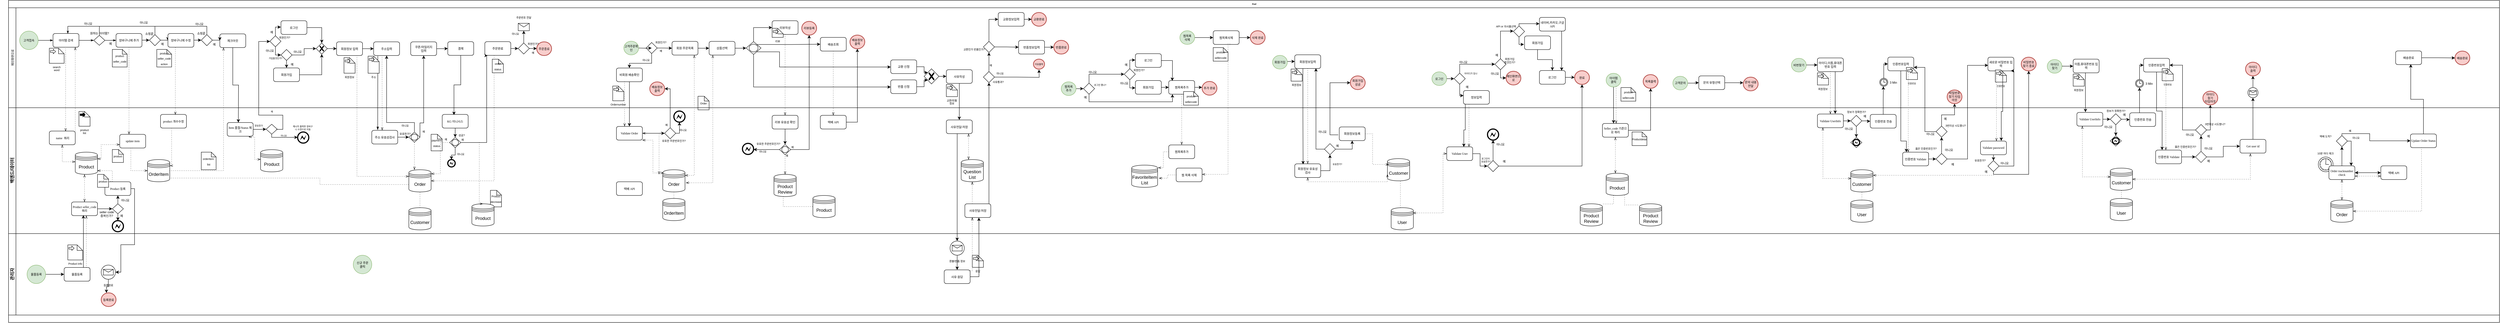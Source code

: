 <mxfile version="16.0.2" type="device" pages="2"><diagram name="Page-1" id="c7488fd3-1785-93aa-aadb-54a6760d102a"><mxGraphModel dx="834" dy="614" grid="1" gridSize="10" guides="1" tooltips="1" connect="1" arrows="1" fold="1" page="1" pageScale="1" pageWidth="1100" pageHeight="850" background="none" math="0" shadow="0"><root><mxCell id="0"/><mxCell id="1" parent="0"/><mxCell id="2b4e8129b02d487f-1" value="Pool" style="swimlane;html=1;childLayout=stackLayout;horizontal=1;startSize=20;horizontalStack=0;rounded=0;shadow=0;labelBackgroundColor=none;strokeWidth=1;fontFamily=Verdana;fontSize=6;align=center;" parent="1" vertex="1"><mxGeometry x="140" y="10" width="6720" height="870" as="geometry"/></mxCell><mxCell id="FxaIhAo18arY2BBfx0WE-38" value="" style="edgeStyle=elbowEdgeStyle;fontSize=12;html=1;endFill=0;startFill=0;endSize=6;startSize=6;dashed=1;dashPattern=1 4;endArrow=openThin;startArrow=none;rounded=0;exitX=0.5;exitY=1;exitDx=0;exitDy=0;entryX=0.627;entryY=0.02;entryDx=0;entryDy=0;entryPerimeter=0;" parent="2b4e8129b02d487f-1" source="2b4e8129b02d487f-6" target="2b4e8129b02d487f-12" edge="1"><mxGeometry width="160" relative="1" as="geometry"><mxPoint x="250" y="260" as="sourcePoint"/><mxPoint x="152" y="330" as="targetPoint"/><Array as="points"><mxPoint x="154" y="300"/><mxPoint x="145" y="230"/></Array></mxGeometry></mxCell><mxCell id="FxaIhAo18arY2BBfx0WE-40" value="" style="edgeStyle=elbowEdgeStyle;fontSize=12;html=1;endFill=0;startFill=0;endSize=6;startSize=6;dashed=1;dashPattern=1 4;endArrow=openThin;startArrow=none;rounded=0;" parent="2b4e8129b02d487f-1" source="2b4e8129b02d487f-12" target="2b4e8129b02d487f-6" edge="1"><mxGeometry width="160" relative="1" as="geometry"><mxPoint x="241.11" y="237.76" as="sourcePoint"/><mxPoint x="240.0" y="465" as="targetPoint"/><Array as="points"><mxPoint x="180" y="150"/><mxPoint x="200" y="360"/><mxPoint x="245" y="372"/><mxPoint x="231.11" y="341.26"/></Array></mxGeometry></mxCell><mxCell id="FxaIhAo18arY2BBfx0WE-49" value="" style="edgeStyle=elbowEdgeStyle;fontSize=12;html=1;endFill=0;startFill=0;endSize=6;startSize=6;dashed=1;dashPattern=1 4;endArrow=openThin;startArrow=none;rounded=0;exitX=0.5;exitY=1;exitDx=0;exitDy=0;" parent="2b4e8129b02d487f-1" source="IQKsA2hC_b-GKfW8OyPs-12" target="2b4e8129b02d487f-9" edge="1"><mxGeometry width="160" relative="1" as="geometry"><mxPoint x="310" y="240" as="sourcePoint"/><mxPoint x="321" y="270" as="targetPoint"/></mxGeometry></mxCell><mxCell id="FxaIhAo18arY2BBfx0WE-68" value="" style="edgeStyle=elbowEdgeStyle;fontSize=12;html=1;endFill=0;startFill=0;endSize=6;startSize=6;dashed=1;dashPattern=1 4;endArrow=openThin;startArrow=none;rounded=0;exitX=1;exitY=0.5;exitDx=0;exitDy=0;" parent="2b4e8129b02d487f-1" source="FxaIhAo18arY2BBfx0WE-31" target="FxaIhAo18arY2BBfx0WE-6" edge="1"><mxGeometry width="160" relative="1" as="geometry"><mxPoint x="500" y="430" as="sourcePoint"/><mxPoint x="660" y="430" as="targetPoint"/><Array as="points"><mxPoint x="580" y="300"/><mxPoint x="550" y="430"/><mxPoint x="600" y="300"/></Array></mxGeometry></mxCell><mxCell id="FxaIhAo18arY2BBfx0WE-72" value="" style="edgeStyle=elbowEdgeStyle;fontSize=12;html=1;endFill=0;startFill=0;endSize=6;startSize=6;dashed=1;dashPattern=1 4;endArrow=openThin;startArrow=none;rounded=0;exitX=0.325;exitY=0.982;exitDx=0;exitDy=0;exitPerimeter=0;" parent="2b4e8129b02d487f-1" source="IQKsA2hC_b-GKfW8OyPs-56" target="FxaIhAo18arY2BBfx0WE-73" edge="1"><mxGeometry width="160" relative="1" as="geometry"><mxPoint x="910" y="320" as="sourcePoint"/><mxPoint x="1008" y="321" as="targetPoint"/><Array as="points"><mxPoint x="1008" y="230"/><mxPoint x="1008" y="230"/></Array></mxGeometry></mxCell><mxCell id="FxaIhAo18arY2BBfx0WE-78" style="edgeStyle=orthogonalEdgeStyle;rounded=0;orthogonalLoop=1;jettySize=auto;html=1;fontSize=7;" parent="2b4e8129b02d487f-1" target="IQKsA2hC_b-GKfW8OyPs-56" edge="1"><mxGeometry relative="1" as="geometry"><mxPoint x="1095" y="310" as="targetPoint"/><Array as="points"><mxPoint x="1095" y="330"/><mxPoint x="1020" y="330"/></Array><mxPoint x="1095" y="354.5" as="sourcePoint"/></mxGeometry></mxCell><mxCell id="3I4FTRNGJSOLz-gJWDC1-29" value="" style="edgeStyle=elbowEdgeStyle;fontSize=12;html=1;endFill=0;startFill=0;endSize=6;startSize=6;dashed=1;dashPattern=1 4;endArrow=openThin;startArrow=none;rounded=0;exitX=0.567;exitY=0.999;exitDx=0;exitDy=0;exitPerimeter=0;entryX=0;entryY=0.3;entryDx=0;entryDy=0;" parent="2b4e8129b02d487f-1" source="IQKsA2hC_b-GKfW8OyPs-55" target="3I4FTRNGJSOLz-gJWDC1-1" edge="1"><mxGeometry width="160" relative="1" as="geometry"><mxPoint x="860" y="250" as="sourcePoint"/><mxPoint x="1020" y="250" as="targetPoint"/><Array as="points"><mxPoint x="940" y="290"/></Array></mxGeometry></mxCell><mxCell id="3I4FTRNGJSOLz-gJWDC1-40" value="" style="edgeStyle=elbowEdgeStyle;fontSize=12;html=1;endFill=0;startFill=0;endSize=6;startSize=6;dashed=1;dashPattern=1 4;endArrow=openThin;startArrow=none;rounded=0;entryX=1;entryY=0.5;entryDx=0;entryDy=0;" parent="2b4e8129b02d487f-1" source="IQKsA2hC_b-GKfW8OyPs-61" target="3I4FTRNGJSOLz-gJWDC1-1" edge="1"><mxGeometry width="160" relative="1" as="geometry"><mxPoint x="934.69" y="158.963" as="sourcePoint"/><mxPoint x="1240" y="488" as="targetPoint"/><Array as="points"><mxPoint x="1310" y="400"/><mxPoint x="1300" y="320"/><mxPoint x="1290" y="350"/><mxPoint x="1250" y="430"/><mxPoint x="1220" y="480"/><mxPoint x="1310" y="270"/></Array></mxGeometry></mxCell><mxCell id="3I4FTRNGJSOLz-gJWDC1-59" style="edgeStyle=orthogonalEdgeStyle;rounded=0;orthogonalLoop=1;jettySize=auto;html=1;entryX=0.113;entryY=1.008;entryDx=0;entryDy=0;entryPerimeter=0;" parent="2b4e8129b02d487f-1" source="3I4FTRNGJSOLz-gJWDC1-53" target="IQKsA2hC_b-GKfW8OyPs-61" edge="1"><mxGeometry relative="1" as="geometry"><mxPoint x="1270" y="383.94" as="targetPoint"/><Array as="points"><mxPoint x="1290" y="384"/><mxPoint x="1290" y="149"/></Array></mxGeometry></mxCell><mxCell id="e5NEt7VhwltElbkPWXyP-3" value="" style="edgeStyle=elbowEdgeStyle;fontSize=12;html=1;endFill=0;startFill=0;endSize=6;startSize=6;dashed=1;dashPattern=1 4;endArrow=openThin;startArrow=none;rounded=0;" parent="2b4e8129b02d487f-1" source="2b4e8129b02d487f-14" target="e5NEt7VhwltElbkPWXyP-10" edge="1"><mxGeometry width="160" relative="1" as="geometry"><mxPoint x="350.0" y="355.0" as="sourcePoint"/><mxPoint x="210" y="610" as="targetPoint"/><Array as="points"><mxPoint x="210" y="650"/></Array></mxGeometry></mxCell><mxCell id="e5NEt7VhwltElbkPWXyP-27" style="edgeStyle=orthogonalEdgeStyle;rounded=0;orthogonalLoop=1;jettySize=auto;html=1;" parent="2b4e8129b02d487f-1" source="e5NEt7VhwltElbkPWXyP-18" target="e5NEt7VhwltElbkPWXyP-28" edge="1"><mxGeometry relative="1" as="geometry"><mxPoint x="330" y="720.93" as="targetPoint"/><Array as="points"><mxPoint x="340" y="508"/><mxPoint x="340" y="660"/><mxPoint x="303" y="660"/></Array></mxGeometry></mxCell><mxCell id="2b4e8129b02d487f-2" value="&#10;&#10;&lt;span style=&quot;color: rgb(0, 0, 0); font-family: verdana; font-size: 8px; font-style: normal; font-weight: 400; letter-spacing: normal; text-align: center; text-indent: 0px; text-transform: none; word-spacing: 0px; background-color: rgb(248, 249, 250); display: inline; float: none;&quot;&gt;메인화면으로&lt;/span&gt;&#10;&#10;" style="swimlane;html=1;startSize=20;horizontal=0;fontSize=11;" parent="2b4e8129b02d487f-1" vertex="1"><mxGeometry y="20" width="6720" height="270" as="geometry"/></mxCell><mxCell id="2b4e8129b02d487f-18" style="edgeStyle=orthogonalEdgeStyle;rounded=0;html=1;labelBackgroundColor=none;startArrow=none;startFill=0;startSize=5;endArrow=classicThin;endFill=1;endSize=5;jettySize=auto;orthogonalLoop=1;strokeWidth=1;fontFamily=Verdana;fontSize=8" parent="2b4e8129b02d487f-2" source="2b4e8129b02d487f-5" target="2b4e8129b02d487f-6" edge="1"><mxGeometry relative="1" as="geometry"/></mxCell><mxCell id="2b4e8129b02d487f-5" value="고객접속" style="ellipse;whiteSpace=wrap;html=1;rounded=0;shadow=0;labelBackgroundColor=none;strokeWidth=1;fontFamily=Verdana;fontSize=8;align=center;fillColor=#d5e8d4;strokeColor=#82b366;" parent="2b4e8129b02d487f-2" vertex="1"><mxGeometry x="30" y="63" width="50" height="50" as="geometry"/></mxCell><mxCell id="2b4e8129b02d487f-6" value="아이템 검색" style="rounded=1;whiteSpace=wrap;html=1;shadow=0;labelBackgroundColor=none;strokeWidth=1;fontFamily=Verdana;fontSize=8;align=center;" parent="2b4e8129b02d487f-2" vertex="1"><mxGeometry x="120" y="69.5" width="70" height="37" as="geometry"/></mxCell><mxCell id="IQKsA2hC_b-GKfW8OyPs-9" value="" style="rhombus;whiteSpace=wrap;html=1;" parent="2b4e8129b02d487f-2" vertex="1"><mxGeometry x="230" y="74.5" width="30" height="27" as="geometry"/></mxCell><mxCell id="IQKsA2hC_b-GKfW8OyPs-10" style="edgeStyle=orthogonalEdgeStyle;rounded=0;html=1;labelBackgroundColor=none;startArrow=none;startFill=0;startSize=5;endArrow=classicThin;endFill=1;endSize=5;jettySize=auto;orthogonalLoop=1;strokeWidth=1;fontFamily=Verdana;fontSize=8;exitX=1;exitY=0.5;exitDx=0;exitDy=0;entryX=0;entryY=0.5;entryDx=0;entryDy=0;" parent="2b4e8129b02d487f-2" source="2b4e8129b02d487f-6" target="IQKsA2hC_b-GKfW8OyPs-9" edge="1"><mxGeometry relative="1" as="geometry"><mxPoint x="90" y="95.0" as="sourcePoint"/><mxPoint x="130" y="95.0" as="targetPoint"/></mxGeometry></mxCell><mxCell id="IQKsA2hC_b-GKfW8OyPs-11" value="원하는 아이템?" style="text;html=1;strokeColor=none;fillColor=none;align=center;verticalAlign=middle;whiteSpace=wrap;rounded=0;fontFamily=Helvetica;fontSize=8;" parent="2b4e8129b02d487f-2" vertex="1"><mxGeometry x="212.5" y="63.75" width="65" height="10" as="geometry"/></mxCell><mxCell id="IQKsA2hC_b-GKfW8OyPs-12" value="장바구니에 추가" style="rounded=1;whiteSpace=wrap;html=1;shadow=0;labelBackgroundColor=none;strokeWidth=1;fontFamily=Verdana;fontSize=8;align=center;" parent="2b4e8129b02d487f-2" vertex="1"><mxGeometry x="290" y="69.5" width="70" height="37" as="geometry"/></mxCell><mxCell id="IQKsA2hC_b-GKfW8OyPs-13" style="edgeStyle=orthogonalEdgeStyle;rounded=0;html=1;labelBackgroundColor=none;startArrow=none;startFill=0;startSize=5;endArrow=classicThin;endFill=1;endSize=5;jettySize=auto;orthogonalLoop=1;strokeWidth=1;fontFamily=Verdana;fontSize=8;exitX=1;exitY=0.5;exitDx=0;exitDy=0;entryX=0;entryY=0.5;entryDx=0;entryDy=0;" parent="2b4e8129b02d487f-2" source="IQKsA2hC_b-GKfW8OyPs-9" target="IQKsA2hC_b-GKfW8OyPs-12" edge="1"><mxGeometry relative="1" as="geometry"><mxPoint x="200" y="98.5" as="sourcePoint"/><mxPoint x="240" y="98" as="targetPoint"/></mxGeometry></mxCell><mxCell id="IQKsA2hC_b-GKfW8OyPs-14" value="예" style="text;html=1;strokeColor=none;fillColor=none;align=center;verticalAlign=middle;whiteSpace=wrap;rounded=0;fontFamily=Helvetica;fontSize=8;" parent="2b4e8129b02d487f-2" vertex="1"><mxGeometry x="260" y="86.5" width="30" height="20" as="geometry"/></mxCell><mxCell id="IQKsA2hC_b-GKfW8OyPs-15" style="edgeStyle=orthogonalEdgeStyle;rounded=0;html=1;labelBackgroundColor=none;startArrow=none;startFill=0;startSize=5;endArrow=classicThin;endFill=1;endSize=5;jettySize=auto;orthogonalLoop=1;strokeWidth=1;fontFamily=Verdana;fontSize=8;exitX=0.5;exitY=0;exitDx=0;exitDy=0;" parent="2b4e8129b02d487f-2" source="IQKsA2hC_b-GKfW8OyPs-9" edge="1"><mxGeometry relative="1" as="geometry"><mxPoint x="245" y="70" as="sourcePoint"/><mxPoint x="160" y="70" as="targetPoint"/><Array as="points"><mxPoint x="245" y="50"/><mxPoint x="160" y="50"/></Array></mxGeometry></mxCell><mxCell id="IQKsA2hC_b-GKfW8OyPs-16" value="아니요" style="text;html=1;strokeColor=none;fillColor=none;align=center;verticalAlign=middle;whiteSpace=wrap;rounded=0;fontFamily=Helvetica;fontSize=8;" parent="2b4e8129b02d487f-2" vertex="1"><mxGeometry x="200" y="32.5" width="30" height="20" as="geometry"/></mxCell><mxCell id="IQKsA2hC_b-GKfW8OyPs-21" style="edgeStyle=orthogonalEdgeStyle;rounded=0;orthogonalLoop=1;jettySize=auto;html=1;entryX=0;entryY=0.5;entryDx=0;entryDy=0;fontFamily=Helvetica;fontSize=8;" parent="2b4e8129b02d487f-2" target="IQKsA2hC_b-GKfW8OyPs-19" edge="1"><mxGeometry relative="1" as="geometry"><mxPoint x="360" y="87.534" as="sourcePoint"/></mxGeometry></mxCell><mxCell id="IQKsA2hC_b-GKfW8OyPs-19" value="" style="rhombus;whiteSpace=wrap;html=1;" parent="2b4e8129b02d487f-2" vertex="1"><mxGeometry x="380" y="72.5" width="30" height="30" as="geometry"/></mxCell><mxCell id="IQKsA2hC_b-GKfW8OyPs-20" value="쇼핑끝" style="text;html=1;strokeColor=none;fillColor=none;align=center;verticalAlign=middle;whiteSpace=wrap;rounded=0;fontFamily=Helvetica;fontSize=8;" parent="2b4e8129b02d487f-2" vertex="1"><mxGeometry x="360" y="63.75" width="40" height="13.25" as="geometry"/></mxCell><mxCell id="IQKsA2hC_b-GKfW8OyPs-22" value="예" style="text;html=1;strokeColor=none;fillColor=none;align=center;verticalAlign=middle;whiteSpace=wrap;rounded=0;fontFamily=Helvetica;fontSize=8;" parent="2b4e8129b02d487f-2" vertex="1"><mxGeometry x="400" y="87.5" width="30" height="20" as="geometry"/></mxCell><mxCell id="IQKsA2hC_b-GKfW8OyPs-23" style="edgeStyle=orthogonalEdgeStyle;rounded=0;orthogonalLoop=1;jettySize=auto;html=1;fontFamily=Helvetica;fontSize=8;" parent="2b4e8129b02d487f-2" source="IQKsA2hC_b-GKfW8OyPs-19" edge="1"><mxGeometry relative="1" as="geometry"><mxPoint x="430" y="88" as="targetPoint"/></mxGeometry></mxCell><mxCell id="IQKsA2hC_b-GKfW8OyPs-32" style="edgeStyle=orthogonalEdgeStyle;rounded=0;orthogonalLoop=1;jettySize=auto;html=1;entryX=0;entryY=0.5;entryDx=0;entryDy=0;fontFamily=Helvetica;fontSize=8;" parent="2b4e8129b02d487f-2" source="IQKsA2hC_b-GKfW8OyPs-25" edge="1"><mxGeometry relative="1" as="geometry"><mxPoint x="735" y="127.5" as="targetPoint"/><Array as="points"><mxPoint x="720" y="127.5"/></Array></mxGeometry></mxCell><mxCell id="IQKsA2hC_b-GKfW8OyPs-25" value="" style="rhombus;whiteSpace=wrap;html=1;" parent="2b4e8129b02d487f-2" vertex="1"><mxGeometry x="705" y="75.5" width="30" height="30" as="geometry"/></mxCell><mxCell id="IQKsA2hC_b-GKfW8OyPs-27" value="회원인가?" style="text;html=1;strokeColor=none;fillColor=none;align=center;verticalAlign=middle;whiteSpace=wrap;rounded=0;fontFamily=Helvetica;fontSize=7;" parent="2b4e8129b02d487f-2" vertex="1"><mxGeometry x="715" y="65.5" width="60" height="30" as="geometry"/></mxCell><mxCell id="IQKsA2hC_b-GKfW8OyPs-36" value="로그인" style="rounded=1;whiteSpace=wrap;html=1;shadow=0;labelBackgroundColor=none;strokeWidth=1;fontFamily=Verdana;fontSize=8;align=center;" parent="2b4e8129b02d487f-2" vertex="1"><mxGeometry x="735" y="35.0" width="70" height="37" as="geometry"/></mxCell><mxCell id="IQKsA2hC_b-GKfW8OyPs-33" style="edgeStyle=orthogonalEdgeStyle;rounded=0;orthogonalLoop=1;jettySize=auto;html=1;fontFamily=Helvetica;fontSize=8;entryX=-0.004;entryY=0.464;entryDx=0;entryDy=0;entryPerimeter=0;" parent="2b4e8129b02d487f-2" source="IQKsA2hC_b-GKfW8OyPs-25" target="IQKsA2hC_b-GKfW8OyPs-36" edge="1"><mxGeometry relative="1" as="geometry"><mxPoint x="720" y="52.5" as="targetPoint"/><Array as="points"><mxPoint x="720" y="52.5"/></Array></mxGeometry></mxCell><mxCell id="IQKsA2hC_b-GKfW8OyPs-38" style="edgeStyle=orthogonalEdgeStyle;rounded=0;orthogonalLoop=1;jettySize=auto;html=1;fontFamily=Helvetica;fontSize=8;" parent="2b4e8129b02d487f-2" source="IQKsA2hC_b-GKfW8OyPs-36" target="FxaIhAo18arY2BBfx0WE-37" edge="1"><mxGeometry relative="1" as="geometry"><mxPoint x="840" y="95.5" as="targetPoint"/></mxGeometry></mxCell><mxCell id="IQKsA2hC_b-GKfW8OyPs-45" style="edgeStyle=orthogonalEdgeStyle;rounded=0;orthogonalLoop=1;jettySize=auto;html=1;entryX=0.5;entryY=0;entryDx=0;entryDy=0;fontFamily=Helvetica;fontSize=8;" parent="2b4e8129b02d487f-2" source="IQKsA2hC_b-GKfW8OyPs-39" target="IQKsA2hC_b-GKfW8OyPs-41" edge="1"><mxGeometry relative="1" as="geometry"/></mxCell><mxCell id="IQKsA2hC_b-GKfW8OyPs-39" value="" style="rhombus;whiteSpace=wrap;html=1;" parent="2b4e8129b02d487f-2" vertex="1"><mxGeometry x="735" y="112.5" width="30" height="30" as="geometry"/></mxCell><mxCell id="IQKsA2hC_b-GKfW8OyPs-41" value="회원가입" style="rounded=1;whiteSpace=wrap;html=1;shadow=0;labelBackgroundColor=none;strokeWidth=1;fontFamily=Verdana;fontSize=8;align=center;" parent="2b4e8129b02d487f-2" vertex="1"><mxGeometry x="715" y="162.5" width="70" height="37" as="geometry"/></mxCell><mxCell id="IQKsA2hC_b-GKfW8OyPs-43" value="가입할것인가?" style="text;html=1;strokeColor=none;fillColor=none;align=center;verticalAlign=middle;whiteSpace=wrap;rounded=0;fontFamily=Helvetica;fontSize=6;" parent="2b4e8129b02d487f-2" vertex="1"><mxGeometry x="697.5" y="129.99" width="45" height="14.5" as="geometry"/></mxCell><mxCell id="IQKsA2hC_b-GKfW8OyPs-58" style="edgeStyle=orthogonalEdgeStyle;rounded=0;orthogonalLoop=1;jettySize=auto;html=1;fontFamily=Helvetica;fontSize=7;" parent="2b4e8129b02d487f-2" source="FxaIhAo18arY2BBfx0WE-37" target="IQKsA2hC_b-GKfW8OyPs-55" edge="1"><mxGeometry relative="1" as="geometry"><mxPoint x="855" y="110.5" as="sourcePoint"/></mxGeometry></mxCell><mxCell id="IQKsA2hC_b-GKfW8OyPs-44" style="edgeStyle=orthogonalEdgeStyle;rounded=0;orthogonalLoop=1;jettySize=auto;html=1;fontFamily=Helvetica;fontSize=8;entryX=0;entryY=0.5;entryDx=0;entryDy=0;entryPerimeter=0;" parent="2b4e8129b02d487f-2" source="IQKsA2hC_b-GKfW8OyPs-39" target="FxaIhAo18arY2BBfx0WE-37" edge="1"><mxGeometry relative="1" as="geometry"><mxPoint x="820" y="110" as="targetPoint"/></mxGeometry></mxCell><mxCell id="IQKsA2hC_b-GKfW8OyPs-47" style="edgeStyle=orthogonalEdgeStyle;rounded=0;orthogonalLoop=1;jettySize=auto;html=1;fontFamily=Helvetica;fontSize=8;entryX=0.5;entryY=1;entryDx=0;entryDy=0;entryPerimeter=0;" parent="2b4e8129b02d487f-2" source="IQKsA2hC_b-GKfW8OyPs-41" target="FxaIhAo18arY2BBfx0WE-37" edge="1"><mxGeometry relative="1" as="geometry"><mxPoint x="840" y="125.5" as="targetPoint"/></mxGeometry></mxCell><mxCell id="IQKsA2hC_b-GKfW8OyPs-48" value="예" style="text;html=1;strokeColor=none;fillColor=none;align=center;verticalAlign=middle;whiteSpace=wrap;rounded=0;fontFamily=Helvetica;fontSize=8;" parent="2b4e8129b02d487f-2" vertex="1"><mxGeometry x="695" y="55.5" width="30" height="20" as="geometry"/></mxCell><mxCell id="IQKsA2hC_b-GKfW8OyPs-49" value="예" style="text;html=1;strokeColor=none;fillColor=none;align=center;verticalAlign=middle;whiteSpace=wrap;rounded=0;fontFamily=Helvetica;fontSize=8;" parent="2b4e8129b02d487f-2" vertex="1"><mxGeometry x="750" y="142.5" width="30" height="20" as="geometry"/></mxCell><mxCell id="IQKsA2hC_b-GKfW8OyPs-50" value="아니요" style="text;html=1;strokeColor=none;fillColor=none;align=center;verticalAlign=middle;whiteSpace=wrap;rounded=0;fontFamily=Helvetica;fontSize=8;" parent="2b4e8129b02d487f-2" vertex="1"><mxGeometry x="690" y="105.5" width="30" height="20" as="geometry"/></mxCell><mxCell id="IQKsA2hC_b-GKfW8OyPs-51" value="아니요" style="text;html=1;strokeColor=none;fillColor=none;align=center;verticalAlign=middle;whiteSpace=wrap;rounded=0;fontFamily=Helvetica;fontSize=8;" parent="2b4e8129b02d487f-2" vertex="1"><mxGeometry x="765" y="109" width="30" height="20" as="geometry"/></mxCell><mxCell id="IQKsA2hC_b-GKfW8OyPs-57" style="edgeStyle=orthogonalEdgeStyle;rounded=0;orthogonalLoop=1;jettySize=auto;html=1;entryX=0;entryY=0.5;entryDx=0;entryDy=0;fontFamily=Helvetica;fontSize=7;" parent="2b4e8129b02d487f-2" source="IQKsA2hC_b-GKfW8OyPs-55" target="IQKsA2hC_b-GKfW8OyPs-56" edge="1"><mxGeometry relative="1" as="geometry"/></mxCell><mxCell id="IQKsA2hC_b-GKfW8OyPs-55" value="회원정보 입력" style="rounded=1;whiteSpace=wrap;html=1;shadow=0;labelBackgroundColor=none;strokeWidth=1;fontFamily=Verdana;fontSize=8;align=center;" parent="2b4e8129b02d487f-2" vertex="1"><mxGeometry x="885" y="92.0" width="70" height="37" as="geometry"/></mxCell><mxCell id="IQKsA2hC_b-GKfW8OyPs-56" value="주소입력" style="rounded=1;whiteSpace=wrap;html=1;shadow=0;labelBackgroundColor=none;strokeWidth=1;fontFamily=Verdana;fontSize=8;align=center;" parent="2b4e8129b02d487f-2" vertex="1"><mxGeometry x="985" y="92.0" width="70" height="37" as="geometry"/></mxCell><mxCell id="IQKsA2hC_b-GKfW8OyPs-59" value="결제" style="rounded=1;whiteSpace=wrap;html=1;shadow=0;labelBackgroundColor=none;strokeWidth=1;fontFamily=Verdana;fontSize=8;align=center;" parent="2b4e8129b02d487f-2" vertex="1"><mxGeometry x="1185" y="91.5" width="70" height="37" as="geometry"/></mxCell><mxCell id="IQKsA2hC_b-GKfW8OyPs-61" value="주문완료" style="rounded=1;whiteSpace=wrap;html=1;shadow=0;labelBackgroundColor=none;strokeWidth=1;fontFamily=Verdana;fontSize=8;align=center;" parent="2b4e8129b02d487f-2" vertex="1"><mxGeometry x="1285" y="91.5" width="70" height="37" as="geometry"/></mxCell><mxCell id="IQKsA2hC_b-GKfW8OyPs-70" style="edgeStyle=orthogonalEdgeStyle;rounded=0;orthogonalLoop=1;jettySize=auto;html=1;entryX=0.5;entryY=1;entryDx=0;entryDy=0;fontFamily=Helvetica;fontSize=7;" parent="2b4e8129b02d487f-2" source="IQKsA2hC_b-GKfW8OyPs-65" target="IQKsA2hC_b-GKfW8OyPs-4" edge="1"><mxGeometry relative="1" as="geometry"><Array as="points"><mxPoint x="1390" y="62"/><mxPoint x="1390" y="62"/></Array></mxGeometry></mxCell><mxCell id="IQKsA2hC_b-GKfW8OyPs-122" style="edgeStyle=orthogonalEdgeStyle;rounded=0;orthogonalLoop=1;jettySize=auto;html=1;entryX=0;entryY=0.5;entryDx=0;entryDy=0;fontFamily=Helvetica;fontSize=7;" parent="2b4e8129b02d487f-2" source="IQKsA2hC_b-GKfW8OyPs-65" target="IQKsA2hC_b-GKfW8OyPs-80" edge="1"><mxGeometry relative="1" as="geometry"/></mxCell><mxCell id="IQKsA2hC_b-GKfW8OyPs-65" value="" style="rhombus;whiteSpace=wrap;html=1;" parent="2b4e8129b02d487f-2" vertex="1"><mxGeometry x="1375" y="95" width="30" height="30" as="geometry"/></mxCell><mxCell id="IQKsA2hC_b-GKfW8OyPs-64" style="edgeStyle=orthogonalEdgeStyle;rounded=0;orthogonalLoop=1;jettySize=auto;html=1;fontFamily=Helvetica;fontSize=7;" parent="2b4e8129b02d487f-2" source="IQKsA2hC_b-GKfW8OyPs-61" target="IQKsA2hC_b-GKfW8OyPs-65" edge="1"><mxGeometry relative="1" as="geometry"><mxPoint x="1375" y="110" as="targetPoint"/></mxGeometry></mxCell><mxCell id="IQKsA2hC_b-GKfW8OyPs-66" value="회원인가?" style="text;html=1;strokeColor=none;fillColor=none;align=center;verticalAlign=middle;whiteSpace=wrap;rounded=0;fontFamily=Helvetica;fontSize=7;" parent="2b4e8129b02d487f-2" vertex="1"><mxGeometry x="1397.5" y="92.5" width="35" height="10" as="geometry"/></mxCell><mxCell id="IQKsA2hC_b-GKfW8OyPs-69" value="아니요" style="text;html=1;strokeColor=none;fillColor=none;align=center;verticalAlign=middle;whiteSpace=wrap;rounded=0;fontFamily=Helvetica;fontSize=7;" parent="2b4e8129b02d487f-2" vertex="1"><mxGeometry x="1345" y="62" width="45" height="18" as="geometry"/></mxCell><mxCell id="IQKsA2hC_b-GKfW8OyPs-4" value="" style="shape=message;whiteSpace=wrap;html=1;" parent="2b4e8129b02d487f-2" vertex="1"><mxGeometry x="1375" y="42" width="30" height="20" as="geometry"/></mxCell><mxCell id="IQKsA2hC_b-GKfW8OyPs-72" value="주문번호 전달" style="text;html=1;strokeColor=none;fillColor=none;align=center;verticalAlign=middle;whiteSpace=wrap;rounded=0;fontFamily=Helvetica;fontSize=7;" parent="2b4e8129b02d487f-2" vertex="1"><mxGeometry x="1360" y="12" width="60" height="30" as="geometry"/></mxCell><mxCell id="IQKsA2hC_b-GKfW8OyPs-80" value="주문종료" style="ellipse;whiteSpace=wrap;html=1;rounded=0;shadow=0;labelBackgroundColor=none;strokeWidth=2;fontFamily=Verdana;fontSize=8;align=center;fillColor=#f8cecc;strokeColor=#b85450;" parent="2b4e8129b02d487f-2" vertex="1"><mxGeometry x="1425" y="92" width="40" height="37" as="geometry"/></mxCell><mxCell id="IQKsA2hC_b-GKfW8OyPs-81" value="예&lt;br&gt;" style="text;html=1;strokeColor=none;fillColor=none;align=center;verticalAlign=middle;whiteSpace=wrap;rounded=0;fontFamily=Helvetica;fontSize=7;" parent="2b4e8129b02d487f-2" vertex="1"><mxGeometry x="1405" y="118" width="20" height="7" as="geometry"/></mxCell><mxCell id="IQKsA2hC_b-GKfW8OyPs-82" value="고객주문확인" style="ellipse;whiteSpace=wrap;html=1;rounded=0;shadow=0;labelBackgroundColor=none;strokeWidth=1;fontFamily=Verdana;fontSize=8;align=center;fillColor=#d5e8d4;strokeColor=#82b366;" parent="2b4e8129b02d487f-2" vertex="1"><mxGeometry x="1660" y="90.25" width="40" height="37" as="geometry"/></mxCell><mxCell id="e5NEt7VhwltElbkPWXyP-41" style="edgeStyle=orthogonalEdgeStyle;rounded=0;orthogonalLoop=1;jettySize=auto;html=1;fontSize=7;" parent="2b4e8129b02d487f-2" source="IQKsA2hC_b-GKfW8OyPs-84" target="IQKsA2hC_b-GKfW8OyPs-90" edge="1"><mxGeometry relative="1" as="geometry"><Array as="points"><mxPoint x="1735" y="150"/><mxPoint x="1675" y="150"/></Array></mxGeometry></mxCell><mxCell id="IQKsA2hC_b-GKfW8OyPs-84" value="" style="rhombus;whiteSpace=wrap;html=1;" parent="2b4e8129b02d487f-2" vertex="1"><mxGeometry x="1720" y="93.75" width="30" height="30" as="geometry"/></mxCell><mxCell id="IQKsA2hC_b-GKfW8OyPs-85" style="edgeStyle=orthogonalEdgeStyle;rounded=0;orthogonalLoop=1;jettySize=auto;html=1;fontFamily=Helvetica;fontSize=7;" parent="2b4e8129b02d487f-2" target="IQKsA2hC_b-GKfW8OyPs-84" edge="1"><mxGeometry relative="1" as="geometry"><mxPoint x="1540" y="138.75" as="targetPoint"/><mxPoint x="1700" y="108.75" as="sourcePoint"/></mxGeometry></mxCell><mxCell id="IQKsA2hC_b-GKfW8OyPs-86" value="아니요" style="text;html=1;strokeColor=none;fillColor=none;align=center;verticalAlign=middle;whiteSpace=wrap;rounded=0;fontFamily=Helvetica;fontSize=7;" parent="2b4e8129b02d487f-2" vertex="1"><mxGeometry x="1700" y="135.25" width="40" height="12.5" as="geometry"/></mxCell><mxCell id="IQKsA2hC_b-GKfW8OyPs-87" style="edgeStyle=orthogonalEdgeStyle;rounded=0;orthogonalLoop=1;jettySize=auto;html=1;fontFamily=Helvetica;fontSize=7;entryX=0;entryY=0.5;entryDx=0;entryDy=0;" parent="2b4e8129b02d487f-2" source="IQKsA2hC_b-GKfW8OyPs-84" target="IQKsA2hC_b-GKfW8OyPs-94" edge="1"><mxGeometry relative="1" as="geometry"><mxPoint x="1770" y="108.75" as="targetPoint"/></mxGeometry></mxCell><mxCell id="IQKsA2hC_b-GKfW8OyPs-88" value="회원인가?" style="text;html=1;strokeColor=none;fillColor=none;align=center;verticalAlign=middle;whiteSpace=wrap;rounded=0;fontFamily=Helvetica;fontSize=7;" parent="2b4e8129b02d487f-2" vertex="1"><mxGeometry x="1740" y="83.75" width="40" height="19.5" as="geometry"/></mxCell><mxCell id="IQKsA2hC_b-GKfW8OyPs-89" value="예&lt;br&gt;" style="text;html=1;strokeColor=none;fillColor=none;align=center;verticalAlign=middle;whiteSpace=wrap;rounded=0;fontFamily=Helvetica;fontSize=7;" parent="2b4e8129b02d487f-2" vertex="1"><mxGeometry x="1750" y="113.75" width="20" height="7" as="geometry"/></mxCell><mxCell id="IQKsA2hC_b-GKfW8OyPs-90" value="비회원 배송확인" style="rounded=1;whiteSpace=wrap;html=1;shadow=0;labelBackgroundColor=none;strokeWidth=1;fontFamily=Verdana;fontSize=8;align=center;" parent="2b4e8129b02d487f-2" vertex="1"><mxGeometry x="1640" y="162.75" width="70" height="37" as="geometry"/></mxCell><mxCell id="IQKsA2hC_b-GKfW8OyPs-109" style="edgeStyle=orthogonalEdgeStyle;rounded=0;orthogonalLoop=1;jettySize=auto;html=1;entryX=0;entryY=0.5;entryDx=0;entryDy=0;fontFamily=Helvetica;fontSize=7;exitX=0.5;exitY=0;exitDx=0;exitDy=0;exitPerimeter=0;" parent="2b4e8129b02d487f-2" source="FxaIhAo18arY2BBfx0WE-32" target="IQKsA2hC_b-GKfW8OyPs-105" edge="1"><mxGeometry relative="1" as="geometry"><mxPoint x="2020" y="111.986" as="sourcePoint"/></mxGeometry></mxCell><mxCell id="IQKsA2hC_b-GKfW8OyPs-124" style="edgeStyle=orthogonalEdgeStyle;rounded=0;orthogonalLoop=1;jettySize=auto;html=1;entryX=0;entryY=0.5;entryDx=0;entryDy=0;fontFamily=Helvetica;fontSize=7;" parent="2b4e8129b02d487f-2" source="IQKsA2hC_b-GKfW8OyPs-94" target="IQKsA2hC_b-GKfW8OyPs-123" edge="1"><mxGeometry relative="1" as="geometry"/></mxCell><mxCell id="IQKsA2hC_b-GKfW8OyPs-94" value="회원 주문목록" style="rounded=1;whiteSpace=wrap;html=1;shadow=0;labelBackgroundColor=none;strokeWidth=1;fontFamily=Verdana;fontSize=8;align=center;" parent="2b4e8129b02d487f-2" vertex="1"><mxGeometry x="1790" y="90.75" width="70" height="37" as="geometry"/></mxCell><mxCell id="IQKsA2hC_b-GKfW8OyPs-104" value="리뷰등록" style="ellipse;whiteSpace=wrap;html=1;rounded=0;shadow=0;labelBackgroundColor=none;strokeWidth=2;fontFamily=Verdana;fontSize=8;align=center;fillColor=#f8cecc;strokeColor=#b85450;" parent="2b4e8129b02d487f-2" vertex="1"><mxGeometry x="2140" y="36.75" width="40" height="37" as="geometry"/></mxCell><mxCell id="IQKsA2hC_b-GKfW8OyPs-105" value="리뷰작성" style="rounded=1;whiteSpace=wrap;html=1;shadow=0;labelBackgroundColor=none;strokeWidth=1;fontFamily=Verdana;fontSize=8;align=center;" parent="2b4e8129b02d487f-2" vertex="1"><mxGeometry x="2060" y="35.0" width="70" height="37" as="geometry"/></mxCell><mxCell id="IQKsA2hC_b-GKfW8OyPs-106" value="배송조회" style="rounded=1;whiteSpace=wrap;html=1;shadow=0;labelBackgroundColor=none;strokeWidth=1;fontFamily=Verdana;fontSize=8;align=center;" parent="2b4e8129b02d487f-2" vertex="1"><mxGeometry x="2190" y="80.0" width="70" height="37" as="geometry"/></mxCell><mxCell id="IQKsA2hC_b-GKfW8OyPs-107" value="교환 신청" style="rounded=1;whiteSpace=wrap;html=1;shadow=0;labelBackgroundColor=none;strokeWidth=1;fontFamily=Verdana;fontSize=8;align=center;" parent="2b4e8129b02d487f-2" vertex="1"><mxGeometry x="2380" y="140.75" width="70" height="37" as="geometry"/></mxCell><mxCell id="IQKsA2hC_b-GKfW8OyPs-96" style="edgeStyle=orthogonalEdgeStyle;rounded=0;orthogonalLoop=1;jettySize=auto;html=1;fontFamily=Helvetica;fontSize=7;entryX=0;entryY=0.5;entryDx=0;entryDy=0;exitX=0.632;exitY=0.224;exitDx=0;exitDy=0;exitPerimeter=0;" parent="2b4e8129b02d487f-2" source="FxaIhAo18arY2BBfx0WE-32" target="IQKsA2hC_b-GKfW8OyPs-106" edge="1"><mxGeometry relative="1" as="geometry"><mxPoint x="2050" y="112" as="targetPoint"/><mxPoint x="2020" y="112" as="sourcePoint"/></mxGeometry></mxCell><mxCell id="IQKsA2hC_b-GKfW8OyPs-110" value="배송정보&lt;br&gt;출력" style="ellipse;whiteSpace=wrap;html=1;rounded=0;shadow=0;labelBackgroundColor=none;strokeWidth=2;fontFamily=Verdana;fontSize=8;align=center;fillColor=#f8cecc;strokeColor=#b85450;" parent="2b4e8129b02d487f-2" vertex="1"><mxGeometry x="2270" y="73.75" width="40" height="37" as="geometry"/></mxCell><mxCell id="FxaIhAo18arY2BBfx0WE-35" style="edgeStyle=orthogonalEdgeStyle;rounded=0;orthogonalLoop=1;jettySize=auto;html=1;entryX=0;entryY=0.5;entryDx=0;entryDy=0;entryPerimeter=0;fontSize=7;" parent="2b4e8129b02d487f-2" source="IQKsA2hC_b-GKfW8OyPs-123" target="FxaIhAo18arY2BBfx0WE-32" edge="1"><mxGeometry relative="1" as="geometry"/></mxCell><mxCell id="IQKsA2hC_b-GKfW8OyPs-123" value="상품선택" style="rounded=1;whiteSpace=wrap;html=1;shadow=0;labelBackgroundColor=none;strokeWidth=1;fontFamily=Verdana;fontSize=8;align=center;" parent="2b4e8129b02d487f-2" vertex="1"><mxGeometry x="1890" y="90.75" width="70" height="37" as="geometry"/></mxCell><mxCell id="IQKsA2hC_b-GKfW8OyPs-133" style="edgeStyle=orthogonalEdgeStyle;rounded=0;orthogonalLoop=1;jettySize=auto;html=1;entryX=0.25;entryY=0.75;entryDx=0;entryDy=0;fontFamily=Helvetica;fontSize=7;entryPerimeter=0;" parent="2b4e8129b02d487f-2" source="IQKsA2hC_b-GKfW8OyPs-126" target="e5NEt7VhwltElbkPWXyP-119" edge="1"><mxGeometry relative="1" as="geometry"><mxPoint x="2500" y="213.25" as="targetPoint"/></mxGeometry></mxCell><mxCell id="IQKsA2hC_b-GKfW8OyPs-126" value="반품 신청" style="rounded=1;whiteSpace=wrap;html=1;shadow=0;labelBackgroundColor=none;strokeWidth=1;fontFamily=Verdana;fontSize=8;align=center;" parent="2b4e8129b02d487f-2" vertex="1"><mxGeometry x="2380" y="194.75" width="70" height="37" as="geometry"/></mxCell><mxCell id="IQKsA2hC_b-GKfW8OyPs-128" style="edgeStyle=orthogonalEdgeStyle;rounded=0;orthogonalLoop=1;jettySize=auto;html=1;fontFamily=Helvetica;fontSize=7;entryX=0.25;entryY=0.25;entryDx=0;entryDy=0;entryPerimeter=0;" parent="2b4e8129b02d487f-2" source="IQKsA2hC_b-GKfW8OyPs-107" target="e5NEt7VhwltElbkPWXyP-119" edge="1"><mxGeometry relative="1" as="geometry"><mxPoint x="2500" y="159.25" as="targetPoint"/></mxGeometry></mxCell><mxCell id="IQKsA2hC_b-GKfW8OyPs-178" style="edgeStyle=orthogonalEdgeStyle;rounded=0;orthogonalLoop=1;jettySize=auto;html=1;entryX=0;entryY=0.5;entryDx=0;entryDy=0;fontFamily=Helvetica;fontSize=6;" parent="2b4e8129b02d487f-2" source="IQKsA2hC_b-GKfW8OyPs-145" target="IQKsA2hC_b-GKfW8OyPs-177" edge="1"><mxGeometry relative="1" as="geometry"/></mxCell><mxCell id="IQKsA2hC_b-GKfW8OyPs-145" value="찜목록 &lt;br&gt;추가" style="ellipse;whiteSpace=wrap;html=1;rounded=0;shadow=0;labelBackgroundColor=none;strokeWidth=1;fontFamily=Verdana;fontSize=8;align=center;fillColor=#d5e8d4;strokeColor=#82b366;" parent="2b4e8129b02d487f-2" vertex="1"><mxGeometry x="2840" y="199.99" width="40" height="37" as="geometry"/></mxCell><mxCell id="IQKsA2hC_b-GKfW8OyPs-159" style="edgeStyle=orthogonalEdgeStyle;rounded=0;orthogonalLoop=1;jettySize=auto;html=1;entryX=0;entryY=0.5;entryDx=0;entryDy=0;fontFamily=Helvetica;fontSize=8;exitX=0.5;exitY=0;exitDx=0;exitDy=0;" parent="2b4e8129b02d487f-2" source="IQKsA2hC_b-GKfW8OyPs-177" target="IQKsA2hC_b-GKfW8OyPs-161" edge="1"><mxGeometry relative="1" as="geometry"><mxPoint x="2910" y="179.99" as="sourcePoint"/></mxGeometry></mxCell><mxCell id="IQKsA2hC_b-GKfW8OyPs-160" style="edgeStyle=orthogonalEdgeStyle;rounded=0;orthogonalLoop=1;jettySize=auto;html=1;entryX=0;entryY=0.5;entryDx=0;entryDy=0;fontFamily=Helvetica;fontSize=8;" parent="2b4e8129b02d487f-2" source="IQKsA2hC_b-GKfW8OyPs-161" edge="1"><mxGeometry relative="1" as="geometry"><mxPoint x="3040" y="216.49" as="targetPoint"/><Array as="points"><mxPoint x="3025" y="216.49"/></Array></mxGeometry></mxCell><mxCell id="IQKsA2hC_b-GKfW8OyPs-161" value="" style="rhombus;whiteSpace=wrap;html=1;" parent="2b4e8129b02d487f-2" vertex="1"><mxGeometry x="3010" y="164.49" width="30" height="30" as="geometry"/></mxCell><mxCell id="IQKsA2hC_b-GKfW8OyPs-162" value="회원인가?" style="text;html=1;strokeColor=none;fillColor=none;align=center;verticalAlign=middle;whiteSpace=wrap;rounded=0;fontFamily=Helvetica;fontSize=7;" parent="2b4e8129b02d487f-2" vertex="1"><mxGeometry x="3020" y="154.49" width="60" height="30" as="geometry"/></mxCell><mxCell id="IQKsA2hC_b-GKfW8OyPs-163" value="로그인" style="rounded=1;whiteSpace=wrap;html=1;shadow=0;labelBackgroundColor=none;strokeWidth=1;fontFamily=Verdana;fontSize=8;align=center;" parent="2b4e8129b02d487f-2" vertex="1"><mxGeometry x="3040" y="123.99" width="70" height="37" as="geometry"/></mxCell><mxCell id="IQKsA2hC_b-GKfW8OyPs-164" style="edgeStyle=orthogonalEdgeStyle;rounded=0;orthogonalLoop=1;jettySize=auto;html=1;fontFamily=Helvetica;fontSize=8;entryX=-0.004;entryY=0.464;entryDx=0;entryDy=0;entryPerimeter=0;" parent="2b4e8129b02d487f-2" source="IQKsA2hC_b-GKfW8OyPs-161" target="IQKsA2hC_b-GKfW8OyPs-163" edge="1"><mxGeometry relative="1" as="geometry"><mxPoint x="2835" y="161.49" as="targetPoint"/><Array as="points"><mxPoint x="3025" y="141.49"/></Array></mxGeometry></mxCell><mxCell id="IQKsA2hC_b-GKfW8OyPs-165" style="edgeStyle=orthogonalEdgeStyle;rounded=0;orthogonalLoop=1;jettySize=auto;html=1;fontFamily=Helvetica;fontSize=8;entryX=0.135;entryY=0.028;entryDx=0;entryDy=0;entryPerimeter=0;" parent="2b4e8129b02d487f-2" source="IQKsA2hC_b-GKfW8OyPs-163" target="IQKsA2hC_b-GKfW8OyPs-179" edge="1"><mxGeometry relative="1" as="geometry"><mxPoint x="3144" y="178.99" as="targetPoint"/><Array as="points"><mxPoint x="3140" y="142.99"/><mxPoint x="3140" y="178.99"/><mxPoint x="3140" y="178.99"/></Array></mxGeometry></mxCell><mxCell id="IQKsA2hC_b-GKfW8OyPs-169" value="로그인 했나?" style="text;html=1;strokeColor=none;fillColor=none;align=center;verticalAlign=middle;whiteSpace=wrap;rounded=0;fontFamily=Helvetica;fontSize=6;" parent="2b4e8129b02d487f-2" vertex="1"><mxGeometry x="2920" y="198.99" width="50" height="20" as="geometry"/></mxCell><mxCell id="IQKsA2hC_b-GKfW8OyPs-173" value="예" style="text;html=1;strokeColor=none;fillColor=none;align=center;verticalAlign=middle;whiteSpace=wrap;rounded=0;fontFamily=Helvetica;fontSize=8;" parent="2b4e8129b02d487f-2" vertex="1"><mxGeometry x="3000" y="144.49" width="30" height="20" as="geometry"/></mxCell><mxCell id="IQKsA2hC_b-GKfW8OyPs-175" value="아니요" style="text;html=1;strokeColor=none;fillColor=none;align=center;verticalAlign=middle;whiteSpace=wrap;rounded=0;fontFamily=Helvetica;fontSize=8;" parent="2b4e8129b02d487f-2" vertex="1"><mxGeometry x="2995" y="194.49" width="30" height="20" as="geometry"/></mxCell><mxCell id="IQKsA2hC_b-GKfW8OyPs-177" value="" style="rhombus;whiteSpace=wrap;html=1;" parent="2b4e8129b02d487f-2" vertex="1"><mxGeometry x="2900" y="203.49" width="30" height="30" as="geometry"/></mxCell><mxCell id="IQKsA2hC_b-GKfW8OyPs-186" style="edgeStyle=orthogonalEdgeStyle;rounded=0;orthogonalLoop=1;jettySize=auto;html=1;entryX=0;entryY=0.432;entryDx=0;entryDy=0;entryPerimeter=0;fontFamily=Helvetica;fontSize=6;" parent="2b4e8129b02d487f-2" source="IQKsA2hC_b-GKfW8OyPs-179" target="IQKsA2hC_b-GKfW8OyPs-185" edge="1"><mxGeometry relative="1" as="geometry"/></mxCell><mxCell id="IQKsA2hC_b-GKfW8OyPs-179" value="찜목록추가" style="rounded=1;whiteSpace=wrap;html=1;shadow=0;labelBackgroundColor=none;strokeWidth=1;fontFamily=Verdana;fontSize=8;align=center;" parent="2b4e8129b02d487f-2" vertex="1"><mxGeometry x="3130" y="196.49" width="70" height="37" as="geometry"/></mxCell><mxCell id="IQKsA2hC_b-GKfW8OyPs-180" value="예" style="text;html=1;strokeColor=none;fillColor=none;align=center;verticalAlign=middle;whiteSpace=wrap;rounded=0;fontFamily=Helvetica;fontSize=8;" parent="2b4e8129b02d487f-2" vertex="1"><mxGeometry x="2890" y="231.99" width="30" height="20" as="geometry"/></mxCell><mxCell id="IQKsA2hC_b-GKfW8OyPs-181" style="edgeStyle=orthogonalEdgeStyle;rounded=0;orthogonalLoop=1;jettySize=auto;html=1;fontFamily=Helvetica;fontSize=8;" parent="2b4e8129b02d487f-2" target="IQKsA2hC_b-GKfW8OyPs-179" edge="1"><mxGeometry relative="1" as="geometry"><mxPoint x="3150" y="253.99" as="targetPoint"/><Array as="points"><mxPoint x="2915" y="253.99"/><mxPoint x="3140" y="253.99"/></Array><mxPoint x="2915.023" y="232.467" as="sourcePoint"/></mxGeometry></mxCell><mxCell id="IQKsA2hC_b-GKfW8OyPs-182" value="아니요" style="text;html=1;strokeColor=none;fillColor=none;align=center;verticalAlign=middle;whiteSpace=wrap;rounded=0;fontFamily=Helvetica;fontSize=8;" parent="2b4e8129b02d487f-2" vertex="1"><mxGeometry x="2910" y="163.99" width="30" height="20" as="geometry"/></mxCell><mxCell id="IQKsA2hC_b-GKfW8OyPs-184" style="edgeStyle=orthogonalEdgeStyle;rounded=0;orthogonalLoop=1;jettySize=auto;html=1;entryX=0;entryY=0.5;entryDx=0;entryDy=0;fontFamily=Helvetica;fontSize=6;" parent="2b4e8129b02d487f-2" source="IQKsA2hC_b-GKfW8OyPs-183" target="IQKsA2hC_b-GKfW8OyPs-179" edge="1"><mxGeometry relative="1" as="geometry"/></mxCell><mxCell id="IQKsA2hC_b-GKfW8OyPs-183" value="회원가입" style="rounded=1;whiteSpace=wrap;html=1;shadow=0;labelBackgroundColor=none;strokeWidth=1;fontFamily=Verdana;fontSize=8;align=center;" parent="2b4e8129b02d487f-2" vertex="1"><mxGeometry x="3040" y="196.49" width="70" height="37" as="geometry"/></mxCell><mxCell id="IQKsA2hC_b-GKfW8OyPs-185" value="추가 완료" style="ellipse;whiteSpace=wrap;html=1;rounded=0;shadow=0;labelBackgroundColor=none;strokeWidth=2;fontFamily=Verdana;fontSize=8;align=center;fillColor=#f8cecc;strokeColor=#b85450;" parent="2b4e8129b02d487f-2" vertex="1"><mxGeometry x="3220" y="198.99" width="40" height="37" as="geometry"/></mxCell><mxCell id="IQKsA2hC_b-GKfW8OyPs-205" style="edgeStyle=orthogonalEdgeStyle;rounded=0;orthogonalLoop=1;jettySize=auto;html=1;fontFamily=Helvetica;fontSize=6;" parent="2b4e8129b02d487f-2" edge="1"><mxGeometry relative="1" as="geometry"><mxPoint x="3450.0" y="144.993" as="sourcePoint"/><mxPoint x="3470" y="145.5" as="targetPoint"/></mxGeometry></mxCell><mxCell id="IQKsA2hC_b-GKfW8OyPs-197" value="회원가입" style="ellipse;whiteSpace=wrap;html=1;rounded=0;shadow=0;labelBackgroundColor=none;strokeWidth=1;fontFamily=Verdana;fontSize=8;align=center;fillColor=#d5e8d4;strokeColor=#82b366;" parent="2b4e8129b02d487f-2" vertex="1"><mxGeometry x="3410" y="128.5" width="40" height="37" as="geometry"/></mxCell><mxCell id="IQKsA2hC_b-GKfW8OyPs-213" value="회원정보입력" style="rounded=1;whiteSpace=wrap;html=1;shadow=0;labelBackgroundColor=none;strokeWidth=1;fontFamily=Verdana;fontSize=8;align=center;" parent="2b4e8129b02d487f-2" vertex="1"><mxGeometry x="3470" y="127.0" width="70" height="37" as="geometry"/></mxCell><mxCell id="IQKsA2hC_b-GKfW8OyPs-216" value="회원가입&lt;br&gt;성공" style="ellipse;whiteSpace=wrap;html=1;rounded=0;shadow=0;labelBackgroundColor=none;strokeWidth=2;fontFamily=Verdana;fontSize=8;align=center;fillColor=#f8cecc;strokeColor=#b85450;" parent="2b4e8129b02d487f-2" vertex="1"><mxGeometry x="3620" y="183.99" width="40" height="37" as="geometry"/></mxCell><mxCell id="IQKsA2hC_b-GKfW8OyPs-222" value="로그인" style="ellipse;whiteSpace=wrap;html=1;rounded=0;shadow=0;labelBackgroundColor=none;strokeWidth=1;fontFamily=Verdana;fontSize=8;align=center;fillColor=#d5e8d4;strokeColor=#82b366;" parent="2b4e8129b02d487f-2" vertex="1"><mxGeometry x="3840" y="173" width="40" height="37" as="geometry"/></mxCell><mxCell id="IQKsA2hC_b-GKfW8OyPs-224" style="edgeStyle=orthogonalEdgeStyle;rounded=0;orthogonalLoop=1;jettySize=auto;html=1;entryX=0;entryY=0.5;entryDx=0;entryDy=0;fontFamily=Helvetica;fontSize=8;" parent="2b4e8129b02d487f-2" source="IQKsA2hC_b-GKfW8OyPs-225" edge="1"><mxGeometry relative="1" as="geometry"><mxPoint x="4040" y="189.5" as="targetPoint"/><Array as="points"><mxPoint x="4025" y="189.5"/></Array></mxGeometry></mxCell><mxCell id="IQKsA2hC_b-GKfW8OyPs-225" value="" style="rhombus;whiteSpace=wrap;html=1;" parent="2b4e8129b02d487f-2" vertex="1"><mxGeometry x="4010" y="137.5" width="30" height="30" as="geometry"/></mxCell><mxCell id="IQKsA2hC_b-GKfW8OyPs-226" value="회원가입 &lt;br&gt;할것인가?" style="text;html=1;strokeColor=none;fillColor=none;align=center;verticalAlign=middle;whiteSpace=wrap;rounded=0;fontFamily=Helvetica;fontSize=7;" parent="2b4e8129b02d487f-2" vertex="1"><mxGeometry x="4020" y="127.5" width="60" height="30" as="geometry"/></mxCell><mxCell id="IQKsA2hC_b-GKfW8OyPs-228" style="edgeStyle=orthogonalEdgeStyle;rounded=0;orthogonalLoop=1;jettySize=auto;html=1;fontFamily=Helvetica;fontSize=8;" parent="2b4e8129b02d487f-2" source="IQKsA2hC_b-GKfW8OyPs-225" edge="1"><mxGeometry relative="1" as="geometry"><mxPoint x="4060" y="63.03" as="targetPoint"/><Array as="points"><mxPoint x="4025" y="63.03"/></Array></mxGeometry></mxCell><mxCell id="IQKsA2hC_b-GKfW8OyPs-230" value="아이디가 있나" style="text;html=1;strokeColor=none;fillColor=none;align=center;verticalAlign=middle;whiteSpace=wrap;rounded=0;fontFamily=Helvetica;fontSize=6;" parent="2b4e8129b02d487f-2" vertex="1"><mxGeometry x="3920" y="167.5" width="50" height="20" as="geometry"/></mxCell><mxCell id="IQKsA2hC_b-GKfW8OyPs-231" value="예" style="text;html=1;strokeColor=none;fillColor=none;align=center;verticalAlign=middle;whiteSpace=wrap;rounded=0;fontFamily=Helvetica;fontSize=8;" parent="2b4e8129b02d487f-2" vertex="1"><mxGeometry x="4000" y="117.5" width="30" height="20" as="geometry"/></mxCell><mxCell id="IQKsA2hC_b-GKfW8OyPs-232" value="아니요" style="text;html=1;strokeColor=none;fillColor=none;align=center;verticalAlign=middle;whiteSpace=wrap;rounded=0;fontFamily=Helvetica;fontSize=8;" parent="2b4e8129b02d487f-2" vertex="1"><mxGeometry x="3995" y="167.5" width="30" height="20" as="geometry"/></mxCell><mxCell id="IQKsA2hC_b-GKfW8OyPs-233" value="" style="rhombus;whiteSpace=wrap;html=1;" parent="2b4e8129b02d487f-2" vertex="1"><mxGeometry x="3900" y="176.5" width="30" height="30" as="geometry"/></mxCell><mxCell id="IQKsA2hC_b-GKfW8OyPs-221" style="edgeStyle=orthogonalEdgeStyle;rounded=0;orthogonalLoop=1;jettySize=auto;html=1;entryX=0;entryY=0.5;entryDx=0;entryDy=0;fontFamily=Helvetica;fontSize=6;" parent="2b4e8129b02d487f-2" source="IQKsA2hC_b-GKfW8OyPs-222" target="IQKsA2hC_b-GKfW8OyPs-233" edge="1"><mxGeometry relative="1" as="geometry"/></mxCell><mxCell id="IQKsA2hC_b-GKfW8OyPs-235" value="로그인" style="rounded=1;whiteSpace=wrap;html=1;shadow=0;labelBackgroundColor=none;strokeWidth=1;fontFamily=Verdana;fontSize=8;align=center;" parent="2b4e8129b02d487f-2" vertex="1"><mxGeometry x="4130" y="169.5" width="70" height="37" as="geometry"/></mxCell><mxCell id="IQKsA2hC_b-GKfW8OyPs-223" style="edgeStyle=orthogonalEdgeStyle;rounded=0;orthogonalLoop=1;jettySize=auto;html=1;entryX=0;entryY=0.5;entryDx=0;entryDy=0;fontFamily=Helvetica;fontSize=8;exitX=0.5;exitY=0;exitDx=0;exitDy=0;" parent="2b4e8129b02d487f-2" source="IQKsA2hC_b-GKfW8OyPs-233" target="IQKsA2hC_b-GKfW8OyPs-225" edge="1"><mxGeometry relative="1" as="geometry"><mxPoint x="3710" y="163" as="sourcePoint"/></mxGeometry></mxCell><mxCell id="IQKsA2hC_b-GKfW8OyPs-236" value="예" style="text;html=1;strokeColor=none;fillColor=none;align=center;verticalAlign=middle;whiteSpace=wrap;rounded=0;fontFamily=Helvetica;fontSize=8;" parent="2b4e8129b02d487f-2" vertex="1"><mxGeometry x="3920" y="204.43" width="30" height="20" as="geometry"/></mxCell><mxCell id="IQKsA2hC_b-GKfW8OyPs-238" value="아니요" style="text;html=1;strokeColor=none;fillColor=none;align=center;verticalAlign=middle;whiteSpace=wrap;rounded=0;fontFamily=Helvetica;fontSize=8;" parent="2b4e8129b02d487f-2" vertex="1"><mxGeometry x="3910" y="137" width="30" height="20" as="geometry"/></mxCell><mxCell id="IQKsA2hC_b-GKfW8OyPs-241" value="완료" style="ellipse;whiteSpace=wrap;html=1;rounded=0;shadow=0;labelBackgroundColor=none;strokeWidth=2;fontFamily=Verdana;fontSize=8;align=center;fillColor=#f8cecc;strokeColor=#b85450;" parent="2b4e8129b02d487f-2" vertex="1"><mxGeometry x="4225" y="170.03" width="40" height="37" as="geometry"/></mxCell><mxCell id="IQKsA2hC_b-GKfW8OyPs-243" value="아이템 &lt;br&gt;클릭" style="ellipse;whiteSpace=wrap;html=1;rounded=0;shadow=0;labelBackgroundColor=none;strokeWidth=1;fontFamily=Verdana;fontSize=8;align=center;fillColor=#d5e8d4;strokeColor=#82b366;" parent="2b4e8129b02d487f-2" vertex="1"><mxGeometry x="4310" y="176.99" width="40" height="37" as="geometry"/></mxCell><mxCell id="IQKsA2hC_b-GKfW8OyPs-234" style="edgeStyle=orthogonalEdgeStyle;rounded=0;orthogonalLoop=1;jettySize=auto;html=1;entryX=0;entryY=0.5;entryDx=0;entryDy=0;fontFamily=Helvetica;fontSize=6;" parent="2b4e8129b02d487f-2" source="IQKsA2hC_b-GKfW8OyPs-235" target="IQKsA2hC_b-GKfW8OyPs-241" edge="1"><mxGeometry relative="1" as="geometry"><mxPoint x="4220" y="187.984" as="targetPoint"/></mxGeometry></mxCell><mxCell id="IQKsA2hC_b-GKfW8OyPs-246" value="회원가입" style="rounded=1;whiteSpace=wrap;html=1;shadow=0;labelBackgroundColor=none;strokeWidth=1;fontFamily=Verdana;fontSize=8;align=center;" parent="2b4e8129b02d487f-2" vertex="1"><mxGeometry x="4090" y="76.03" width="70" height="37" as="geometry"/></mxCell><mxCell id="IQKsA2hC_b-GKfW8OyPs-247" value="메인화면으로" style="ellipse;whiteSpace=wrap;html=1;rounded=0;shadow=0;labelBackgroundColor=none;strokeWidth=2;fontFamily=Verdana;fontSize=8;align=center;fillColor=#f8cecc;strokeColor=#b85450;" parent="2b4e8129b02d487f-2" vertex="1"><mxGeometry x="4040" y="171.53" width="40" height="37" as="geometry"/></mxCell><mxCell id="IQKsA2hC_b-GKfW8OyPs-252" style="edgeStyle=orthogonalEdgeStyle;rounded=0;orthogonalLoop=1;jettySize=auto;html=1;fontFamily=Helvetica;fontSize=6;" parent="2b4e8129b02d487f-2" source="IQKsA2hC_b-GKfW8OyPs-248" edge="1"><mxGeometry relative="1" as="geometry"><mxPoint x="4190" y="170.03" as="targetPoint"/><Array as="points"><mxPoint x="4190" y="170.03"/></Array></mxGeometry></mxCell><mxCell id="IQKsA2hC_b-GKfW8OyPs-248" value="네이버,카카오,구글 API" style="rounded=1;whiteSpace=wrap;html=1;shadow=0;labelBackgroundColor=none;strokeWidth=1;fontFamily=Verdana;fontSize=8;align=center;" parent="2b4e8129b02d487f-2" vertex="1"><mxGeometry x="4130" y="26.03" width="70" height="37" as="geometry"/></mxCell><mxCell id="IQKsA2hC_b-GKfW8OyPs-251" style="edgeStyle=orthogonalEdgeStyle;rounded=0;orthogonalLoop=1;jettySize=auto;html=1;fontFamily=Helvetica;fontSize=6;" parent="2b4e8129b02d487f-2" source="IQKsA2hC_b-GKfW8OyPs-249" target="IQKsA2hC_b-GKfW8OyPs-248" edge="1"><mxGeometry relative="1" as="geometry"><Array as="points"><mxPoint x="4075" y="43.03"/></Array></mxGeometry></mxCell><mxCell id="IQKsA2hC_b-GKfW8OyPs-249" value="" style="rhombus;whiteSpace=wrap;html=1;" parent="2b4e8129b02d487f-2" vertex="1"><mxGeometry x="4060" y="49.03" width="30" height="30" as="geometry"/></mxCell><mxCell id="IQKsA2hC_b-GKfW8OyPs-250" value="API or 자사몰선택" style="text;html=1;strokeColor=none;fillColor=none;align=center;verticalAlign=middle;whiteSpace=wrap;rounded=0;fontFamily=Helvetica;fontSize=7;" parent="2b4e8129b02d487f-2" vertex="1"><mxGeometry x="4010" y="36.03" width="60" height="30" as="geometry"/></mxCell><mxCell id="IQKsA2hC_b-GKfW8OyPs-255" style="edgeStyle=orthogonalEdgeStyle;rounded=0;orthogonalLoop=1;jettySize=auto;html=1;fontFamily=Helvetica;fontSize=6;entryX=-0.024;entryY=0.617;entryDx=0;entryDy=0;entryPerimeter=0;" parent="2b4e8129b02d487f-2" source="IQKsA2hC_b-GKfW8OyPs-249" target="IQKsA2hC_b-GKfW8OyPs-246" edge="1"><mxGeometry relative="1" as="geometry"><mxPoint x="4075" y="103.03" as="targetPoint"/></mxGeometry></mxCell><mxCell id="a7QA8TPcDV-70o6P61wD-1" value="목록출력" style="ellipse;whiteSpace=wrap;html=1;rounded=0;shadow=0;labelBackgroundColor=none;strokeWidth=2;fontFamily=Verdana;fontSize=8;align=center;fillColor=#f8cecc;strokeColor=#b85450;" parent="2b4e8129b02d487f-2" vertex="1"><mxGeometry x="4410" y="180.5" width="40" height="37" as="geometry"/></mxCell><mxCell id="a7QA8TPcDV-70o6P61wD-6" style="edgeStyle=orthogonalEdgeStyle;rounded=0;orthogonalLoop=1;jettySize=auto;html=1;entryX=0;entryY=0.5;entryDx=0;entryDy=0;" parent="2b4e8129b02d487f-2" source="a7QA8TPcDV-70o6P61wD-2" target="a7QA8TPcDV-70o6P61wD-4" edge="1"><mxGeometry relative="1" as="geometry"/></mxCell><mxCell id="a7QA8TPcDV-70o6P61wD-2" value="고객문의" style="ellipse;whiteSpace=wrap;html=1;rounded=0;shadow=0;labelBackgroundColor=none;strokeWidth=1;fontFamily=Verdana;fontSize=8;align=center;fillColor=#d5e8d4;strokeColor=#82b366;" parent="2b4e8129b02d487f-2" vertex="1"><mxGeometry x="4490" y="184.99" width="40" height="37" as="geometry"/></mxCell><mxCell id="a7QA8TPcDV-70o6P61wD-7" style="edgeStyle=orthogonalEdgeStyle;rounded=0;orthogonalLoop=1;jettySize=auto;html=1;entryX=0;entryY=0.5;entryDx=0;entryDy=0;" parent="2b4e8129b02d487f-2" source="a7QA8TPcDV-70o6P61wD-4" edge="1"><mxGeometry relative="1" as="geometry"><mxPoint x="4680.0" y="202.49" as="targetPoint"/></mxGeometry></mxCell><mxCell id="a7QA8TPcDV-70o6P61wD-4" value="문의 유형선택" style="rounded=1;whiteSpace=wrap;html=1;shadow=0;labelBackgroundColor=none;strokeWidth=1;fontFamily=Verdana;fontSize=8;align=center;" parent="2b4e8129b02d487f-2" vertex="1"><mxGeometry x="4560" y="183.99" width="70" height="37" as="geometry"/></mxCell><mxCell id="a7QA8TPcDV-70o6P61wD-8" value="비번찾기" style="ellipse;whiteSpace=wrap;html=1;rounded=0;shadow=0;labelBackgroundColor=none;strokeWidth=1;fontFamily=Verdana;fontSize=8;align=center;fillColor=#d5e8d4;strokeColor=#82b366;" parent="2b4e8129b02d487f-2" vertex="1"><mxGeometry x="4810" y="136.5" width="40" height="37" as="geometry"/></mxCell><mxCell id="a7QA8TPcDV-70o6P61wD-11" style="edgeStyle=orthogonalEdgeStyle;rounded=0;orthogonalLoop=1;jettySize=auto;html=1;entryX=0;entryY=0.5;entryDx=0;entryDy=0;" parent="2b4e8129b02d487f-2" target="a7QA8TPcDV-70o6P61wD-10" edge="1"><mxGeometry relative="1" as="geometry"><mxPoint x="4850" y="154.532" as="sourcePoint"/></mxGeometry></mxCell><mxCell id="a7QA8TPcDV-70o6P61wD-10" value="아이디,이름,휴대폰번호 입력" style="rounded=1;whiteSpace=wrap;html=1;shadow=0;labelBackgroundColor=none;strokeWidth=1;fontFamily=Verdana;fontSize=8;align=center;" parent="2b4e8129b02d487f-2" vertex="1"><mxGeometry x="4880" y="135.47" width="70" height="37" as="geometry"/></mxCell><mxCell id="a7QA8TPcDV-70o6P61wD-28" value="인증번호입력" style="rounded=1;whiteSpace=wrap;html=1;shadow=0;labelBackgroundColor=none;strokeWidth=1;fontFamily=Verdana;fontSize=8;align=center;" parent="2b4e8129b02d487f-2" vertex="1"><mxGeometry x="5070" y="133.25" width="70" height="37" as="geometry"/></mxCell><mxCell id="a7QA8TPcDV-70o6P61wD-36" value="비밀번호 찾기 타임아웃" style="ellipse;whiteSpace=wrap;html=1;rounded=0;shadow=0;labelBackgroundColor=none;strokeWidth=2;fontFamily=Verdana;fontSize=8;align=center;fillColor=#f8cecc;strokeColor=#b85450;" parent="2b4e8129b02d487f-2" vertex="1"><mxGeometry x="5230" y="221.99" width="40" height="37" as="geometry"/></mxCell><mxCell id="a7QA8TPcDV-70o6P61wD-45" value="새로운 비밀번호 입력" style="rounded=1;whiteSpace=wrap;html=1;shadow=0;labelBackgroundColor=none;strokeWidth=1;fontFamily=Verdana;fontSize=8;align=center;" parent="2b4e8129b02d487f-2" vertex="1"><mxGeometry x="5340" y="133.5" width="70" height="37" as="geometry"/></mxCell><mxCell id="a7QA8TPcDV-70o6P61wD-46" value="비밀번호 찾기 종료" style="ellipse;whiteSpace=wrap;html=1;rounded=0;shadow=0;labelBackgroundColor=none;strokeWidth=2;fontFamily=Verdana;fontSize=8;align=center;fillColor=#f8cecc;strokeColor=#b85450;" parent="2b4e8129b02d487f-2" vertex="1"><mxGeometry x="5430" y="133.5" width="40" height="37" as="geometry"/></mxCell><mxCell id="FxaIhAo18arY2BBfx0WE-1" value="문의 내용 전달" style="ellipse;whiteSpace=wrap;html=1;rounded=0;shadow=0;labelBackgroundColor=none;strokeWidth=2;fontFamily=Verdana;fontSize=8;align=center;fillColor=#f8cecc;strokeColor=#b85450;" parent="2b4e8129b02d487f-2" vertex="1"><mxGeometry x="4680" y="187.43" width="40" height="37" as="geometry"/></mxCell><mxCell id="FxaIhAo18arY2BBfx0WE-4" style="edgeStyle=orthogonalEdgeStyle;rounded=0;orthogonalLoop=1;jettySize=auto;html=1;" parent="2b4e8129b02d487f-2" source="FxaIhAo18arY2BBfx0WE-2" target="IQKsA2hC_b-GKfW8OyPs-59" edge="1"><mxGeometry relative="1" as="geometry"/></mxCell><mxCell id="FxaIhAo18arY2BBfx0WE-2" value="쿠폰/마일리지&lt;br&gt;입력" style="rounded=1;whiteSpace=wrap;html=1;shadow=0;labelBackgroundColor=none;strokeWidth=1;fontFamily=Verdana;fontSize=8;align=center;" parent="2b4e8129b02d487f-2" vertex="1"><mxGeometry x="1085" y="92.0" width="70" height="37" as="geometry"/></mxCell><mxCell id="FxaIhAo18arY2BBfx0WE-5" value="장바구니에 수정" style="rounded=1;whiteSpace=wrap;html=1;shadow=0;labelBackgroundColor=none;strokeWidth=1;fontFamily=Verdana;fontSize=8;align=center;" parent="2b4e8129b02d487f-2" vertex="1"><mxGeometry x="430" y="69.5" width="70" height="37" as="geometry"/></mxCell><mxCell id="FxaIhAo18arY2BBfx0WE-6" value="체크아웃" style="rounded=1;whiteSpace=wrap;html=1;shadow=0;labelBackgroundColor=none;strokeWidth=1;fontFamily=Verdana;fontSize=8;align=center;" parent="2b4e8129b02d487f-2" vertex="1"><mxGeometry x="570" y="70.5" width="70" height="37" as="geometry"/></mxCell><mxCell id="FxaIhAo18arY2BBfx0WE-17" style="edgeStyle=orthogonalEdgeStyle;rounded=0;orthogonalLoop=1;jettySize=auto;html=1;entryX=0;entryY=0.5;entryDx=0;entryDy=0;fontFamily=Helvetica;fontSize=8;" parent="2b4e8129b02d487f-2" target="FxaIhAo18arY2BBfx0WE-18" edge="1"><mxGeometry relative="1" as="geometry"><mxPoint x="500" y="87.534" as="sourcePoint"/></mxGeometry></mxCell><mxCell id="FxaIhAo18arY2BBfx0WE-18" value="" style="rhombus;whiteSpace=wrap;html=1;" parent="2b4e8129b02d487f-2" vertex="1"><mxGeometry x="520" y="72.5" width="30" height="30" as="geometry"/></mxCell><mxCell id="FxaIhAo18arY2BBfx0WE-19" value="쇼핑끝" style="text;html=1;strokeColor=none;fillColor=none;align=center;verticalAlign=middle;whiteSpace=wrap;rounded=0;fontFamily=Helvetica;fontSize=8;" parent="2b4e8129b02d487f-2" vertex="1"><mxGeometry x="490" y="53.75" width="60" height="30" as="geometry"/></mxCell><mxCell id="FxaIhAo18arY2BBfx0WE-20" value="예" style="text;html=1;strokeColor=none;fillColor=none;align=center;verticalAlign=middle;whiteSpace=wrap;rounded=0;fontFamily=Helvetica;fontSize=8;" parent="2b4e8129b02d487f-2" vertex="1"><mxGeometry x="540" y="90" width="30" height="17.5" as="geometry"/></mxCell><mxCell id="FxaIhAo18arY2BBfx0WE-21" style="edgeStyle=orthogonalEdgeStyle;rounded=0;orthogonalLoop=1;jettySize=auto;html=1;fontFamily=Helvetica;fontSize=8;" parent="2b4e8129b02d487f-2" source="FxaIhAo18arY2BBfx0WE-18" edge="1"><mxGeometry relative="1" as="geometry"><mxPoint x="570" y="88" as="targetPoint"/></mxGeometry></mxCell><mxCell id="FxaIhAo18arY2BBfx0WE-22" value="아니요" style="text;html=1;strokeColor=none;fillColor=none;align=center;verticalAlign=middle;whiteSpace=wrap;rounded=0;fontFamily=Helvetica;fontSize=8;" parent="2b4e8129b02d487f-2" vertex="1"><mxGeometry x="500" y="33.75" width="30" height="20" as="geometry"/></mxCell><mxCell id="FxaIhAo18arY2BBfx0WE-23" value="" style="endArrow=none;html=1;rounded=0;fontFamily=Helvetica;fontSize=6;" parent="2b4e8129b02d487f-2" source="FxaIhAo18arY2BBfx0WE-18" edge="1"><mxGeometry width="50" height="50" relative="1" as="geometry"><mxPoint x="535" y="70" as="sourcePoint"/><mxPoint x="390" y="50" as="targetPoint"/><Array as="points"><mxPoint x="535" y="50"/></Array></mxGeometry></mxCell><mxCell id="FxaIhAo18arY2BBfx0WE-32" value="" style="points=[[0.25,0.25,0],[0.5,0,0],[0.75,0.25,0],[1,0.5,0],[0.75,0.75,0],[0.5,1,0],[0.25,0.75,0],[0,0.5,0]];shape=mxgraph.bpmn.gateway2;html=1;verticalLabelPosition=bottom;labelBackgroundColor=#ffffff;verticalAlign=top;align=center;perimeter=rhombusPerimeter;outlineConnect=0;outline=standard;symbol=general;fontSize=7;" parent="2b4e8129b02d487f-2" vertex="1"><mxGeometry x="1990" y="91.38" width="40" height="34.75" as="geometry"/></mxCell><mxCell id="FxaIhAo18arY2BBfx0WE-37" value="" style="points=[[0.25,0.25,0],[0.5,0,0],[0.75,0.25,0],[1,0.5,0],[0.75,0.75,0],[0.5,1,0],[0.25,0.75,0],[0,0.5,0]];shape=mxgraph.bpmn.gateway2;html=1;verticalLabelPosition=bottom;labelBackgroundColor=#ffffff;verticalAlign=top;align=center;perimeter=rhombusPerimeter;outlineConnect=0;outline=none;symbol=none;gwType=exclusive;fontSize=7;" parent="2b4e8129b02d487f-2" vertex="1"><mxGeometry x="830" y="95.25" width="30" height="30" as="geometry"/></mxCell><mxCell id="FxaIhAo18arY2BBfx0WE-43" value="아니요" style="text;html=1;strokeColor=none;fillColor=none;align=center;verticalAlign=middle;whiteSpace=wrap;rounded=0;fontFamily=Helvetica;fontSize=8;" parent="2b4e8129b02d487f-2" vertex="1"><mxGeometry x="350" y="35" width="30" height="9" as="geometry"/></mxCell><mxCell id="FxaIhAo18arY2BBfx0WE-55" value="" style="edgeStyle=elbowEdgeStyle;fontSize=12;html=1;endFill=0;startFill=0;endSize=6;startSize=6;dashed=1;dashPattern=1 4;endArrow=openThin;startArrow=none;rounded=0;exitX=0.5;exitY=1;exitDx=0;exitDy=0;" parent="2b4e8129b02d487f-2" edge="1"><mxGeometry width="160" relative="1" as="geometry"><mxPoint x="450.12" y="107.5" as="sourcePoint"/><mxPoint x="450.236" y="289" as="targetPoint"/></mxGeometry></mxCell><mxCell id="FxaIhAo18arY2BBfx0WE-58" value="&lt;span style=&quot;font-size: 7px&quot;&gt;product&lt;br&gt;seller_code&lt;br&gt;&lt;/span&gt;" style="shape=note;whiteSpace=wrap;html=1;backgroundOutline=1;darkOpacity=0.05;size=13;" parent="2b4e8129b02d487f-2" vertex="1"><mxGeometry x="280" y="112.5" width="40" height="47.5" as="geometry"/></mxCell><mxCell id="FxaIhAo18arY2BBfx0WE-60" value="search word" style="shape=mxgraph.bpmn.data;labelPosition=center;verticalLabelPosition=bottom;align=center;verticalAlign=top;whiteSpace=wrap;size=15;html=1;bpmnTransferType=input;fontSize=7;" parent="2b4e8129b02d487f-2" vertex="1"><mxGeometry x="110" y="109.25" width="40" height="40.75" as="geometry"/></mxCell><mxCell id="FxaIhAo18arY2BBfx0WE-62" value="&lt;span style=&quot;font-size: 7px&quot;&gt;product&lt;br&gt;seller_code&lt;br&gt;action&lt;br&gt;&lt;/span&gt;" style="shape=note;whiteSpace=wrap;html=1;backgroundOutline=1;darkOpacity=0.05;size=13;" parent="2b4e8129b02d487f-2" vertex="1"><mxGeometry x="400" y="112.5" width="40" height="47.5" as="geometry"/></mxCell><mxCell id="FxaIhAo18arY2BBfx0WE-63" value="" style="endArrow=none;html=1;rounded=0;fontSize=7;exitX=0.5;exitY=0;exitDx=0;exitDy=0;" parent="2b4e8129b02d487f-2" source="IQKsA2hC_b-GKfW8OyPs-19" edge="1"><mxGeometry width="50" height="50" relative="1" as="geometry"><mxPoint x="360" y="220" as="sourcePoint"/><mxPoint x="395" y="50" as="targetPoint"/></mxGeometry></mxCell><mxCell id="FxaIhAo18arY2BBfx0WE-64" value="" style="endArrow=none;html=1;rounded=0;fontSize=7;" parent="2b4e8129b02d487f-2" edge="1"><mxGeometry width="50" height="50" relative="1" as="geometry"><mxPoint x="245" y="50" as="sourcePoint"/><mxPoint x="400" y="50" as="targetPoint"/></mxGeometry></mxCell><mxCell id="FxaIhAo18arY2BBfx0WE-71" value="회원정보" style="shape=mxgraph.bpmn.data;labelPosition=center;verticalLabelPosition=bottom;align=center;verticalAlign=top;whiteSpace=wrap;size=15;html=1;bpmnTransferType=input;fontSize=7;" parent="2b4e8129b02d487f-2" vertex="1"><mxGeometry x="905" y="134.72" width="30" height="42" as="geometry"/></mxCell><mxCell id="3I4FTRNGJSOLz-gJWDC1-31" value="" style="edgeStyle=elbowEdgeStyle;fontSize=12;html=1;endArrow=blockThin;endFill=1;rounded=0;exitX=0.161;exitY=1.034;exitDx=0;exitDy=0;exitPerimeter=0;" parent="2b4e8129b02d487f-2" source="IQKsA2hC_b-GKfW8OyPs-56" edge="1"><mxGeometry width="160" relative="1" as="geometry"><mxPoint x="960" y="210" as="sourcePoint"/><mxPoint x="996" y="330" as="targetPoint"/></mxGeometry></mxCell><mxCell id="3I4FTRNGJSOLz-gJWDC1-32" value="주소" style="shape=mxgraph.bpmn.data;labelPosition=center;verticalLabelPosition=bottom;align=center;verticalAlign=top;whiteSpace=wrap;size=15;html=1;bpmnTransferType=input;fontSize=7;" parent="2b4e8129b02d487f-2" vertex="1"><mxGeometry x="970" y="130.62" width="30" height="46.25" as="geometry"/></mxCell><mxCell id="3I4FTRNGJSOLz-gJWDC1-42" value="&lt;span style=&quot;font-size: 7px&quot;&gt;order status&lt;br&gt;&lt;/span&gt;" style="shape=note;whiteSpace=wrap;html=1;backgroundOutline=1;darkOpacity=0.05;size=13;" parent="2b4e8129b02d487f-2" vertex="1"><mxGeometry x="1305" y="138.84" width="30" height="36.75" as="geometry"/></mxCell><mxCell id="e5NEt7VhwltElbkPWXyP-31" value="배송완료" style="ellipse;whiteSpace=wrap;html=1;rounded=0;shadow=0;labelBackgroundColor=none;strokeWidth=2;fontFamily=Verdana;fontSize=8;align=center;fillColor=#f8cecc;strokeColor=#b85450;" parent="2b4e8129b02d487f-2" vertex="1"><mxGeometry x="6600" y="117" width="40" height="37" as="geometry"/></mxCell><mxCell id="e5NEt7VhwltElbkPWXyP-33" style="edgeStyle=orthogonalEdgeStyle;rounded=0;orthogonalLoop=1;jettySize=auto;html=1;entryX=0;entryY=0.5;entryDx=0;entryDy=0;fontSize=7;" parent="2b4e8129b02d487f-2" source="e5NEt7VhwltElbkPWXyP-32" target="e5NEt7VhwltElbkPWXyP-31" edge="1"><mxGeometry relative="1" as="geometry"/></mxCell><mxCell id="e5NEt7VhwltElbkPWXyP-32" value="배송완료" style="rounded=1;whiteSpace=wrap;html=1;shadow=0;labelBackgroundColor=none;strokeWidth=1;fontFamily=Verdana;fontSize=8;align=center;" parent="2b4e8129b02d487f-2" vertex="1"><mxGeometry x="6440" y="116.5" width="70" height="37" as="geometry"/></mxCell><mxCell id="e5NEt7VhwltElbkPWXyP-43" value="Ordernumber" style="shape=mxgraph.bpmn.data;labelPosition=center;verticalLabelPosition=bottom;align=center;verticalAlign=top;whiteSpace=wrap;size=15;html=1;bpmnTransferType=input;fontSize=7;" parent="2b4e8129b02d487f-2" vertex="1"><mxGeometry x="1630" y="211.37" width="30" height="39.88" as="geometry"/></mxCell><mxCell id="e5NEt7VhwltElbkPWXyP-40" value="배송정보&lt;br&gt;출력" style="ellipse;whiteSpace=wrap;html=1;rounded=0;shadow=0;labelBackgroundColor=none;strokeWidth=2;fontFamily=Verdana;fontSize=8;align=center;fillColor=#f8cecc;strokeColor=#b85450;" parent="2b4e8129b02d487f-2" vertex="1"><mxGeometry x="1730" y="200.28" width="40" height="37" as="geometry"/></mxCell><mxCell id="e5NEt7VhwltElbkPWXyP-57" style="edgeStyle=orthogonalEdgeStyle;rounded=0;orthogonalLoop=1;jettySize=auto;html=1;fontFamily=Helvetica;fontSize=7;exitX=0.5;exitY=1;exitDx=0;exitDy=0;exitPerimeter=0;" parent="2b4e8129b02d487f-2" source="FxaIhAo18arY2BBfx0WE-32" target="IQKsA2hC_b-GKfW8OyPs-126" edge="1"><mxGeometry relative="1" as="geometry"><mxPoint x="2220" y="200" as="targetPoint"/><mxPoint x="2039.937" y="118.81" as="sourcePoint"/><Array as="points"><mxPoint x="2010" y="214"/></Array></mxGeometry></mxCell><mxCell id="e5NEt7VhwltElbkPWXyP-58" style="edgeStyle=orthogonalEdgeStyle;rounded=0;orthogonalLoop=1;jettySize=auto;html=1;fontFamily=Helvetica;fontSize=7;" parent="2b4e8129b02d487f-2" source="FxaIhAo18arY2BBfx0WE-32" target="IQKsA2hC_b-GKfW8OyPs-107" edge="1"><mxGeometry relative="1" as="geometry"><mxPoint x="2170" y="160" as="targetPoint"/><mxPoint x="2025.28" y="109.164" as="sourcePoint"/><Array as="points"><mxPoint x="2080" y="119"/><mxPoint x="2080" y="160"/></Array></mxGeometry></mxCell><mxCell id="e5NEt7VhwltElbkPWXyP-81" value="리뷰" style="shape=mxgraph.bpmn.data;labelPosition=center;verticalLabelPosition=bottom;align=center;verticalAlign=top;whiteSpace=wrap;size=15;html=1;bpmnTransferType=input;fontSize=7;" parent="2b4e8129b02d487f-2" vertex="1"><mxGeometry x="2060" y="55.5" width="30" height="24.5" as="geometry"/></mxCell><mxCell id="3I4FTRNGJSOLz-gJWDC1-43" value="&lt;span style=&quot;font-size: 7px&quot;&gt;Order&lt;br&gt;&lt;/span&gt;" style="shape=note;whiteSpace=wrap;html=1;backgroundOutline=1;darkOpacity=0.05;size=13;" parent="2b4e8129b02d487f-2" vertex="1"><mxGeometry x="1860" y="239" width="30" height="36.75" as="geometry"/></mxCell><mxCell id="e5NEt7VhwltElbkPWXyP-105" value="사유통과?" style="text;html=1;strokeColor=none;fillColor=none;align=center;verticalAlign=middle;whiteSpace=wrap;rounded=0;fontFamily=Helvetica;fontSize=7;" parent="2b4e8129b02d487f-2" vertex="1"><mxGeometry x="2650" y="194.74" width="40" height="12.83" as="geometry"/></mxCell><mxCell id="e5NEt7VhwltElbkPWXyP-106" value="예" style="text;html=1;strokeColor=none;fillColor=none;align=center;verticalAlign=middle;whiteSpace=wrap;rounded=0;fontFamily=Helvetica;fontSize=7;" parent="2b4e8129b02d487f-2" vertex="1"><mxGeometry x="2640" y="149.99" width="20" height="12" as="geometry"/></mxCell><mxCell id="e5NEt7VhwltElbkPWXyP-110" value="교환정보입력" style="rounded=1;whiteSpace=wrap;html=1;shadow=0;labelBackgroundColor=none;strokeWidth=1;fontFamily=Verdana;fontSize=8;align=center;" parent="2b4e8129b02d487f-2" vertex="1"><mxGeometry x="2670" y="12.71" width="70" height="37" as="geometry"/></mxCell><mxCell id="e5NEt7VhwltElbkPWXyP-112" value="아니요" style="text;html=1;strokeColor=none;fillColor=none;align=center;verticalAlign=middle;whiteSpace=wrap;rounded=0;fontFamily=Helvetica;fontSize=7;" parent="2b4e8129b02d487f-2" vertex="1"><mxGeometry x="2660" y="172.25" width="30" height="12" as="geometry"/></mxCell><mxCell id="e5NEt7VhwltElbkPWXyP-158" style="edgeStyle=orthogonalEdgeStyle;rounded=0;orthogonalLoop=1;jettySize=auto;html=1;entryX=0;entryY=0.5;entryDx=0;entryDy=0;fontSize=7;" parent="2b4e8129b02d487f-2" source="e5NEt7VhwltElbkPWXyP-115" target="e5NEt7VhwltElbkPWXyP-118" edge="1"><mxGeometry relative="1" as="geometry"/></mxCell><mxCell id="e5NEt7VhwltElbkPWXyP-115" value="반품정보입력" style="rounded=1;whiteSpace=wrap;html=1;shadow=0;labelBackgroundColor=none;strokeWidth=1;fontFamily=Verdana;fontSize=8;align=center;" parent="2b4e8129b02d487f-2" vertex="1"><mxGeometry x="2725" y="88.0" width="70" height="37" as="geometry"/></mxCell><mxCell id="e5NEt7VhwltElbkPWXyP-117" value="교환완료" style="ellipse;whiteSpace=wrap;html=1;rounded=0;shadow=0;labelBackgroundColor=none;strokeWidth=2;fontFamily=Verdana;fontSize=8;align=center;fillColor=#f8cecc;strokeColor=#b85450;" parent="2b4e8129b02d487f-2" vertex="1"><mxGeometry x="2760" y="12.71" width="40" height="37" as="geometry"/></mxCell><mxCell id="e5NEt7VhwltElbkPWXyP-109" style="edgeStyle=orthogonalEdgeStyle;rounded=0;orthogonalLoop=1;jettySize=auto;html=1;entryX=0;entryY=0.5;entryDx=0;entryDy=0;fontFamily=Helvetica;fontSize=6;" parent="2b4e8129b02d487f-2" source="e5NEt7VhwltElbkPWXyP-110" target="e5NEt7VhwltElbkPWXyP-117" edge="1"><mxGeometry relative="1" as="geometry"/></mxCell><mxCell id="e5NEt7VhwltElbkPWXyP-118" value="반품완료" style="ellipse;whiteSpace=wrap;html=1;rounded=0;shadow=0;labelBackgroundColor=none;strokeWidth=2;fontFamily=Verdana;fontSize=8;align=center;fillColor=#f8cecc;strokeColor=#b85450;" parent="2b4e8129b02d487f-2" vertex="1"><mxGeometry x="2820" y="88.0" width="40" height="37" as="geometry"/></mxCell><mxCell id="e5NEt7VhwltElbkPWXyP-121" style="edgeStyle=orthogonalEdgeStyle;rounded=0;orthogonalLoop=1;jettySize=auto;html=1;entryX=0;entryY=0.5;entryDx=0;entryDy=0;fontSize=7;" parent="2b4e8129b02d487f-2" source="e5NEt7VhwltElbkPWXyP-119" target="e5NEt7VhwltElbkPWXyP-120" edge="1"><mxGeometry relative="1" as="geometry"/></mxCell><mxCell id="e5NEt7VhwltElbkPWXyP-119" value="" style="points=[[0.25,0.25,0],[0.5,0,0],[0.75,0.25,0],[1,0.5,0],[0.75,0.75,0],[0.5,1,0],[0.25,0.75,0],[0,0.5,0]];shape=mxgraph.bpmn.gateway2;html=1;verticalLabelPosition=bottom;labelBackgroundColor=#ffffff;verticalAlign=top;align=center;perimeter=rhombusPerimeter;outlineConnect=0;outline=none;symbol=none;gwType=exclusive;fontSize=7;" parent="2b4e8129b02d487f-2" vertex="1"><mxGeometry x="2470" y="164.75" width="40" height="41" as="geometry"/></mxCell><mxCell id="e5NEt7VhwltElbkPWXyP-120" value="사유작성" style="rounded=1;whiteSpace=wrap;html=1;shadow=0;labelBackgroundColor=none;strokeWidth=1;fontFamily=Verdana;fontSize=8;align=center;" parent="2b4e8129b02d487f-2" vertex="1"><mxGeometry x="2530" y="167.22" width="70" height="37" as="geometry"/></mxCell><mxCell id="e5NEt7VhwltElbkPWXyP-122" value="" style="rhombus;whiteSpace=wrap;html=1;" parent="2b4e8129b02d487f-2" vertex="1"><mxGeometry x="2630" y="172.25" width="30" height="30" as="geometry"/></mxCell><mxCell id="e5NEt7VhwltElbkPWXyP-126" value="교환/반품정보" style="shape=mxgraph.bpmn.data;labelPosition=center;verticalLabelPosition=bottom;align=center;verticalAlign=top;whiteSpace=wrap;size=15;html=1;bpmnTransferType=input;fontSize=7;" parent="2b4e8129b02d487f-2" vertex="1"><mxGeometry x="2530" y="207.22" width="30" height="32.78" as="geometry"/></mxCell><mxCell id="e5NEt7VhwltElbkPWXyP-149" value="&lt;font style=&quot;font-size: 6px&quot;&gt;이유출력&lt;/font&gt;" style="ellipse;whiteSpace=wrap;html=1;rounded=0;shadow=0;labelBackgroundColor=none;strokeWidth=2;fontFamily=Verdana;fontSize=8;align=center;fillColor=#f8cecc;strokeColor=#b85450;" parent="2b4e8129b02d487f-2" vertex="1"><mxGeometry x="2765" y="138.72" width="30" height="27" as="geometry"/></mxCell><mxCell id="e5NEt7VhwltElbkPWXyP-152" value="" style="rhombus;whiteSpace=wrap;html=1;" parent="2b4e8129b02d487f-2" vertex="1"><mxGeometry x="2630" y="90.75" width="30" height="30" as="geometry"/></mxCell><mxCell id="e5NEt7VhwltElbkPWXyP-153" value="교환인가 반품인가?" style="text;html=1;strokeColor=none;fillColor=none;align=center;verticalAlign=middle;whiteSpace=wrap;rounded=0;fontFamily=Helvetica;fontSize=7;" parent="2b4e8129b02d487f-2" vertex="1"><mxGeometry x="2570" y="106.5" width="70" height="12.83" as="geometry"/></mxCell><mxCell id="e5NEt7VhwltElbkPWXyP-154" style="edgeStyle=orthogonalEdgeStyle;rounded=0;orthogonalLoop=1;jettySize=auto;html=1;fontSize=7;entryX=0;entryY=0.5;entryDx=0;entryDy=0;" parent="2b4e8129b02d487f-2" source="e5NEt7VhwltElbkPWXyP-152" target="e5NEt7VhwltElbkPWXyP-110" edge="1"><mxGeometry relative="1" as="geometry"><mxPoint x="2645" y="30" as="targetPoint"/><Array as="points"><mxPoint x="2645" y="31"/></Array></mxGeometry></mxCell><mxCell id="e5NEt7VhwltElbkPWXyP-161" value="&lt;span style=&quot;font-size: 7px&quot;&gt;product&lt;br&gt;sellercode&lt;br&gt;&lt;/span&gt;" style="shape=note;whiteSpace=wrap;html=1;backgroundOutline=1;darkOpacity=0.05;size=13;" parent="2b4e8129b02d487f-2" vertex="1"><mxGeometry x="3170" y="226.25" width="40" height="36.75" as="geometry"/></mxCell><mxCell id="mebIb2iLYlBG6t8ntIi5-25" style="edgeStyle=orthogonalEdgeStyle;rounded=0;orthogonalLoop=1;jettySize=auto;html=1;entryX=0;entryY=0.5;entryDx=0;entryDy=0;fontSize=6;" edge="1" parent="2b4e8129b02d487f-2" source="e5NEt7VhwltElbkPWXyP-167" target="e5NEt7VhwltElbkPWXyP-169"><mxGeometry relative="1" as="geometry"/></mxCell><mxCell id="e5NEt7VhwltElbkPWXyP-167" value="찜목록 &lt;br&gt;삭제" style="ellipse;whiteSpace=wrap;html=1;rounded=0;shadow=0;labelBackgroundColor=none;strokeWidth=1;fontFamily=Verdana;fontSize=8;align=center;fillColor=#d5e8d4;strokeColor=#82b366;" parent="2b4e8129b02d487f-2" vertex="1"><mxGeometry x="3160" y="62.0" width="40" height="37" as="geometry"/></mxCell><mxCell id="mebIb2iLYlBG6t8ntIi5-26" style="edgeStyle=orthogonalEdgeStyle;rounded=0;orthogonalLoop=1;jettySize=auto;html=1;entryX=0;entryY=0.5;entryDx=0;entryDy=0;fontSize=6;" edge="1" parent="2b4e8129b02d487f-2" source="e5NEt7VhwltElbkPWXyP-169" target="e5NEt7VhwltElbkPWXyP-175"><mxGeometry relative="1" as="geometry"/></mxCell><mxCell id="e5NEt7VhwltElbkPWXyP-169" value="찜목록삭제" style="rounded=1;whiteSpace=wrap;html=1;shadow=0;labelBackgroundColor=none;strokeWidth=1;fontFamily=Verdana;fontSize=8;align=center;" parent="2b4e8129b02d487f-2" vertex="1"><mxGeometry x="3250" y="62.0" width="70" height="37" as="geometry"/></mxCell><mxCell id="e5NEt7VhwltElbkPWXyP-170" value="&lt;span style=&quot;font-size: 7px&quot;&gt;product&lt;br&gt;sellercode&lt;br&gt;&lt;/span&gt;" style="shape=note;whiteSpace=wrap;html=1;backgroundOutline=1;darkOpacity=0.05;size=13;" parent="2b4e8129b02d487f-2" vertex="1"><mxGeometry x="3250" y="107.5" width="40" height="36.75" as="geometry"/></mxCell><mxCell id="e5NEt7VhwltElbkPWXyP-171" value="" style="edgeStyle=elbowEdgeStyle;fontSize=12;html=1;endFill=0;startFill=0;endSize=6;startSize=6;dashed=1;dashPattern=1 4;endArrow=openThin;startArrow=none;rounded=0;exitX=0.65;exitY=0.977;exitDx=0;exitDy=0;exitPerimeter=0;" parent="2b4e8129b02d487f-2" source="e5NEt7VhwltElbkPWXyP-169" edge="1"><mxGeometry width="160" relative="1" as="geometry"><mxPoint x="3300.03" y="189.12" as="sourcePoint"/><mxPoint x="3220" y="450" as="targetPoint"/><Array as="points"><mxPoint x="3290" y="290"/></Array></mxGeometry></mxCell><mxCell id="e5NEt7VhwltElbkPWXyP-175" value="삭제 완료" style="ellipse;whiteSpace=wrap;html=1;rounded=0;shadow=0;labelBackgroundColor=none;strokeWidth=2;fontFamily=Verdana;fontSize=8;align=center;fillColor=#f8cecc;strokeColor=#b85450;" parent="2b4e8129b02d487f-2" vertex="1"><mxGeometry x="3350" y="62.0" width="40" height="37" as="geometry"/></mxCell><mxCell id="e5NEt7VhwltElbkPWXyP-179" value="회원정보" style="shape=mxgraph.bpmn.data;labelPosition=center;verticalLabelPosition=bottom;align=center;verticalAlign=top;whiteSpace=wrap;size=15;html=1;bpmnTransferType=input;fontSize=7;" parent="2b4e8129b02d487f-2" vertex="1"><mxGeometry x="3460" y="165.5" width="30" height="32.78" as="geometry"/></mxCell><mxCell id="e5NEt7VhwltElbkPWXyP-198" value="정보입력" style="rounded=1;whiteSpace=wrap;html=1;shadow=0;labelBackgroundColor=none;strokeWidth=1;fontFamily=Verdana;fontSize=8;align=center;" parent="2b4e8129b02d487f-2" vertex="1"><mxGeometry x="3925" y="223.49" width="70" height="37" as="geometry"/></mxCell><mxCell id="e5NEt7VhwltElbkPWXyP-197" style="edgeStyle=orthogonalEdgeStyle;rounded=0;orthogonalLoop=1;jettySize=auto;html=1;fontSize=7;entryX=0.003;entryY=0.37;entryDx=0;entryDy=0;entryPerimeter=0;" parent="2b4e8129b02d487f-2" source="IQKsA2hC_b-GKfW8OyPs-233" target="e5NEt7VhwltElbkPWXyP-198" edge="1"><mxGeometry relative="1" as="geometry"><mxPoint x="3915" y="230" as="targetPoint"/><Array as="points"><mxPoint x="3915" y="237"/></Array></mxGeometry></mxCell><mxCell id="e5NEt7VhwltElbkPWXyP-150" style="edgeStyle=orthogonalEdgeStyle;rounded=0;orthogonalLoop=1;jettySize=auto;html=1;fontSize=7;entryX=0.5;entryY=1;entryDx=0;entryDy=0;" parent="2b4e8129b02d487f-2" source="e5NEt7VhwltElbkPWXyP-122" target="e5NEt7VhwltElbkPWXyP-152" edge="1"><mxGeometry relative="1" as="geometry"><mxPoint x="2645" y="130" as="targetPoint"/></mxGeometry></mxCell><mxCell id="e5NEt7VhwltElbkPWXyP-217" value="&lt;span style=&quot;font-size: 7px&quot;&gt;product&lt;br&gt;sellercode&lt;br&gt;&lt;/span&gt;" style="shape=note;whiteSpace=wrap;html=1;backgroundOutline=1;darkOpacity=0.05;size=13;" parent="2b4e8129b02d487f-2" vertex="1"><mxGeometry x="4350" y="215.52" width="40" height="36.75" as="geometry"/></mxCell><mxCell id="e5NEt7VhwltElbkPWXyP-230" value="회원정보" style="shape=mxgraph.bpmn.data;labelPosition=center;verticalLabelPosition=bottom;align=center;verticalAlign=top;whiteSpace=wrap;size=15;html=1;bpmnTransferType=input;fontSize=7;" parent="2b4e8129b02d487f-2" vertex="1"><mxGeometry x="4880" y="175.75" width="30" height="32.78" as="geometry"/></mxCell><mxCell id="e5NEt7VhwltElbkPWXyP-249" style="edgeStyle=orthogonalEdgeStyle;rounded=0;orthogonalLoop=1;jettySize=auto;html=1;entryX=0;entryY=0.5;entryDx=0;entryDy=0;fontSize=7;" parent="2b4e8129b02d487f-2" source="e5NEt7VhwltElbkPWXyP-247" target="a7QA8TPcDV-70o6P61wD-28" edge="1"><mxGeometry relative="1" as="geometry"><Array as="points"><mxPoint x="5059" y="152"/></Array></mxGeometry></mxCell><mxCell id="e5NEt7VhwltElbkPWXyP-247" value="" style="points=[[0.145,0.145,0],[0.5,0,0],[0.855,0.145,0],[1,0.5,0],[0.855,0.855,0],[0.5,1,0],[0.145,0.855,0],[0,0.5,0]];shape=mxgraph.bpmn.event;html=1;verticalLabelPosition=bottom;labelBackgroundColor=#ffffff;verticalAlign=top;align=center;perimeter=ellipsePerimeter;outlineConnect=0;aspect=fixed;outline=standard;symbol=timer;fontSize=7;" parent="2b4e8129b02d487f-2" vertex="1"><mxGeometry x="5048" y="190.29" width="22" height="22" as="geometry"/></mxCell><mxCell id="e5NEt7VhwltElbkPWXyP-248" value="3 Min" style="text;html=1;strokeColor=none;fillColor=none;align=center;verticalAlign=middle;whiteSpace=wrap;rounded=0;fontFamily=Helvetica;fontSize=8;" parent="2b4e8129b02d487f-2" vertex="1"><mxGeometry x="5070" y="194.74" width="30" height="14" as="geometry"/></mxCell><mxCell id="XaXQJWLBhulcJQPly5Pe-8" value="&lt;font style=&quot;font-size: 6px&quot;&gt;인증번호&lt;/font&gt;" style="shape=mxgraph.bpmn.data;labelPosition=center;verticalLabelPosition=bottom;align=center;verticalAlign=top;whiteSpace=wrap;size=15;html=1;bpmnTransferType=input;fontSize=7;" vertex="1" parent="2b4e8129b02d487f-2"><mxGeometry x="5120" y="161.11" width="30" height="32.78" as="geometry"/></mxCell><mxCell id="XaXQJWLBhulcJQPly5Pe-28" value="&lt;font style=&quot;font-size: 6px&quot;&gt;인증번호&lt;/font&gt;" style="shape=mxgraph.bpmn.data;labelPosition=center;verticalLabelPosition=bottom;align=center;verticalAlign=top;whiteSpace=wrap;size=15;html=1;bpmnTransferType=input;fontSize=7;" vertex="1" parent="2b4e8129b02d487f-2"><mxGeometry x="5360" y="167.97" width="30" height="32.78" as="geometry"/></mxCell><mxCell id="XaXQJWLBhulcJQPly5Pe-90" value="아이디&lt;br&gt;찾기" style="ellipse;whiteSpace=wrap;html=1;rounded=0;shadow=0;labelBackgroundColor=none;strokeWidth=1;fontFamily=Verdana;fontSize=8;align=center;fillColor=#d5e8d4;strokeColor=#82b366;" vertex="1" parent="2b4e8129b02d487f-2"><mxGeometry x="5500" y="139.75" width="40" height="37" as="geometry"/></mxCell><mxCell id="XaXQJWLBhulcJQPly5Pe-91" style="edgeStyle=orthogonalEdgeStyle;rounded=0;orthogonalLoop=1;jettySize=auto;html=1;entryX=0;entryY=0.5;entryDx=0;entryDy=0;" edge="1" parent="2b4e8129b02d487f-2" target="XaXQJWLBhulcJQPly5Pe-92"><mxGeometry relative="1" as="geometry"><mxPoint x="5540" y="157.782" as="sourcePoint"/></mxGeometry></mxCell><mxCell id="XaXQJWLBhulcJQPly5Pe-92" value="이름,휴대폰번호 입력" style="rounded=1;whiteSpace=wrap;html=1;shadow=0;labelBackgroundColor=none;strokeWidth=1;fontFamily=Verdana;fontSize=8;align=center;" vertex="1" parent="2b4e8129b02d487f-2"><mxGeometry x="5570" y="138.72" width="70" height="37" as="geometry"/></mxCell><mxCell id="XaXQJWLBhulcJQPly5Pe-93" value="인증번호입력" style="rounded=1;whiteSpace=wrap;html=1;shadow=0;labelBackgroundColor=none;strokeWidth=1;fontFamily=Verdana;fontSize=8;align=center;" vertex="1" parent="2b4e8129b02d487f-2"><mxGeometry x="5760" y="136.5" width="70" height="37" as="geometry"/></mxCell><mxCell id="XaXQJWLBhulcJQPly5Pe-94" value="아이디 &lt;br&gt;찾기&lt;br&gt;타임아웃" style="ellipse;whiteSpace=wrap;html=1;rounded=0;shadow=0;labelBackgroundColor=none;strokeWidth=2;fontFamily=Verdana;fontSize=8;align=center;fillColor=#f8cecc;strokeColor=#b85450;" vertex="1" parent="2b4e8129b02d487f-2"><mxGeometry x="5920" y="225.24" width="40" height="37" as="geometry"/></mxCell><mxCell id="XaXQJWLBhulcJQPly5Pe-97" value="회원정보" style="shape=mxgraph.bpmn.data;labelPosition=center;verticalLabelPosition=bottom;align=center;verticalAlign=top;whiteSpace=wrap;size=15;html=1;bpmnTransferType=input;fontSize=7;" vertex="1" parent="2b4e8129b02d487f-2"><mxGeometry x="5570" y="179" width="30" height="32.78" as="geometry"/></mxCell><mxCell id="XaXQJWLBhulcJQPly5Pe-98" style="edgeStyle=orthogonalEdgeStyle;rounded=0;orthogonalLoop=1;jettySize=auto;html=1;entryX=0;entryY=0.5;entryDx=0;entryDy=0;fontSize=7;" edge="1" parent="2b4e8129b02d487f-2" source="XaXQJWLBhulcJQPly5Pe-99" target="XaXQJWLBhulcJQPly5Pe-93"><mxGeometry relative="1" as="geometry"><Array as="points"><mxPoint x="5749" y="155.25"/></Array></mxGeometry></mxCell><mxCell id="XaXQJWLBhulcJQPly5Pe-99" value="" style="points=[[0.145,0.145,0],[0.5,0,0],[0.855,0.145,0],[1,0.5,0],[0.855,0.855,0],[0.5,1,0],[0.145,0.855,0],[0,0.5,0]];shape=mxgraph.bpmn.event;html=1;verticalLabelPosition=bottom;labelBackgroundColor=#ffffff;verticalAlign=top;align=center;perimeter=ellipsePerimeter;outlineConnect=0;aspect=fixed;outline=standard;symbol=timer;fontSize=7;" vertex="1" parent="2b4e8129b02d487f-2"><mxGeometry x="5738" y="193.54" width="22" height="22" as="geometry"/></mxCell><mxCell id="XaXQJWLBhulcJQPly5Pe-100" value="3 Min" style="text;html=1;strokeColor=none;fillColor=none;align=center;verticalAlign=middle;whiteSpace=wrap;rounded=0;fontFamily=Helvetica;fontSize=8;" vertex="1" parent="2b4e8129b02d487f-2"><mxGeometry x="5760" y="197.99" width="30" height="14" as="geometry"/></mxCell><mxCell id="XaXQJWLBhulcJQPly5Pe-101" value="&lt;font style=&quot;font-size: 6px&quot;&gt;인증번호&lt;/font&gt;" style="shape=mxgraph.bpmn.data;labelPosition=center;verticalLabelPosition=bottom;align=center;verticalAlign=top;whiteSpace=wrap;size=15;html=1;bpmnTransferType=input;fontSize=7;" vertex="1" parent="2b4e8129b02d487f-2"><mxGeometry x="5810" y="164.36" width="30" height="32.78" as="geometry"/></mxCell><mxCell id="XaXQJWLBhulcJQPly5Pe-148" style="edgeStyle=orthogonalEdgeStyle;rounded=0;orthogonalLoop=1;jettySize=auto;html=1;entryX=0.5;entryY=1;entryDx=0;entryDy=0;fontSize=6;" edge="1" parent="2b4e8129b02d487f-2" source="XaXQJWLBhulcJQPly5Pe-146" target="XaXQJWLBhulcJQPly5Pe-147"><mxGeometry relative="1" as="geometry"/></mxCell><mxCell id="XaXQJWLBhulcJQPly5Pe-146" value="" style="points=[[0.145,0.145,0],[0.5,0,0],[0.855,0.145,0],[1,0.5,0],[0.855,0.855,0],[0.5,1,0],[0.145,0.855,0],[0,0.5,0]];shape=mxgraph.bpmn.event;html=1;verticalLabelPosition=bottom;labelBackgroundColor=#ffffff;verticalAlign=top;align=center;perimeter=ellipsePerimeter;outlineConnect=0;aspect=fixed;outline=standard;symbol=message;fontSize=6;" vertex="1" parent="2b4e8129b02d487f-2"><mxGeometry x="6041.25" y="215.52" width="27.51" height="27.51" as="geometry"/></mxCell><mxCell id="XaXQJWLBhulcJQPly5Pe-147" value="아이디&lt;br&gt;출력" style="ellipse;whiteSpace=wrap;html=1;rounded=0;shadow=0;labelBackgroundColor=none;strokeWidth=2;fontFamily=Verdana;fontSize=8;align=center;fillColor=#f8cecc;strokeColor=#b85450;" vertex="1" parent="2b4e8129b02d487f-2"><mxGeometry x="6035" y="146.99" width="40" height="37" as="geometry"/></mxCell><mxCell id="e5NEt7VhwltElbkPWXyP-157" style="edgeStyle=orthogonalEdgeStyle;rounded=0;orthogonalLoop=1;jettySize=auto;html=1;fontSize=7;entryX=0;entryY=0.5;entryDx=0;entryDy=0;" parent="2b4e8129b02d487f-2" source="e5NEt7VhwltElbkPWXyP-152" edge="1" target="e5NEt7VhwltElbkPWXyP-115"><mxGeometry relative="1" as="geometry"><mxPoint x="2810" y="85.75" as="targetPoint"/></mxGeometry></mxCell><mxCell id="IQKsA2hC_b-GKfW8OyPs-256" style="edgeStyle=orthogonalEdgeStyle;rounded=0;orthogonalLoop=1;jettySize=auto;html=1;fontFamily=Helvetica;fontSize=6;" parent="2b4e8129b02d487f-2" source="IQKsA2hC_b-GKfW8OyPs-246" edge="1" target="IQKsA2hC_b-GKfW8OyPs-235"><mxGeometry relative="1" as="geometry"><mxPoint x="4270" y="64" as="targetPoint"/><Array as="points"><mxPoint x="4125" y="140"/><mxPoint x="4165" y="140"/></Array></mxGeometry></mxCell><mxCell id="2b4e8129b02d487f-3" value="백엔드/데이터&lt;br&gt;" style="swimlane;html=1;startSize=20;horizontal=0;" parent="2b4e8129b02d487f-1" vertex="1"><mxGeometry y="290" width="6720" height="340" as="geometry"/></mxCell><mxCell id="2b4e8129b02d487f-12" value="&amp;nbsp;name&amp;nbsp; 쿼리" style="rounded=1;whiteSpace=wrap;html=1;shadow=0;labelBackgroundColor=none;strokeWidth=1;fontFamily=Verdana;fontSize=8;align=center;" parent="2b4e8129b02d487f-3" vertex="1"><mxGeometry x="110" y="63.0" width="70" height="37" as="geometry"/></mxCell><mxCell id="2b4e8129b02d487f-9" value="update item" style="rounded=1;whiteSpace=wrap;html=1;shadow=0;labelBackgroundColor=none;strokeWidth=1;fontFamily=Verdana;fontSize=8;align=center;" parent="2b4e8129b02d487f-3" vertex="1"><mxGeometry x="300" y="71.87" width="70" height="37" as="geometry"/></mxCell><mxCell id="FxaIhAo18arY2BBfx0WE-25" value="Product" style="shape=datastore;whiteSpace=wrap;html=1;" parent="2b4e8129b02d487f-3" vertex="1"><mxGeometry x="180" y="120" width="60" height="60" as="geometry"/></mxCell><mxCell id="FxaIhAo18arY2BBfx0WE-31" value="OrderItem" style="shape=datastore;whiteSpace=wrap;html=1;" parent="2b4e8129b02d487f-3" vertex="1"><mxGeometry x="375" y="140" width="60" height="60" as="geometry"/></mxCell><mxCell id="FxaIhAo18arY2BBfx0WE-42" value="" style="edgeStyle=elbowEdgeStyle;fontSize=12;html=1;endFill=0;startFill=0;endSize=6;startSize=6;dashed=1;dashPattern=1 4;endArrow=openThin;startArrow=openThin;rounded=0;" parent="2b4e8129b02d487f-3" target="2b4e8129b02d487f-12" edge="1"><mxGeometry width="160" relative="1" as="geometry"><mxPoint x="180" y="146" as="sourcePoint"/><mxPoint x="310" as="targetPoint"/><Array as="points"><mxPoint x="145" y="130"/></Array></mxGeometry></mxCell><mxCell id="FxaIhAo18arY2BBfx0WE-41" value="product list" style="shape=mxgraph.bpmn.data;labelPosition=center;verticalLabelPosition=bottom;align=center;verticalAlign=top;whiteSpace=wrap;size=15;html=1;bpmnTransferType=output;fontSize=7;" parent="2b4e8129b02d487f-3" vertex="1"><mxGeometry x="190" y="10" width="30" height="40" as="geometry"/></mxCell><mxCell id="FxaIhAo18arY2BBfx0WE-53" value="&lt;span style=&quot;font-size: 7px&quot;&gt;product&lt;/span&gt;" style="shape=note;whiteSpace=wrap;html=1;backgroundOutline=1;darkOpacity=0.05;size=13;" parent="2b4e8129b02d487f-3" vertex="1"><mxGeometry x="280" y="112.92" width="30" height="35" as="geometry"/></mxCell><mxCell id="FxaIhAo18arY2BBfx0WE-54" value="" style="edgeStyle=elbowEdgeStyle;fontSize=12;html=1;endFill=0;startFill=0;endSize=6;startSize=6;dashed=1;dashPattern=1 4;endArrow=openThin;startArrow=none;rounded=0;entryX=0;entryY=0.5;entryDx=0;entryDy=0;exitX=0.5;exitY=1;exitDx=0;exitDy=0;" parent="2b4e8129b02d487f-3" source="2b4e8129b02d487f-9" target="FxaIhAo18arY2BBfx0WE-31" edge="1"><mxGeometry width="160" relative="1" as="geometry"><mxPoint x="350" y="90" as="sourcePoint"/><mxPoint x="430" y="170" as="targetPoint"/><Array as="points"><mxPoint x="330" y="90"/></Array></mxGeometry></mxCell><mxCell id="FxaIhAo18arY2BBfx0WE-56" value="product 개수수정" style="rounded=1;whiteSpace=wrap;html=1;shadow=0;labelBackgroundColor=none;strokeWidth=1;fontFamily=Verdana;fontSize=8;align=center;" parent="2b4e8129b02d487f-3" vertex="1"><mxGeometry x="410" y="18" width="70" height="37" as="geometry"/></mxCell><mxCell id="FxaIhAo18arY2BBfx0WE-57" value="" style="edgeStyle=elbowEdgeStyle;fontSize=12;html=1;endFill=0;startFill=0;endSize=6;startSize=6;dashed=1;dashPattern=1 4;endArrow=openThin;startArrow=openThin;rounded=0;entryX=0;entryY=0.75;entryDx=0;entryDy=0;exitX=1;exitY=0.3;exitDx=0;exitDy=0;" parent="2b4e8129b02d487f-3" source="FxaIhAo18arY2BBfx0WE-25" target="2b4e8129b02d487f-9" edge="1"><mxGeometry width="160" relative="1" as="geometry"><mxPoint x="180" y="50" as="sourcePoint"/><mxPoint x="340" y="50" as="targetPoint"/><Array as="points"><mxPoint x="250" y="90"/></Array></mxGeometry></mxCell><mxCell id="FxaIhAo18arY2BBfx0WE-61" value="" style="edgeStyle=elbowEdgeStyle;fontSize=12;html=1;endFill=0;startFill=0;endSize=6;startSize=6;dashed=1;dashPattern=1 4;endArrow=openThin;startArrow=none;rounded=0;exitX=0.5;exitY=1;exitDx=0;exitDy=0;entryX=1.006;entryY=0.275;entryDx=0;entryDy=0;entryPerimeter=0;" parent="2b4e8129b02d487f-3" source="FxaIhAo18arY2BBfx0WE-56" target="FxaIhAo18arY2BBfx0WE-31" edge="1"><mxGeometry width="160" relative="1" as="geometry"><mxPoint x="460.12" y="-152.5" as="sourcePoint"/><mxPoint x="460.236" y="29" as="targetPoint"/></mxGeometry></mxCell><mxCell id="FxaIhAo18arY2BBfx0WE-69" value="&lt;span style=&quot;font-size: 7px&quot;&gt;orderItem&amp;nbsp;&lt;br&gt;list&lt;br&gt;&lt;/span&gt;" style="shape=note;whiteSpace=wrap;html=1;backgroundOutline=1;darkOpacity=0.05;size=13;" parent="2b4e8129b02d487f-3" vertex="1"><mxGeometry x="520" y="120" width="40" height="47.5" as="geometry"/></mxCell><mxCell id="FxaIhAo18arY2BBfx0WE-70" value="Order" style="shape=datastore;whiteSpace=wrap;html=1;" parent="2b4e8129b02d487f-3" vertex="1"><mxGeometry x="1765" y="167.5" width="60" height="60" as="geometry"/></mxCell><mxCell id="FxaIhAo18arY2BBfx0WE-76" style="edgeStyle=orthogonalEdgeStyle;rounded=0;orthogonalLoop=1;jettySize=auto;html=1;entryX=0;entryY=0.5;entryDx=0;entryDy=0;fontSize=7;" parent="2b4e8129b02d487f-3" source="FxaIhAo18arY2BBfx0WE-73" edge="1"><mxGeometry relative="1" as="geometry"><mxPoint x="1080" y="79.5" as="targetPoint"/></mxGeometry></mxCell><mxCell id="FxaIhAo18arY2BBfx0WE-73" value="주소 유효성검사" style="rounded=1;whiteSpace=wrap;html=1;shadow=0;labelBackgroundColor=none;strokeWidth=1;fontFamily=Verdana;fontSize=8;align=center;" parent="2b4e8129b02d487f-3" vertex="1"><mxGeometry x="980" y="61" width="70" height="37" as="geometry"/></mxCell><mxCell id="FxaIhAo18arY2BBfx0WE-75" value="아니요" style="text;html=1;strokeColor=none;fillColor=none;align=center;verticalAlign=middle;whiteSpace=wrap;rounded=0;fontFamily=Helvetica;fontSize=7;" parent="2b4e8129b02d487f-3" vertex="1"><mxGeometry x="1050" y="43" width="40" height="12" as="geometry"/></mxCell><mxCell id="FxaIhAo18arY2BBfx0WE-77" value="유효한가?" style="text;html=1;strokeColor=none;fillColor=none;align=center;verticalAlign=middle;whiteSpace=wrap;rounded=0;fontFamily=Helvetica;fontSize=7;" parent="2b4e8129b02d487f-3" vertex="1"><mxGeometry x="1050" y="64.5" width="40" height="12" as="geometry"/></mxCell><mxCell id="FxaIhAo18arY2BBfx0WE-80" value="예" style="text;html=1;strokeColor=none;fillColor=none;align=center;verticalAlign=middle;whiteSpace=wrap;rounded=0;fontFamily=Helvetica;fontSize=7;" parent="2b4e8129b02d487f-3" vertex="1"><mxGeometry x="1100" y="58.5" width="40" height="12" as="geometry"/></mxCell><mxCell id="3I4FTRNGJSOLz-gJWDC1-1" value="Order" style="shape=datastore;whiteSpace=wrap;html=1;" parent="2b4e8129b02d487f-3" vertex="1"><mxGeometry x="1080" y="167.5" width="60" height="60" as="geometry"/></mxCell><mxCell id="3I4FTRNGJSOLz-gJWDC1-2" value="" style="edgeStyle=elbowEdgeStyle;fontSize=12;html=1;endFill=0;startFill=0;endSize=6;startSize=6;dashed=1;dashPattern=1 4;endArrow=none;startArrow=none;rounded=0;entryX=0;entryY=0.667;entryDx=0;entryDy=0;entryPerimeter=0;" parent="2b4e8129b02d487f-3" target="3I4FTRNGJSOLz-gJWDC1-1" edge="1"><mxGeometry width="160" relative="1" as="geometry"><mxPoint x="435" y="190" as="sourcePoint"/><mxPoint x="595" y="190" as="targetPoint"/><Array as="points"><mxPoint x="840" y="190"/></Array></mxGeometry></mxCell><mxCell id="3I4FTRNGJSOLz-gJWDC1-3" value="Customer" style="shape=datastore;whiteSpace=wrap;html=1;" parent="2b4e8129b02d487f-3" vertex="1"><mxGeometry x="1080" y="270" width="60" height="60" as="geometry"/></mxCell><mxCell id="3I4FTRNGJSOLz-gJWDC1-27" value="" style="edgeStyle=elbowEdgeStyle;fontSize=12;html=1;endFill=0;startFill=0;endSize=6;startSize=6;dashed=1;dashPattern=1 4;endArrow=none;startArrow=none;rounded=0;entryX=0.5;entryY=1;entryDx=0;entryDy=0;" parent="2b4e8129b02d487f-3" source="3I4FTRNGJSOLz-gJWDC1-3" target="3I4FTRNGJSOLz-gJWDC1-1" edge="1"><mxGeometry width="160" relative="1" as="geometry"><mxPoint x="470" y="250" as="sourcePoint"/><mxPoint x="685" y="250.02" as="targetPoint"/><Array as="points"><mxPoint x="1110" y="230"/><mxPoint x="955" y="250"/></Array></mxGeometry></mxCell><mxCell id="3I4FTRNGJSOLz-gJWDC1-36" value="" style="points=[[0.25,0.25,0],[0.5,0,0],[0.75,0.25,0],[1,0.5,0],[0.75,0.75,0],[0.5,1,0],[0.25,0.75,0],[0,0.5,0]];shape=mxgraph.bpmn.gateway2;html=1;verticalLabelPosition=bottom;labelBackgroundColor=#ffffff;verticalAlign=top;align=center;perimeter=rhombusPerimeter;outlineConnect=0;outline=standard;symbol=general;fontSize=7;" parent="2b4e8129b02d487f-3" vertex="1"><mxGeometry x="1080" y="65.56" width="30" height="27.88" as="geometry"/></mxCell><mxCell id="3I4FTRNGJSOLz-gJWDC1-39" value="" style="edgeStyle=elbowEdgeStyle;fontSize=12;html=1;endFill=0;startFill=0;endSize=6;startSize=6;dashed=1;dashPattern=1 4;endArrow=openThin;startArrow=none;rounded=0;exitX=0.5;exitY=1;exitDx=0;exitDy=0;exitPerimeter=0;" parent="2b4e8129b02d487f-3" source="3I4FTRNGJSOLz-gJWDC1-36" target="3I4FTRNGJSOLz-gJWDC1-1" edge="1"><mxGeometry width="160" relative="1" as="geometry"><mxPoint x="1160" y="90" as="sourcePoint"/><mxPoint x="1320" y="90" as="targetPoint"/></mxGeometry></mxCell><mxCell id="3I4FTRNGJSOLz-gJWDC1-47" style="edgeStyle=orthogonalEdgeStyle;rounded=0;orthogonalLoop=1;jettySize=auto;html=1;entryX=0.5;entryY=0;entryDx=0;entryDy=0;" parent="2b4e8129b02d487f-3" source="3I4FTRNGJSOLz-gJWDC1-45" edge="1"><mxGeometry relative="1" as="geometry"><mxPoint x="1205" y="80" as="targetPoint"/></mxGeometry></mxCell><mxCell id="3I4FTRNGJSOLz-gJWDC1-45" value="KG 이니시스" style="rounded=1;whiteSpace=wrap;html=1;shadow=0;labelBackgroundColor=none;strokeWidth=1;fontFamily=Verdana;fontSize=8;align=center;" parent="2b4e8129b02d487f-3" vertex="1"><mxGeometry x="1170" y="18" width="70" height="37" as="geometry"/></mxCell><mxCell id="3I4FTRNGJSOLz-gJWDC1-48" value="성공?" style="text;html=1;strokeColor=none;fillColor=none;align=center;verticalAlign=middle;whiteSpace=wrap;rounded=0;fontFamily=Helvetica;fontSize=7;" parent="2b4e8129b02d487f-3" vertex="1"><mxGeometry x="1205" y="70" width="35" height="10" as="geometry"/></mxCell><mxCell id="3I4FTRNGJSOLz-gJWDC1-50" value="&lt;span style=&quot;font-size: 7px&quot;&gt;payment&lt;br&gt;status&lt;br&gt;&lt;/span&gt;" style="shape=note;whiteSpace=wrap;html=1;backgroundOutline=1;darkOpacity=0.05;size=13;" parent="2b4e8129b02d487f-3" vertex="1"><mxGeometry x="1140" y="71.75" width="30" height="44.75" as="geometry"/></mxCell><mxCell id="3I4FTRNGJSOLz-gJWDC1-52" value="" style="edgeStyle=elbowEdgeStyle;fontSize=12;html=1;endFill=0;startFill=0;endSize=6;startSize=6;dashed=1;dashPattern=1 4;endArrow=openThin;startArrow=none;rounded=0;entryX=1.006;entryY=0.182;entryDx=0;entryDy=0;entryPerimeter=0;" parent="2b4e8129b02d487f-3" source="3I4FTRNGJSOLz-gJWDC1-53" target="3I4FTRNGJSOLz-gJWDC1-1" edge="1"><mxGeometry width="160" relative="1" as="geometry"><mxPoint x="1205" y="110" as="sourcePoint"/><mxPoint x="1104.933" y="177.5" as="targetPoint"/></mxGeometry></mxCell><mxCell id="3I4FTRNGJSOLz-gJWDC1-53" value="" style="points=[[0.25,0.25,0],[0.5,0,0],[0.75,0.25,0],[1,0.5,0],[0.75,0.75,0],[0.5,1,0],[0.25,0.75,0],[0,0.5,0]];shape=mxgraph.bpmn.gateway2;html=1;verticalLabelPosition=bottom;labelBackgroundColor=#ffffff;verticalAlign=top;align=center;perimeter=rhombusPerimeter;outlineConnect=0;outline=standard;symbol=general;fontSize=7;" parent="2b4e8129b02d487f-3" vertex="1"><mxGeometry x="1190" y="80" width="30" height="27.88" as="geometry"/></mxCell><mxCell id="3I4FTRNGJSOLz-gJWDC1-54" value="예" style="text;html=1;strokeColor=none;fillColor=none;align=center;verticalAlign=middle;whiteSpace=wrap;rounded=0;fontFamily=Helvetica;fontSize=7;" parent="2b4e8129b02d487f-3" vertex="1"><mxGeometry x="1160" y="80" width="40" height="12" as="geometry"/></mxCell><mxCell id="3I4FTRNGJSOLz-gJWDC1-56" value="" style="points=[[0.145,0.145,0],[0.5,0,0],[0.855,0.145,0],[1,0.5,0],[0.855,0.855,0],[0.5,1,0],[0.145,0.855,0],[0,0.5,0]];shape=mxgraph.bpmn.event;html=1;verticalLabelPosition=bottom;labelBackgroundColor=#ffffff;verticalAlign=top;align=center;perimeter=ellipsePerimeter;outlineConnect=0;aspect=fixed;outline=end;symbol=error;" parent="2b4e8129b02d487f-3" vertex="1"><mxGeometry x="1185" y="140" width="20" height="20" as="geometry"/></mxCell><mxCell id="3I4FTRNGJSOLz-gJWDC1-57" value="예" style="text;html=1;strokeColor=none;fillColor=none;align=center;verticalAlign=middle;whiteSpace=wrap;rounded=0;fontFamily=Helvetica;fontSize=7;" parent="2b4e8129b02d487f-3" vertex="1"><mxGeometry x="1205" y="81.44" width="40" height="12" as="geometry"/></mxCell><mxCell id="3I4FTRNGJSOLz-gJWDC1-58" value="아니요" style="text;html=1;strokeColor=none;fillColor=none;align=center;verticalAlign=middle;whiteSpace=wrap;rounded=0;fontFamily=Helvetica;fontSize=7;" parent="2b4e8129b02d487f-3" vertex="1"><mxGeometry x="1200" y="120" width="40" height="12" as="geometry"/></mxCell><mxCell id="e5NEt7VhwltElbkPWXyP-26" style="edgeStyle=orthogonalEdgeStyle;rounded=0;orthogonalLoop=1;jettySize=auto;html=1;" parent="2b4e8129b02d487f-3" source="e5NEt7VhwltElbkPWXyP-9" target="e5NEt7VhwltElbkPWXyP-16" edge="1"><mxGeometry relative="1" as="geometry"/></mxCell><mxCell id="e5NEt7VhwltElbkPWXyP-9" value="" style="rhombus;whiteSpace=wrap;html=1;" parent="2b4e8129b02d487f-3" vertex="1"><mxGeometry x="280" y="259.5" width="30" height="27" as="geometry"/></mxCell><mxCell id="e5NEt7VhwltElbkPWXyP-13" style="edgeStyle=orthogonalEdgeStyle;rounded=0;orthogonalLoop=1;jettySize=auto;html=1;entryX=0;entryY=0.5;entryDx=0;entryDy=0;" parent="2b4e8129b02d487f-3" source="e5NEt7VhwltElbkPWXyP-10" target="e5NEt7VhwltElbkPWXyP-9" edge="1"><mxGeometry relative="1" as="geometry"/></mxCell><mxCell id="e5NEt7VhwltElbkPWXyP-10" value="Product seller_code 쿼리" style="rounded=1;whiteSpace=wrap;html=1;shadow=0;labelBackgroundColor=none;strokeWidth=1;fontFamily=Verdana;fontSize=8;align=center;" parent="2b4e8129b02d487f-3" vertex="1"><mxGeometry x="170" y="254.5" width="70" height="37" as="geometry"/></mxCell><mxCell id="e5NEt7VhwltElbkPWXyP-12" value="" style="edgeStyle=elbowEdgeStyle;fontSize=12;html=1;endFill=0;startFill=0;endSize=6;startSize=6;dashed=1;dashPattern=1 4;endArrow=openThin;startArrow=openThin;rounded=0;" parent="2b4e8129b02d487f-3" source="e5NEt7VhwltElbkPWXyP-10" target="FxaIhAo18arY2BBfx0WE-25" edge="1"><mxGeometry width="160" relative="1" as="geometry"><mxPoint x="250" y="160" as="sourcePoint"/><mxPoint x="315" y="55.75" as="targetPoint"/><Array as="points"><mxPoint x="205" y="220"/></Array></mxGeometry></mxCell><mxCell id="e5NEt7VhwltElbkPWXyP-14" value="seller code 중복인가?" style="text;html=1;strokeColor=none;fillColor=none;align=center;verticalAlign=middle;whiteSpace=wrap;rounded=0;fontFamily=Helvetica;fontSize=8;" parent="2b4e8129b02d487f-3" vertex="1"><mxGeometry x="240" y="281.5" width="50" height="10" as="geometry"/></mxCell><mxCell id="e5NEt7VhwltElbkPWXyP-16" value="" style="points=[[0.145,0.145,0],[0.5,0,0],[0.855,0.145,0],[1,0.5,0],[0.855,0.855,0],[0.5,1,0],[0.145,0.855,0],[0,0.5,0]];shape=mxgraph.bpmn.event;html=1;verticalLabelPosition=bottom;labelBackgroundColor=#ffffff;verticalAlign=top;align=center;perimeter=ellipsePerimeter;outlineConnect=0;aspect=fixed;outline=end;symbol=error;" parent="2b4e8129b02d487f-3" vertex="1"><mxGeometry x="280" y="305" width="30" height="30" as="geometry"/></mxCell><mxCell id="e5NEt7VhwltElbkPWXyP-18" value="Product 등록" style="rounded=1;whiteSpace=wrap;html=1;shadow=0;labelBackgroundColor=none;strokeWidth=1;fontFamily=Verdana;fontSize=8;align=center;" parent="2b4e8129b02d487f-3" vertex="1"><mxGeometry x="260" y="200.0" width="70" height="37" as="geometry"/></mxCell><mxCell id="e5NEt7VhwltElbkPWXyP-17" style="edgeStyle=orthogonalEdgeStyle;rounded=0;orthogonalLoop=1;jettySize=auto;html=1;" parent="2b4e8129b02d487f-3" source="e5NEt7VhwltElbkPWXyP-9" target="e5NEt7VhwltElbkPWXyP-18" edge="1"><mxGeometry relative="1" as="geometry"><mxPoint x="295" y="240" as="targetPoint"/></mxGeometry></mxCell><mxCell id="e5NEt7VhwltElbkPWXyP-20" value="" style="edgeStyle=elbowEdgeStyle;fontSize=12;html=1;endFill=0;startFill=0;endSize=6;startSize=6;dashed=1;dashPattern=1 4;endArrow=openThin;startArrow=none;rounded=0;exitX=0.215;exitY=-0.025;exitDx=0;exitDy=0;exitPerimeter=0;" parent="2b4e8129b02d487f-3" source="e5NEt7VhwltElbkPWXyP-18" target="FxaIhAo18arY2BBfx0WE-25" edge="1"><mxGeometry width="160" relative="1" as="geometry"><mxPoint x="350" y="65" as="sourcePoint"/><mxPoint x="385" y="180" as="targetPoint"/><Array as="points"><mxPoint x="280" y="170"/></Array></mxGeometry></mxCell><mxCell id="e5NEt7VhwltElbkPWXyP-21" value="&lt;span style=&quot;font-size: 7px&quot;&gt;product&lt;/span&gt;" style="shape=note;whiteSpace=wrap;html=1;backgroundOutline=1;darkOpacity=0.05;size=13;" parent="2b4e8129b02d487f-3" vertex="1"><mxGeometry x="240" y="180" width="30" height="35" as="geometry"/></mxCell><mxCell id="e5NEt7VhwltElbkPWXyP-22" value="아니요" style="text;html=1;strokeColor=none;fillColor=none;align=center;verticalAlign=middle;whiteSpace=wrap;rounded=0;fontFamily=Helvetica;fontSize=8;" parent="2b4e8129b02d487f-3" vertex="1"><mxGeometry x="300" y="239.5" width="30" height="20" as="geometry"/></mxCell><mxCell id="e5NEt7VhwltElbkPWXyP-23" value="예" style="text;html=1;strokeColor=none;fillColor=none;align=center;verticalAlign=middle;whiteSpace=wrap;rounded=0;fontFamily=Helvetica;fontSize=8;" parent="2b4e8129b02d487f-3" vertex="1"><mxGeometry x="290" y="281.5" width="30" height="20" as="geometry"/></mxCell><mxCell id="e5NEt7VhwltElbkPWXyP-37" value="유효한 주문번호인가?" style="text;html=1;strokeColor=none;fillColor=none;align=center;verticalAlign=middle;whiteSpace=wrap;rounded=0;fontFamily=Helvetica;fontSize=7;" parent="2b4e8129b02d487f-3" vertex="1"><mxGeometry x="1755" y="84.03" width="80" height="12" as="geometry"/></mxCell><mxCell id="e5NEt7VhwltElbkPWXyP-38" value="예&lt;br&gt;" style="text;html=1;strokeColor=none;fillColor=none;align=center;verticalAlign=middle;whiteSpace=wrap;rounded=0;fontFamily=Helvetica;fontSize=7;" parent="2b4e8129b02d487f-3" vertex="1"><mxGeometry x="1765" y="43" width="20" height="7" as="geometry"/></mxCell><mxCell id="e5NEt7VhwltElbkPWXyP-42" value="" style="rhombus;whiteSpace=wrap;html=1;" parent="2b4e8129b02d487f-3" vertex="1"><mxGeometry x="1770" y="54.03" width="30" height="30" as="geometry"/></mxCell><mxCell id="e5NEt7VhwltElbkPWXyP-52" style="edgeStyle=orthogonalEdgeStyle;rounded=0;orthogonalLoop=1;jettySize=auto;html=1;fontSize=7;" parent="2b4e8129b02d487f-3" source="e5NEt7VhwltElbkPWXyP-45" target="e5NEt7VhwltElbkPWXyP-42" edge="1"><mxGeometry relative="1" as="geometry"/></mxCell><mxCell id="e5NEt7VhwltElbkPWXyP-45" value="Validate Order" style="rounded=1;whiteSpace=wrap;html=1;shadow=0;labelBackgroundColor=none;strokeWidth=1;fontFamily=Verdana;fontSize=8;align=center;" parent="2b4e8129b02d487f-3" vertex="1"><mxGeometry x="1640" y="50.53" width="70" height="37" as="geometry"/></mxCell><mxCell id="e5NEt7VhwltElbkPWXyP-47" value="" style="edgeStyle=elbowEdgeStyle;fontSize=12;html=1;endFill=0;startFill=0;endSize=6;startSize=6;dashed=1;dashPattern=1 4;endArrow=openThin;startArrow=openThin;rounded=0;exitX=1;exitY=1;exitDx=0;exitDy=0;entryX=0.04;entryY=0.144;entryDx=0;entryDy=0;entryPerimeter=0;" parent="2b4e8129b02d487f-3" source="e5NEt7VhwltElbkPWXyP-45" target="FxaIhAo18arY2BBfx0WE-70" edge="1"><mxGeometry width="160" relative="1" as="geometry"><mxPoint x="1720" y="100" as="sourcePoint"/><mxPoint x="1880" y="100" as="targetPoint"/></mxGeometry></mxCell><mxCell id="e5NEt7VhwltElbkPWXyP-56" value="아니요" style="text;html=1;strokeColor=none;fillColor=none;align=center;verticalAlign=middle;whiteSpace=wrap;rounded=0;fontFamily=Helvetica;fontSize=7;" parent="2b4e8129b02d487f-3" vertex="1"><mxGeometry x="1805" y="57.5" width="30" height="7" as="geometry"/></mxCell><mxCell id="e5NEt7VhwltElbkPWXyP-55" value="" style="points=[[0.145,0.145,0],[0.5,0,0],[0.855,0.145,0],[1,0.5,0],[0.855,0.855,0],[0.5,1,0],[0.145,0.855,0],[0,0.5,0]];shape=mxgraph.bpmn.event;html=1;verticalLabelPosition=bottom;labelBackgroundColor=#ffffff;verticalAlign=top;align=center;perimeter=ellipsePerimeter;outlineConnect=0;aspect=fixed;outline=end;symbol=error;" parent="2b4e8129b02d487f-3" vertex="1"><mxGeometry x="1795" y="9.0" width="30" height="30" as="geometry"/></mxCell><mxCell id="e5NEt7VhwltElbkPWXyP-54" style="edgeStyle=orthogonalEdgeStyle;rounded=0;orthogonalLoop=1;jettySize=auto;html=1;fontSize=7;entryX=0.5;entryY=1;entryDx=0;entryDy=0;entryPerimeter=0;" parent="2b4e8129b02d487f-3" source="e5NEt7VhwltElbkPWXyP-42" target="e5NEt7VhwltElbkPWXyP-55" edge="1"><mxGeometry relative="1" as="geometry"><mxPoint x="1820" y="-40" as="targetPoint"/><Array as="points"><mxPoint x="1810" y="69"/></Array></mxGeometry></mxCell><mxCell id="e5NEt7VhwltElbkPWXyP-62" value="OrderItem" style="shape=datastore;whiteSpace=wrap;html=1;" parent="2b4e8129b02d487f-3" vertex="1"><mxGeometry x="1765" y="245" width="60" height="60" as="geometry"/></mxCell><mxCell id="e5NEt7VhwltElbkPWXyP-63" value="" style="edgeStyle=elbowEdgeStyle;fontSize=12;html=1;endFill=0;startFill=0;endSize=6;startSize=6;dashed=1;dashPattern=1 4;endArrow=none;startArrow=none;rounded=0;" parent="2b4e8129b02d487f-3" source="FxaIhAo18arY2BBfx0WE-70" target="e5NEt7VhwltElbkPWXyP-62" edge="1"><mxGeometry width="160" relative="1" as="geometry"><mxPoint x="1860" y="250" as="sourcePoint"/><mxPoint x="2020" y="250" as="targetPoint"/></mxGeometry></mxCell><mxCell id="e5NEt7VhwltElbkPWXyP-66" value="Product&lt;br&gt;Review" style="shape=datastore;whiteSpace=wrap;html=1;" parent="2b4e8129b02d487f-3" vertex="1"><mxGeometry x="2065" y="180" width="60" height="60" as="geometry"/></mxCell><mxCell id="e5NEt7VhwltElbkPWXyP-67" value="Product" style="shape=datastore;whiteSpace=wrap;html=1;" parent="2b4e8129b02d487f-3" vertex="1"><mxGeometry x="2170" y="237" width="60" height="60" as="geometry"/></mxCell><mxCell id="e5NEt7VhwltElbkPWXyP-68" value="" style="edgeStyle=elbowEdgeStyle;fontSize=12;html=1;endFill=0;startFill=0;endSize=6;startSize=6;dashed=1;dashPattern=1 4;endArrow=none;startArrow=none;rounded=0;" parent="2b4e8129b02d487f-3" source="e5NEt7VhwltElbkPWXyP-66" target="e5NEt7VhwltElbkPWXyP-67" edge="1"><mxGeometry width="160" relative="1" as="geometry"><mxPoint x="2080" y="220" as="sourcePoint"/><mxPoint x="2240" y="220" as="targetPoint"/><Array as="points"><mxPoint x="2090" y="220"/><mxPoint x="2101" y="210"/></Array></mxGeometry></mxCell><mxCell id="e5NEt7VhwltElbkPWXyP-78" style="edgeStyle=orthogonalEdgeStyle;rounded=0;orthogonalLoop=1;jettySize=auto;html=1;fontSize=7;" parent="2b4e8129b02d487f-3" source="e5NEt7VhwltElbkPWXyP-69" target="e5NEt7VhwltElbkPWXyP-79" edge="1"><mxGeometry relative="1" as="geometry"><mxPoint x="2095" y="98" as="targetPoint"/></mxGeometry></mxCell><mxCell id="e5NEt7VhwltElbkPWXyP-69" value="리뷰 유효성 확인" style="rounded=1;whiteSpace=wrap;html=1;shadow=0;labelBackgroundColor=none;strokeWidth=1;fontFamily=Verdana;fontSize=8;align=center;" parent="2b4e8129b02d487f-3" vertex="1"><mxGeometry x="2060" y="20.5" width="70" height="37" as="geometry"/></mxCell><mxCell id="e5NEt7VhwltElbkPWXyP-70" value="유효한 주문번호인가?" style="text;html=1;strokeColor=none;fillColor=none;align=center;verticalAlign=middle;whiteSpace=wrap;rounded=0;fontFamily=Helvetica;fontSize=7;" parent="2b4e8129b02d487f-3" vertex="1"><mxGeometry x="2010" y="92.0" width="80" height="12" as="geometry"/></mxCell><mxCell id="e5NEt7VhwltElbkPWXyP-73" value="아니요" style="text;html=1;strokeColor=none;fillColor=none;align=center;verticalAlign=middle;whiteSpace=wrap;rounded=0;fontFamily=Helvetica;fontSize=7;" parent="2b4e8129b02d487f-3" vertex="1"><mxGeometry x="2020" y="115.5" width="30" height="7" as="geometry"/></mxCell><mxCell id="e5NEt7VhwltElbkPWXyP-74" value="" style="points=[[0.145,0.145,0],[0.5,0,0],[0.855,0.145,0],[1,0.5,0],[0.855,0.855,0],[0.5,1,0],[0.145,0.855,0],[0,0.5,0]];shape=mxgraph.bpmn.event;html=1;verticalLabelPosition=bottom;labelBackgroundColor=#ffffff;verticalAlign=top;align=center;perimeter=ellipsePerimeter;outlineConnect=0;aspect=fixed;outline=end;symbol=error;" parent="2b4e8129b02d487f-3" vertex="1"><mxGeometry x="1980" y="96.24" width="30" height="30" as="geometry"/></mxCell><mxCell id="e5NEt7VhwltElbkPWXyP-75" style="edgeStyle=orthogonalEdgeStyle;rounded=0;orthogonalLoop=1;jettySize=auto;html=1;fontSize=7;exitX=0;exitY=0.5;exitDx=0;exitDy=0;exitPerimeter=0;" parent="2b4e8129b02d487f-3" source="e5NEt7VhwltElbkPWXyP-79" target="e5NEt7VhwltElbkPWXyP-74" edge="1"><mxGeometry relative="1" as="geometry"><mxPoint x="1945" y="-258" as="targetPoint"/><Array as="points"><mxPoint x="2040" y="113"/><mxPoint x="2040" y="113"/></Array><mxPoint x="2110" y="113" as="sourcePoint"/></mxGeometry></mxCell><mxCell id="e5NEt7VhwltElbkPWXyP-77" value="예&lt;br&gt;" style="text;html=1;strokeColor=none;fillColor=none;align=center;verticalAlign=middle;whiteSpace=wrap;rounded=0;fontFamily=Helvetica;fontSize=7;" parent="2b4e8129b02d487f-3" vertex="1"><mxGeometry x="2090" y="126.24" width="20" height="7" as="geometry"/></mxCell><mxCell id="e5NEt7VhwltElbkPWXyP-79" value="" style="points=[[0.25,0.25,0],[0.5,0,0],[0.75,0.25,0],[1,0.5,0],[0.75,0.75,0],[0.5,1,0],[0.25,0.75,0],[0,0.5,0]];shape=mxgraph.bpmn.gateway2;html=1;verticalLabelPosition=bottom;labelBackgroundColor=#ffffff;verticalAlign=top;align=center;perimeter=rhombusPerimeter;outlineConnect=0;outline=standard;symbol=general;fontSize=7;" parent="2b4e8129b02d487f-3" vertex="1"><mxGeometry x="2080" y="99.06" width="30" height="27.88" as="geometry"/></mxCell><mxCell id="e5NEt7VhwltElbkPWXyP-82" value="" style="edgeStyle=elbowEdgeStyle;fontSize=12;html=1;endFill=0;startFill=0;endSize=6;startSize=6;dashed=1;dashPattern=1 4;endArrow=openThin;startArrow=none;rounded=0;exitX=0.5;exitY=1;exitDx=0;exitDy=0;exitPerimeter=0;" parent="2b4e8129b02d487f-3" source="e5NEt7VhwltElbkPWXyP-79" target="e5NEt7VhwltElbkPWXyP-66" edge="1"><mxGeometry width="160" relative="1" as="geometry"><mxPoint x="2030" y="150" as="sourcePoint"/><mxPoint x="2190" y="150" as="targetPoint"/><Array as="points"><mxPoint x="2095" y="150"/></Array></mxGeometry></mxCell><mxCell id="e5NEt7VhwltElbkPWXyP-85" value="예&lt;br&gt;" style="text;html=1;strokeColor=none;fillColor=none;align=center;verticalAlign=middle;whiteSpace=wrap;rounded=0;fontFamily=Helvetica;fontSize=7;" parent="2b4e8129b02d487f-3" vertex="1"><mxGeometry x="2105" y="104" width="20" height="6.94" as="geometry"/></mxCell><mxCell id="e5NEt7VhwltElbkPWXyP-87" value="택배 API" style="rounded=1;whiteSpace=wrap;html=1;shadow=0;labelBackgroundColor=none;strokeWidth=1;fontFamily=Verdana;fontSize=8;align=center;" parent="2b4e8129b02d487f-3" vertex="1"><mxGeometry x="2190" y="20.5" width="70" height="37" as="geometry"/></mxCell><mxCell id="e5NEt7VhwltElbkPWXyP-91" value="택배 API" style="rounded=1;whiteSpace=wrap;html=1;shadow=0;labelBackgroundColor=none;strokeWidth=1;fontFamily=Verdana;fontSize=8;align=center;" parent="2b4e8129b02d487f-3" vertex="1"><mxGeometry x="1640" y="200" width="70" height="37" as="geometry"/></mxCell><mxCell id="e5NEt7VhwltElbkPWXyP-124" value="사유전달/저장" style="rounded=1;whiteSpace=wrap;html=1;shadow=0;labelBackgroundColor=none;strokeWidth=1;fontFamily=Verdana;fontSize=8;align=center;" parent="2b4e8129b02d487f-3" vertex="1"><mxGeometry x="2530" y="33.0" width="70" height="37" as="geometry"/></mxCell><mxCell id="e5NEt7VhwltElbkPWXyP-129" value="Question&lt;br&gt;List" style="shape=datastore;whiteSpace=wrap;html=1;" parent="2b4e8129b02d487f-3" vertex="1"><mxGeometry x="2570" y="140" width="60" height="60" as="geometry"/></mxCell><mxCell id="e5NEt7VhwltElbkPWXyP-130" value="" style="edgeStyle=elbowEdgeStyle;fontSize=12;html=1;endFill=0;startFill=0;endSize=6;startSize=6;dashed=1;dashPattern=1 4;endArrow=openThin;startArrow=openThin;rounded=0;" parent="2b4e8129b02d487f-3" source="e5NEt7VhwltElbkPWXyP-129" target="e5NEt7VhwltElbkPWXyP-124" edge="1"><mxGeometry width="160" relative="1" as="geometry"><mxPoint x="2590" y="110" as="sourcePoint"/><mxPoint x="2520" y="100" as="targetPoint"/><Array as="points"><mxPoint x="2590" y="110"/><mxPoint x="2620" y="160"/></Array></mxGeometry></mxCell><mxCell id="e5NEt7VhwltElbkPWXyP-141" value="사유전달/저장" style="rounded=1;whiteSpace=wrap;html=1;shadow=0;labelBackgroundColor=none;strokeWidth=1;fontFamily=Verdana;fontSize=8;align=center;" parent="2b4e8129b02d487f-3" vertex="1"><mxGeometry x="2580" y="259.5" width="70" height="37" as="geometry"/></mxCell><mxCell id="e5NEt7VhwltElbkPWXyP-145" value="" style="edgeStyle=elbowEdgeStyle;fontSize=12;html=1;endFill=0;startFill=0;endSize=6;startSize=6;dashed=1;dashPattern=1 4;endArrow=openThin;startArrow=none;rounded=0;entryX=0.5;entryY=1;entryDx=0;entryDy=0;" parent="2b4e8129b02d487f-3" source="e5NEt7VhwltElbkPWXyP-141" target="e5NEt7VhwltElbkPWXyP-129" edge="1"><mxGeometry width="160" relative="1" as="geometry"><mxPoint x="2610" y="240" as="sourcePoint"/><mxPoint x="2770" y="240" as="targetPoint"/></mxGeometry></mxCell><mxCell id="e5NEt7VhwltElbkPWXyP-160" value="" style="edgeStyle=elbowEdgeStyle;fontSize=12;html=1;endFill=0;startFill=0;endSize=6;startSize=6;dashed=1;dashPattern=1 4;endArrow=openThin;startArrow=none;rounded=0;exitX=0.5;exitY=1;exitDx=0;exitDy=0;" parent="2b4e8129b02d487f-3" source="IQKsA2hC_b-GKfW8OyPs-179" edge="1"><mxGeometry width="160" relative="1" as="geometry"><mxPoint x="3160" y="110" as="sourcePoint"/><mxPoint x="3165" y="100" as="targetPoint"/></mxGeometry></mxCell><mxCell id="e5NEt7VhwltElbkPWXyP-164" value="찜목록추가" style="rounded=1;whiteSpace=wrap;html=1;shadow=0;labelBackgroundColor=none;strokeWidth=1;fontFamily=Verdana;fontSize=8;align=center;" parent="2b4e8129b02d487f-3" vertex="1"><mxGeometry x="3130" y="100.5" width="70" height="37" as="geometry"/></mxCell><mxCell id="e5NEt7VhwltElbkPWXyP-165" value="FavoriteItem&lt;br&gt;List" style="shape=datastore;whiteSpace=wrap;html=1;" parent="2b4e8129b02d487f-3" vertex="1"><mxGeometry x="3030" y="155" width="70" height="60" as="geometry"/></mxCell><mxCell id="e5NEt7VhwltElbkPWXyP-166" value="" style="edgeStyle=elbowEdgeStyle;fontSize=12;html=1;endFill=0;startFill=0;endSize=6;startSize=6;dashed=1;dashPattern=1 4;endArrow=openThin;startArrow=none;rounded=0;entryX=1.018;entryY=0.119;entryDx=0;entryDy=0;entryPerimeter=0;" parent="2b4e8129b02d487f-3" source="e5NEt7VhwltElbkPWXyP-164" target="e5NEt7VhwltElbkPWXyP-165" edge="1"><mxGeometry width="160" relative="1" as="geometry"><mxPoint x="3175" y="-26.51" as="sourcePoint"/><mxPoint x="3175" y="110" as="targetPoint"/></mxGeometry></mxCell><mxCell id="e5NEt7VhwltElbkPWXyP-172" value="찜 목록 삭제" style="rounded=1;whiteSpace=wrap;html=1;shadow=0;labelBackgroundColor=none;strokeWidth=1;fontFamily=Verdana;fontSize=8;align=center;" parent="2b4e8129b02d487f-3" vertex="1"><mxGeometry x="3150" y="163" width="70" height="37" as="geometry"/></mxCell><mxCell id="e5NEt7VhwltElbkPWXyP-173" value="" style="edgeStyle=elbowEdgeStyle;fontSize=12;html=1;endFill=0;startFill=0;endSize=6;startSize=6;dashed=1;dashPattern=1 4;endArrow=openThin;startArrow=none;rounded=0;exitX=0;exitY=0.5;exitDx=0;exitDy=0;entryX=1.053;entryY=0.589;entryDx=0;entryDy=0;entryPerimeter=0;" parent="2b4e8129b02d487f-3" source="e5NEt7VhwltElbkPWXyP-172" target="e5NEt7VhwltElbkPWXyP-165" edge="1"><mxGeometry width="160" relative="1" as="geometry"><mxPoint x="3130" y="240" as="sourcePoint"/><mxPoint x="3290" y="240" as="targetPoint"/></mxGeometry></mxCell><mxCell id="e5NEt7VhwltElbkPWXyP-176" value="회원정보 유효성&lt;br&gt;검사" style="rounded=1;whiteSpace=wrap;html=1;shadow=0;labelBackgroundColor=none;strokeWidth=1;fontFamily=Verdana;fontSize=8;align=center;" parent="2b4e8129b02d487f-3" vertex="1"><mxGeometry x="3470" y="151.5" width="70" height="37" as="geometry"/></mxCell><mxCell id="e5NEt7VhwltElbkPWXyP-182" value="User" style="shape=datastore;whiteSpace=wrap;html=1;" parent="2b4e8129b02d487f-3" vertex="1"><mxGeometry x="3730" y="270" width="60" height="60" as="geometry"/></mxCell><mxCell id="e5NEt7VhwltElbkPWXyP-183" value="Customer" style="shape=datastore;whiteSpace=wrap;html=1;" parent="2b4e8129b02d487f-3" vertex="1"><mxGeometry x="3720" y="137.5" width="60" height="60" as="geometry"/></mxCell><mxCell id="e5NEt7VhwltElbkPWXyP-184" value="" style="edgeStyle=elbowEdgeStyle;fontSize=12;html=1;endFill=0;startFill=0;endSize=6;startSize=6;dashed=1;dashPattern=1 4;endArrow=none;startArrow=none;rounded=0;" parent="2b4e8129b02d487f-3" source="e5NEt7VhwltElbkPWXyP-182" target="e5NEt7VhwltElbkPWXyP-183" edge="1"><mxGeometry width="160" relative="1" as="geometry"><mxPoint x="3300" y="250" as="sourcePoint"/><mxPoint x="3460" y="250" as="targetPoint"/></mxGeometry></mxCell><mxCell id="e5NEt7VhwltElbkPWXyP-185" value="" style="edgeStyle=elbowEdgeStyle;fontSize=12;html=1;endFill=0;startFill=0;endSize=6;startSize=6;dashed=1;dashPattern=1 4;endArrow=openThin;startArrow=openThin;rounded=0;entryX=0;entryY=0.7;entryDx=0;entryDy=0;" parent="2b4e8129b02d487f-3" source="e5NEt7VhwltElbkPWXyP-176" target="e5NEt7VhwltElbkPWXyP-183" edge="1"><mxGeometry width="160" relative="1" as="geometry"><mxPoint x="3370" y="220" as="sourcePoint"/><mxPoint x="3530" y="220" as="targetPoint"/><Array as="points"><mxPoint x="3580" y="200"/><mxPoint x="3640" y="190"/></Array></mxGeometry></mxCell><mxCell id="e5NEt7VhwltElbkPWXyP-187" value="" style="rhombus;whiteSpace=wrap;html=1;" parent="2b4e8129b02d487f-3" vertex="1"><mxGeometry x="3550" y="96.94" width="30" height="30" as="geometry"/></mxCell><mxCell id="e5NEt7VhwltElbkPWXyP-186" style="edgeStyle=orthogonalEdgeStyle;rounded=0;orthogonalLoop=1;jettySize=auto;html=1;fontSize=7;entryX=0.5;entryY=1;entryDx=0;entryDy=0;" parent="2b4e8129b02d487f-3" source="e5NEt7VhwltElbkPWXyP-176" target="e5NEt7VhwltElbkPWXyP-187" edge="1"><mxGeometry relative="1" as="geometry"><mxPoint x="3560" y="140" as="targetPoint"/></mxGeometry></mxCell><mxCell id="IQKsA2hC_b-GKfW8OyPs-212" value="아니요" style="text;html=1;strokeColor=none;fillColor=none;align=center;verticalAlign=middle;whiteSpace=wrap;rounded=0;fontFamily=Helvetica;fontSize=8;" parent="2b4e8129b02d487f-3" vertex="1"><mxGeometry x="3530" y="57.5" width="30" height="14.25" as="geometry"/></mxCell><mxCell id="IQKsA2hC_b-GKfW8OyPs-211" value="예" style="text;html=1;strokeColor=none;fillColor=none;align=center;verticalAlign=middle;whiteSpace=wrap;rounded=0;fontFamily=Helvetica;fontSize=8;" parent="2b4e8129b02d487f-3" vertex="1"><mxGeometry x="3575" y="96.03" width="20" height="14.25" as="geometry"/></mxCell><mxCell id="IQKsA2hC_b-GKfW8OyPs-210" value="유효한가?" style="text;html=1;strokeColor=none;fillColor=none;align=center;verticalAlign=middle;whiteSpace=wrap;rounded=0;fontFamily=Helvetica;fontSize=6;" parent="2b4e8129b02d487f-3" vertex="1"><mxGeometry x="3560" y="143" width="50" height="20" as="geometry"/></mxCell><mxCell id="e5NEt7VhwltElbkPWXyP-192" value="회원정보등록" style="rounded=1;whiteSpace=wrap;html=1;shadow=0;labelBackgroundColor=none;strokeWidth=1;fontFamily=Verdana;fontSize=8;align=center;" parent="2b4e8129b02d487f-3" vertex="1"><mxGeometry x="3590" y="51.87" width="70" height="37" as="geometry"/></mxCell><mxCell id="e5NEt7VhwltElbkPWXyP-193" style="edgeStyle=orthogonalEdgeStyle;rounded=0;orthogonalLoop=1;jettySize=auto;html=1;fontSize=7;" parent="2b4e8129b02d487f-3" source="e5NEt7VhwltElbkPWXyP-187" target="e5NEt7VhwltElbkPWXyP-192" edge="1"><mxGeometry relative="1" as="geometry"><mxPoint x="3610" y="111.94" as="targetPoint"/></mxGeometry></mxCell><mxCell id="e5NEt7VhwltElbkPWXyP-194" value="" style="edgeStyle=elbowEdgeStyle;fontSize=12;html=1;endFill=0;startFill=0;endSize=6;startSize=6;dashed=1;dashPattern=1 4;endArrow=openThin;startArrow=none;rounded=0;entryX=0.061;entryY=0.263;entryDx=0;entryDy=0;entryPerimeter=0;" parent="2b4e8129b02d487f-3" source="e5NEt7VhwltElbkPWXyP-192" target="e5NEt7VhwltElbkPWXyP-183" edge="1"><mxGeometry width="160" relative="1" as="geometry"><mxPoint x="3700.05" y="84.03" as="sourcePoint"/><mxPoint x="3700.002" y="341.53" as="targetPoint"/><Array as="points"><mxPoint x="3680" y="110"/><mxPoint x="3650" y="160"/></Array></mxGeometry></mxCell><mxCell id="e5NEt7VhwltElbkPWXyP-202" value="Validate User" style="rounded=1;whiteSpace=wrap;html=1;shadow=0;labelBackgroundColor=none;strokeWidth=1;fontFamily=Verdana;fontSize=8;align=center;" parent="2b4e8129b02d487f-3" vertex="1"><mxGeometry x="3880" y="105.61" width="70" height="37" as="geometry"/></mxCell><mxCell id="e5NEt7VhwltElbkPWXyP-204" value="" style="edgeStyle=elbowEdgeStyle;fontSize=12;html=1;endFill=0;startFill=0;endSize=6;startSize=6;dashed=1;dashPattern=1 4;endArrow=openThin;startArrow=openThin;rounded=0;exitX=0.982;exitY=0.236;exitDx=0;exitDy=0;exitPerimeter=0;" parent="2b4e8129b02d487f-3" source="e5NEt7VhwltElbkPWXyP-182" target="e5NEt7VhwltElbkPWXyP-202" edge="1"><mxGeometry width="160" relative="1" as="geometry"><mxPoint x="3515" y="198.5" as="sourcePoint"/><mxPoint x="3730" y="189.5" as="targetPoint"/><Array as="points"><mxPoint x="3870" y="200"/><mxPoint x="3650" y="200"/></Array></mxGeometry></mxCell><mxCell id="e5NEt7VhwltElbkPWXyP-206" value="" style="rhombus;whiteSpace=wrap;html=1;" parent="2b4e8129b02d487f-3" vertex="1"><mxGeometry x="3990" y="142.61" width="30" height="30" as="geometry"/></mxCell><mxCell id="e5NEt7VhwltElbkPWXyP-205" style="edgeStyle=orthogonalEdgeStyle;rounded=0;orthogonalLoop=1;jettySize=auto;html=1;fontSize=7;" parent="2b4e8129b02d487f-3" source="e5NEt7VhwltElbkPWXyP-202" target="e5NEt7VhwltElbkPWXyP-206" edge="1"><mxGeometry relative="1" as="geometry"><mxPoint x="3970" y="124.11" as="targetPoint"/></mxGeometry></mxCell><mxCell id="e5NEt7VhwltElbkPWXyP-207" value="로그인이&lt;br&gt;&amp;nbsp;유효한가?" style="text;html=1;strokeColor=none;fillColor=none;align=center;verticalAlign=middle;whiteSpace=wrap;rounded=0;fontFamily=Helvetica;fontSize=6;" parent="2b4e8129b02d487f-3" vertex="1"><mxGeometry x="3960" y="131.5" width="50" height="20" as="geometry"/></mxCell><mxCell id="e5NEt7VhwltElbkPWXyP-211" value="" style="points=[[0.145,0.145,0],[0.5,0,0],[0.855,0.145,0],[1,0.5,0],[0.855,0.855,0],[0.5,1,0],[0.145,0.855,0],[0,0.5,0]];shape=mxgraph.bpmn.event;html=1;verticalLabelPosition=bottom;labelBackgroundColor=#ffffff;verticalAlign=top;align=center;perimeter=ellipsePerimeter;outlineConnect=0;aspect=fixed;outline=end;symbol=error;" parent="2b4e8129b02d487f-3" vertex="1"><mxGeometry x="3990" y="57.5" width="30" height="30" as="geometry"/></mxCell><mxCell id="e5NEt7VhwltElbkPWXyP-210" style="edgeStyle=orthogonalEdgeStyle;rounded=0;orthogonalLoop=1;jettySize=auto;html=1;fontSize=7;entryX=0.5;entryY=1;entryDx=0;entryDy=0;entryPerimeter=0;" parent="2b4e8129b02d487f-3" source="e5NEt7VhwltElbkPWXyP-206" target="e5NEt7VhwltElbkPWXyP-211" edge="1"><mxGeometry relative="1" as="geometry"><mxPoint x="4005" y="100" as="targetPoint"/></mxGeometry></mxCell><mxCell id="e5NEt7VhwltElbkPWXyP-213" value="예" style="text;html=1;strokeColor=none;fillColor=none;align=center;verticalAlign=middle;whiteSpace=wrap;rounded=0;fontFamily=Helvetica;fontSize=8;" parent="2b4e8129b02d487f-3" vertex="1"><mxGeometry x="4020" y="135" width="30" height="20" as="geometry"/></mxCell><mxCell id="e5NEt7VhwltElbkPWXyP-214" value="아니요" style="text;html=1;strokeColor=none;fillColor=none;align=center;verticalAlign=middle;whiteSpace=wrap;rounded=0;fontFamily=Helvetica;fontSize=8;" parent="2b4e8129b02d487f-3" vertex="1"><mxGeometry x="4010" y="88.87" width="30" height="20" as="geometry"/></mxCell><mxCell id="e5NEt7VhwltElbkPWXyP-215" value="Seller_code 기준으로 쿼리" style="rounded=1;whiteSpace=wrap;html=1;shadow=0;labelBackgroundColor=none;strokeWidth=1;fontFamily=Verdana;fontSize=8;align=center;" parent="2b4e8129b02d487f-3" vertex="1"><mxGeometry x="4300" y="42.5" width="70" height="37" as="geometry"/></mxCell><mxCell id="e5NEt7VhwltElbkPWXyP-219" value="Product" style="shape=datastore;whiteSpace=wrap;html=1;" parent="2b4e8129b02d487f-3" vertex="1"><mxGeometry x="4310" y="177" width="60" height="60" as="geometry"/></mxCell><mxCell id="e5NEt7VhwltElbkPWXyP-220" value="Product&lt;br&gt;Review" style="shape=datastore;whiteSpace=wrap;html=1;" parent="2b4e8129b02d487f-3" vertex="1"><mxGeometry x="4240" y="259.5" width="60" height="60" as="geometry"/></mxCell><mxCell id="e5NEt7VhwltElbkPWXyP-222" value="" style="edgeStyle=elbowEdgeStyle;fontSize=12;html=1;endFill=0;startFill=0;endSize=6;startSize=6;dashed=1;dashPattern=1 4;endArrow=openThin;startArrow=openThin;rounded=0;" parent="2b4e8129b02d487f-3" source="e5NEt7VhwltElbkPWXyP-215" target="e5NEt7VhwltElbkPWXyP-219" edge="1"><mxGeometry width="160" relative="1" as="geometry"><mxPoint x="4420" y="170" as="sourcePoint"/><mxPoint x="4580" y="170" as="targetPoint"/><Array as="points"><mxPoint x="4335" y="130"/></Array></mxGeometry></mxCell><mxCell id="e5NEt7VhwltElbkPWXyP-223" value="" style="edgeStyle=elbowEdgeStyle;fontSize=12;html=1;endFill=0;startFill=0;endSize=6;startSize=6;dashed=1;dashPattern=1 4;endArrow=none;startArrow=none;rounded=0;exitX=0.5;exitY=1;exitDx=0;exitDy=0;" parent="2b4e8129b02d487f-3" source="e5NEt7VhwltElbkPWXyP-219" target="e5NEt7VhwltElbkPWXyP-220" edge="1"><mxGeometry width="160" relative="1" as="geometry"><mxPoint x="4400" y="260" as="sourcePoint"/><mxPoint x="4560" y="260" as="targetPoint"/><Array as="points"><mxPoint x="4330" y="260"/><mxPoint x="4340" y="290"/><mxPoint x="4340" y="270"/></Array></mxGeometry></mxCell><mxCell id="e5NEt7VhwltElbkPWXyP-224" value="Product&lt;br&gt;Review" style="shape=datastore;whiteSpace=wrap;html=1;" parent="2b4e8129b02d487f-3" vertex="1"><mxGeometry x="4400" y="259.5" width="60" height="60" as="geometry"/></mxCell><mxCell id="e5NEt7VhwltElbkPWXyP-225" value="" style="edgeStyle=elbowEdgeStyle;fontSize=12;html=1;endFill=0;startFill=0;endSize=6;startSize=6;dashed=1;dashPattern=1 4;endArrow=none;startArrow=none;rounded=0;entryX=-0.015;entryY=0.052;entryDx=0;entryDy=0;entryPerimeter=0;" parent="2b4e8129b02d487f-3" source="e5NEt7VhwltElbkPWXyP-219" target="e5NEt7VhwltElbkPWXyP-224" edge="1"><mxGeometry width="160" relative="1" as="geometry"><mxPoint x="4350" y="260" as="sourcePoint"/><mxPoint x="4470" y="260" as="targetPoint"/><Array as="points"><mxPoint x="4360" y="250"/><mxPoint x="4360" y="250"/></Array></mxGeometry></mxCell><mxCell id="e5NEt7VhwltElbkPWXyP-227" value="&lt;span style=&quot;font-size: 7px&quot;&gt;Productdetail&lt;br&gt;&lt;/span&gt;" style="shape=note;whiteSpace=wrap;html=1;backgroundOutline=1;darkOpacity=0.05;size=13;" parent="2b4e8129b02d487f-3" vertex="1"><mxGeometry x="4380" y="65.56" width="40" height="36.75" as="geometry"/></mxCell><mxCell id="a7QA8TPcDV-70o6P61wD-15" value="정보가 정확한가?" style="text;html=1;strokeColor=none;fillColor=none;align=center;verticalAlign=middle;whiteSpace=wrap;rounded=0;fontFamily=Helvetica;fontSize=7;" parent="2b4e8129b02d487f-3" vertex="1"><mxGeometry x="4953.75" y="4.0" width="62.5" height="16.5" as="geometry"/></mxCell><mxCell id="mebIb2iLYlBG6t8ntIi5-23" style="edgeStyle=orthogonalEdgeStyle;rounded=0;orthogonalLoop=1;jettySize=auto;html=1;entryX=0;entryY=0.5;entryDx=0;entryDy=0;fontSize=6;" edge="1" parent="2b4e8129b02d487f-3" source="a7QA8TPcDV-70o6P61wD-18" target="e5NEt7VhwltElbkPWXyP-243"><mxGeometry relative="1" as="geometry"/></mxCell><mxCell id="mebIb2iLYlBG6t8ntIi5-24" style="edgeStyle=orthogonalEdgeStyle;rounded=0;orthogonalLoop=1;jettySize=auto;html=1;entryX=0.5;entryY=0;entryDx=0;entryDy=0;entryPerimeter=0;fontSize=6;" edge="1" parent="2b4e8129b02d487f-3" source="a7QA8TPcDV-70o6P61wD-18" target="e5NEt7VhwltElbkPWXyP-241"><mxGeometry relative="1" as="geometry"/></mxCell><mxCell id="a7QA8TPcDV-70o6P61wD-18" value="" style="rhombus;whiteSpace=wrap;html=1;" parent="2b4e8129b02d487f-3" vertex="1"><mxGeometry x="4970" y="20.53" width="30" height="30" as="geometry"/></mxCell><mxCell id="a7QA8TPcDV-70o6P61wD-21" value="아니요" style="text;html=1;strokeColor=none;fillColor=none;align=center;verticalAlign=middle;whiteSpace=wrap;rounded=0;fontFamily=Helvetica;fontSize=8;rotation=0;" parent="2b4e8129b02d487f-3" vertex="1"><mxGeometry x="4950" y="46.5" width="30" height="20" as="geometry"/></mxCell><mxCell id="a7QA8TPcDV-70o6P61wD-22" value="예" style="text;html=1;strokeColor=none;fillColor=none;align=center;verticalAlign=middle;whiteSpace=wrap;rounded=0;fontFamily=Helvetica;fontSize=8;" parent="2b4e8129b02d487f-3" vertex="1"><mxGeometry x="4992.5" y="16" width="30" height="14" as="geometry"/></mxCell><mxCell id="e5NEt7VhwltElbkPWXyP-231" value="User" style="shape=datastore;whiteSpace=wrap;html=1;" parent="2b4e8129b02d487f-3" vertex="1"><mxGeometry x="4970" y="249.39" width="60" height="60" as="geometry"/></mxCell><mxCell id="e5NEt7VhwltElbkPWXyP-232" value="Customer" style="shape=datastore;whiteSpace=wrap;html=1;" parent="2b4e8129b02d487f-3" vertex="1"><mxGeometry x="4970" y="167.5" width="60" height="60" as="geometry"/></mxCell><mxCell id="e5NEt7VhwltElbkPWXyP-233" value="" style="edgeStyle=elbowEdgeStyle;fontSize=12;html=1;endFill=0;startFill=0;endSize=6;startSize=6;dashed=1;dashPattern=1 4;endArrow=none;startArrow=none;rounded=0;" parent="2b4e8129b02d487f-3" source="e5NEt7VhwltElbkPWXyP-231" target="e5NEt7VhwltElbkPWXyP-232" edge="1"><mxGeometry width="160" relative="1" as="geometry"><mxPoint x="4330" y="-74.75" as="sourcePoint"/><mxPoint x="4490" y="-74.75" as="targetPoint"/></mxGeometry></mxCell><mxCell id="e5NEt7VhwltElbkPWXyP-238" style="edgeStyle=orthogonalEdgeStyle;rounded=0;orthogonalLoop=1;jettySize=auto;html=1;entryX=0;entryY=0.5;entryDx=0;entryDy=0;fontSize=7;" parent="2b4e8129b02d487f-3" source="e5NEt7VhwltElbkPWXyP-235" target="a7QA8TPcDV-70o6P61wD-18" edge="1"><mxGeometry relative="1" as="geometry"/></mxCell><mxCell id="e5NEt7VhwltElbkPWXyP-235" value="Validate UserInfo" style="rounded=1;whiteSpace=wrap;html=1;shadow=0;labelBackgroundColor=none;strokeWidth=1;fontFamily=Verdana;fontSize=8;align=center;" parent="2b4e8129b02d487f-3" vertex="1"><mxGeometry x="4880" y="17.03" width="70" height="37" as="geometry"/></mxCell><mxCell id="e5NEt7VhwltElbkPWXyP-237" value="" style="edgeStyle=elbowEdgeStyle;fontSize=12;html=1;endFill=0;startFill=0;endSize=6;startSize=6;dashed=1;dashPattern=1 4;endArrow=openThin;startArrow=openThin;rounded=0;exitX=0.21;exitY=0.985;exitDx=0;exitDy=0;exitPerimeter=0;entryX=0.02;entryY=0.393;entryDx=0;entryDy=0;entryPerimeter=0;" parent="2b4e8129b02d487f-3" source="e5NEt7VhwltElbkPWXyP-235" target="e5NEt7VhwltElbkPWXyP-232" edge="1"><mxGeometry width="160" relative="1" as="geometry"><mxPoint x="4870" y="110" as="sourcePoint"/><mxPoint x="5030" y="110" as="targetPoint"/><Array as="points"><mxPoint x="4895" y="130"/></Array></mxGeometry></mxCell><mxCell id="e5NEt7VhwltElbkPWXyP-241" value="" style="points=[[0.25,0.25,0],[0.5,0,0],[0.75,0.25,0],[1,0.5,0],[0.75,0.75,0],[0.5,1,0],[0.25,0.75,0],[0,0.5,0]];shape=mxgraph.bpmn.gateway2;html=1;verticalLabelPosition=bottom;labelBackgroundColor=#ffffff;verticalAlign=top;align=center;perimeter=rhombusPerimeter;outlineConnect=0;outline=end;symbol=error;fontSize=7;" parent="2b4e8129b02d487f-3" vertex="1"><mxGeometry x="4970" y="80" width="30" height="28" as="geometry"/></mxCell><mxCell id="e5NEt7VhwltElbkPWXyP-243" value="인증번호 전송" style="rounded=1;whiteSpace=wrap;html=1;shadow=0;labelBackgroundColor=none;strokeWidth=1;fontFamily=Verdana;fontSize=8;align=center;" parent="2b4e8129b02d487f-3" vertex="1"><mxGeometry x="5022.5" y="18" width="70" height="37" as="geometry"/></mxCell><mxCell id="XaXQJWLBhulcJQPly5Pe-7" value="" style="edgeStyle=elbowEdgeStyle;fontSize=12;html=1;endFill=0;startFill=0;endSize=6;startSize=6;dashed=1;dashPattern=1 4;endArrow=openThin;startArrow=none;rounded=0;exitX=0.79;exitY=0.975;exitDx=0;exitDy=0;exitPerimeter=0;" edge="1" parent="2b4e8129b02d487f-3" source="a7QA8TPcDV-70o6P61wD-28"><mxGeometry width="160" relative="1" as="geometry"><mxPoint x="5210" y="90" as="sourcePoint"/><mxPoint x="5125" y="120" as="targetPoint"/><Array as="points"><mxPoint x="5125" y="10"/><mxPoint x="5125" y="-60"/><mxPoint x="5140"/><mxPoint x="5120" y="-10"/></Array></mxGeometry></mxCell><mxCell id="XaXQJWLBhulcJQPly5Pe-12" style="edgeStyle=orthogonalEdgeStyle;rounded=0;orthogonalLoop=1;jettySize=auto;html=1;entryX=0;entryY=0.5;entryDx=0;entryDy=0;fontSize=6;" edge="1" parent="2b4e8129b02d487f-3" source="XaXQJWLBhulcJQPly5Pe-10" target="XaXQJWLBhulcJQPly5Pe-11"><mxGeometry relative="1" as="geometry"/></mxCell><mxCell id="XaXQJWLBhulcJQPly5Pe-10" value="인증번호 Validate" style="rounded=1;whiteSpace=wrap;html=1;shadow=0;labelBackgroundColor=none;strokeWidth=1;fontFamily=Verdana;fontSize=8;align=center;" vertex="1" parent="2b4e8129b02d487f-3"><mxGeometry x="5110" y="120" width="70" height="37" as="geometry"/></mxCell><mxCell id="a7QA8TPcDV-70o6P61wD-39" value="옳은 인증번호인가?" style="text;html=1;strokeColor=none;fillColor=none;align=center;verticalAlign=middle;whiteSpace=wrap;rounded=0;fontFamily=Helvetica;fontSize=7;" parent="2b4e8129b02d487f-3" vertex="1"><mxGeometry x="5140" y="102.31" width="66.25" height="16.5" as="geometry"/></mxCell><mxCell id="XaXQJWLBhulcJQPly5Pe-11" value="" style="rhombus;whiteSpace=wrap;html=1;" vertex="1" parent="2b4e8129b02d487f-3"><mxGeometry x="5200" y="123.5" width="30" height="30" as="geometry"/></mxCell><mxCell id="a7QA8TPcDV-70o6P61wD-40" value="예" style="text;html=1;strokeColor=none;fillColor=none;align=center;verticalAlign=middle;whiteSpace=wrap;rounded=0;fontFamily=Helvetica;fontSize=8;" parent="2b4e8129b02d487f-3" vertex="1"><mxGeometry x="5230" y="146" width="30" height="14" as="geometry"/></mxCell><mxCell id="a7QA8TPcDV-70o6P61wD-41" value="아니요" style="text;html=1;strokeColor=none;fillColor=none;align=center;verticalAlign=middle;whiteSpace=wrap;rounded=0;fontFamily=Helvetica;fontSize=8;" parent="2b4e8129b02d487f-3" vertex="1"><mxGeometry x="5220" y="104" width="30" height="20" as="geometry"/></mxCell><mxCell id="a7QA8TPcDV-70o6P61wD-42" value="3번이상 시도했나?" style="text;html=1;strokeColor=none;fillColor=none;align=center;verticalAlign=middle;whiteSpace=wrap;rounded=0;fontFamily=Helvetica;fontSize=7;" parent="2b4e8129b02d487f-3" vertex="1"><mxGeometry x="5220" y="41" width="66.25" height="16.5" as="geometry"/></mxCell><mxCell id="XaXQJWLBhulcJQPly5Pe-14" value="" style="rhombus;whiteSpace=wrap;html=1;" vertex="1" parent="2b4e8129b02d487f-3"><mxGeometry x="5200" y="49.5" width="30" height="30" as="geometry"/></mxCell><mxCell id="a7QA8TPcDV-70o6P61wD-43" value="예" style="text;html=1;strokeColor=none;fillColor=none;align=center;verticalAlign=middle;whiteSpace=wrap;rounded=0;fontFamily=Helvetica;fontSize=8;" parent="2b4e8129b02d487f-3" vertex="1"><mxGeometry x="5210" y="23" width="30" height="14" as="geometry"/></mxCell><mxCell id="XaXQJWLBhulcJQPly5Pe-18" value="아니요" style="text;html=1;strokeColor=none;fillColor=none;align=center;verticalAlign=middle;whiteSpace=wrap;rounded=0;fontFamily=Helvetica;fontSize=8;" vertex="1" parent="2b4e8129b02d487f-3"><mxGeometry x="5170" y="61.44" width="30" height="20" as="geometry"/></mxCell><mxCell id="XaXQJWLBhulcJQPly5Pe-21" value="" style="edgeStyle=elbowEdgeStyle;fontSize=12;html=1;endFill=0;startFill=0;endSize=6;startSize=6;dashed=1;dashPattern=1 4;endArrow=openThin;startArrow=none;rounded=0;exitX=0.331;exitY=1.019;exitDx=0;exitDy=0;exitPerimeter=0;" edge="1" parent="2b4e8129b02d487f-3" source="a7QA8TPcDV-70o6P61wD-45"><mxGeometry width="160" relative="1" as="geometry"><mxPoint x="5400" y="80" as="sourcePoint"/><mxPoint x="5363" y="90" as="targetPoint"/><Array as="points"><mxPoint x="5363" y="-10"/></Array></mxGeometry></mxCell><mxCell id="XaXQJWLBhulcJQPly5Pe-26" style="edgeStyle=orthogonalEdgeStyle;rounded=0;orthogonalLoop=1;jettySize=auto;html=1;entryX=0.5;entryY=0;entryDx=0;entryDy=0;fontSize=6;" edge="1" parent="2b4e8129b02d487f-3" source="a7QA8TPcDV-70o6P61wD-32" target="XaXQJWLBhulcJQPly5Pe-25"><mxGeometry relative="1" as="geometry"/></mxCell><mxCell id="a7QA8TPcDV-70o6P61wD-32" value="Validate password" style="rounded=1;whiteSpace=wrap;html=1;shadow=0;labelBackgroundColor=none;strokeWidth=1;fontFamily=Verdana;fontSize=8;align=center;" parent="2b4e8129b02d487f-3" vertex="1"><mxGeometry x="5320" y="89.94" width="70" height="37" as="geometry"/></mxCell><mxCell id="XaXQJWLBhulcJQPly5Pe-25" value="" style="rhombus;whiteSpace=wrap;html=1;" vertex="1" parent="2b4e8129b02d487f-3"><mxGeometry x="5340" y="142.61" width="30" height="30" as="geometry"/></mxCell><mxCell id="XaXQJWLBhulcJQPly5Pe-24" value="" style="edgeStyle=elbowEdgeStyle;fontSize=12;html=1;endFill=0;startFill=0;endSize=6;startSize=6;dashed=1;dashPattern=1 4;endArrow=openThin;startArrow=none;rounded=0;exitX=0.5;exitY=1;exitDx=0;exitDy=0;entryX=1.006;entryY=0.25;entryDx=0;entryDy=0;entryPerimeter=0;" edge="1" parent="2b4e8129b02d487f-3" source="XaXQJWLBhulcJQPly5Pe-25" target="e5NEt7VhwltElbkPWXyP-232"><mxGeometry width="160" relative="1" as="geometry"><mxPoint x="5373.17" y="-88.797" as="sourcePoint"/><mxPoint x="5190" y="280" as="targetPoint"/><Array as="points"><mxPoint x="5355" y="183"/><mxPoint x="5210" y="210"/><mxPoint x="5270" y="210"/><mxPoint x="5338" y="210"/><mxPoint x="5338" y="210"/></Array></mxGeometry></mxCell><mxCell id="XaXQJWLBhulcJQPly5Pe-29" value="유효한가?" style="text;html=1;strokeColor=none;fillColor=none;align=center;verticalAlign=middle;whiteSpace=wrap;rounded=0;fontFamily=Helvetica;fontSize=7;" vertex="1" parent="2b4e8129b02d487f-3"><mxGeometry x="5286.25" y="135" width="66.25" height="16.5" as="geometry"/></mxCell><mxCell id="XaXQJWLBhulcJQPly5Pe-30" value="예" style="text;html=1;strokeColor=none;fillColor=none;align=center;verticalAlign=middle;whiteSpace=wrap;rounded=0;fontFamily=Helvetica;fontSize=8;" vertex="1" parent="2b4e8129b02d487f-3"><mxGeometry x="5320" y="166" width="30" height="14" as="geometry"/></mxCell><mxCell id="XaXQJWLBhulcJQPly5Pe-31" value="아니요" style="text;html=1;strokeColor=none;fillColor=none;align=center;verticalAlign=middle;whiteSpace=wrap;rounded=0;fontFamily=Helvetica;fontSize=8;" vertex="1" parent="2b4e8129b02d487f-3"><mxGeometry x="5370" y="140" width="30" height="20" as="geometry"/></mxCell><mxCell id="XaXQJWLBhulcJQPly5Pe-103" value="" style="rhombus;whiteSpace=wrap;html=1;" vertex="1" parent="2b4e8129b02d487f-3"><mxGeometry x="5670" y="16.14" width="30" height="30" as="geometry"/></mxCell><mxCell id="XaXQJWLBhulcJQPly5Pe-104" value="아니요" style="text;html=1;strokeColor=none;fillColor=none;align=center;verticalAlign=middle;whiteSpace=wrap;rounded=0;fontFamily=Helvetica;fontSize=8;rotation=0;" vertex="1" parent="2b4e8129b02d487f-3"><mxGeometry x="5650" y="42.11" width="30" height="20" as="geometry"/></mxCell><mxCell id="XaXQJWLBhulcJQPly5Pe-105" value="예" style="text;html=1;strokeColor=none;fillColor=none;align=center;verticalAlign=middle;whiteSpace=wrap;rounded=0;fontFamily=Helvetica;fontSize=8;" vertex="1" parent="2b4e8129b02d487f-3"><mxGeometry x="5692.5" y="11.61" width="30" height="14" as="geometry"/></mxCell><mxCell id="XaXQJWLBhulcJQPly5Pe-106" value="User" style="shape=datastore;whiteSpace=wrap;html=1;" vertex="1" parent="2b4e8129b02d487f-3"><mxGeometry x="5670" y="245" width="60" height="60" as="geometry"/></mxCell><mxCell id="XaXQJWLBhulcJQPly5Pe-107" value="Customer" style="shape=datastore;whiteSpace=wrap;html=1;" vertex="1" parent="2b4e8129b02d487f-3"><mxGeometry x="5670" y="163.11" width="60" height="60" as="geometry"/></mxCell><mxCell id="XaXQJWLBhulcJQPly5Pe-108" value="" style="edgeStyle=elbowEdgeStyle;fontSize=12;html=1;endFill=0;startFill=0;endSize=6;startSize=6;dashed=1;dashPattern=1 4;endArrow=none;startArrow=none;rounded=0;" edge="1" parent="2b4e8129b02d487f-3" source="XaXQJWLBhulcJQPly5Pe-106" target="XaXQJWLBhulcJQPly5Pe-107"><mxGeometry width="160" relative="1" as="geometry"><mxPoint x="4810" y="-349.14" as="sourcePoint"/><mxPoint x="4970" y="-349.14" as="targetPoint"/></mxGeometry></mxCell><mxCell id="XaXQJWLBhulcJQPly5Pe-109" style="edgeStyle=orthogonalEdgeStyle;rounded=0;orthogonalLoop=1;jettySize=auto;html=1;entryX=0;entryY=0.5;entryDx=0;entryDy=0;fontSize=7;" edge="1" parent="2b4e8129b02d487f-3" source="XaXQJWLBhulcJQPly5Pe-110" target="XaXQJWLBhulcJQPly5Pe-103"><mxGeometry relative="1" as="geometry"/></mxCell><mxCell id="XaXQJWLBhulcJQPly5Pe-110" value="Validate UserInfo" style="rounded=1;whiteSpace=wrap;html=1;shadow=0;labelBackgroundColor=none;strokeWidth=1;fontFamily=Verdana;fontSize=8;align=center;" vertex="1" parent="2b4e8129b02d487f-3"><mxGeometry x="5580" y="12.64" width="70" height="37" as="geometry"/></mxCell><mxCell id="XaXQJWLBhulcJQPly5Pe-111" value="" style="edgeStyle=elbowEdgeStyle;fontSize=12;html=1;endFill=0;startFill=0;endSize=6;startSize=6;dashed=1;dashPattern=1 4;endArrow=openThin;startArrow=openThin;rounded=0;exitX=0.21;exitY=0.985;exitDx=0;exitDy=0;exitPerimeter=0;entryX=0.02;entryY=0.393;entryDx=0;entryDy=0;entryPerimeter=0;" edge="1" parent="2b4e8129b02d487f-3" source="XaXQJWLBhulcJQPly5Pe-110" target="XaXQJWLBhulcJQPly5Pe-107"><mxGeometry width="160" relative="1" as="geometry"><mxPoint x="5350" y="-164.39" as="sourcePoint"/><mxPoint x="5510" y="-164.39" as="targetPoint"/><Array as="points"><mxPoint x="5595" y="125.61"/></Array></mxGeometry></mxCell><mxCell id="XaXQJWLBhulcJQPly5Pe-112" value="" style="points=[[0.25,0.25,0],[0.5,0,0],[0.75,0.25,0],[1,0.5,0],[0.75,0.75,0],[0.5,1,0],[0.25,0.75,0],[0,0.5,0]];shape=mxgraph.bpmn.gateway2;html=1;verticalLabelPosition=bottom;labelBackgroundColor=#ffffff;verticalAlign=top;align=center;perimeter=rhombusPerimeter;outlineConnect=0;outline=end;symbol=error;fontSize=7;" vertex="1" parent="2b4e8129b02d487f-3"><mxGeometry x="5670" y="75.61" width="30" height="28" as="geometry"/></mxCell><mxCell id="XaXQJWLBhulcJQPly5Pe-113" value="인증번호 전송" style="rounded=1;whiteSpace=wrap;html=1;shadow=0;labelBackgroundColor=none;strokeWidth=1;fontFamily=Verdana;fontSize=8;align=center;" vertex="1" parent="2b4e8129b02d487f-3"><mxGeometry x="5722.5" y="13.61" width="70" height="37" as="geometry"/></mxCell><mxCell id="XaXQJWLBhulcJQPly5Pe-114" style="edgeStyle=orthogonalEdgeStyle;rounded=0;orthogonalLoop=1;jettySize=auto;html=1;fontSize=7;entryX=0;entryY=0.5;entryDx=0;entryDy=0;" edge="1" parent="2b4e8129b02d487f-3" source="XaXQJWLBhulcJQPly5Pe-103" target="XaXQJWLBhulcJQPly5Pe-113"><mxGeometry relative="1" as="geometry"><mxPoint x="5500" y="-238.86" as="targetPoint"/></mxGeometry></mxCell><mxCell id="XaXQJWLBhulcJQPly5Pe-116" value="인증번호 Validate" style="rounded=1;whiteSpace=wrap;html=1;shadow=0;labelBackgroundColor=none;strokeWidth=1;fontFamily=Verdana;fontSize=8;align=center;" vertex="1" parent="2b4e8129b02d487f-3"><mxGeometry x="5792.5" y="114.42" width="70" height="37" as="geometry"/></mxCell><mxCell id="XaXQJWLBhulcJQPly5Pe-117" value="옳은 인증번호인가?" style="text;html=1;strokeColor=none;fillColor=none;align=center;verticalAlign=middle;whiteSpace=wrap;rounded=0;fontFamily=Helvetica;fontSize=7;" vertex="1" parent="2b4e8129b02d487f-3"><mxGeometry x="5840" y="97.92" width="66.25" height="16.5" as="geometry"/></mxCell><mxCell id="XaXQJWLBhulcJQPly5Pe-142" style="edgeStyle=orthogonalEdgeStyle;rounded=0;orthogonalLoop=1;jettySize=auto;html=1;fontSize=6;" edge="1" parent="2b4e8129b02d487f-3" source="XaXQJWLBhulcJQPly5Pe-118" target="XaXQJWLBhulcJQPly5Pe-126"><mxGeometry relative="1" as="geometry"/></mxCell><mxCell id="XaXQJWLBhulcJQPly5Pe-118" value="" style="rhombus;whiteSpace=wrap;html=1;" vertex="1" parent="2b4e8129b02d487f-3"><mxGeometry x="5900" y="117.92" width="30" height="30" as="geometry"/></mxCell><mxCell id="XaXQJWLBhulcJQPly5Pe-115" style="edgeStyle=orthogonalEdgeStyle;rounded=0;orthogonalLoop=1;jettySize=auto;html=1;entryX=0;entryY=0.5;entryDx=0;entryDy=0;fontSize=6;" edge="1" parent="2b4e8129b02d487f-3" source="XaXQJWLBhulcJQPly5Pe-116" target="XaXQJWLBhulcJQPly5Pe-118"><mxGeometry relative="1" as="geometry"/></mxCell><mxCell id="XaXQJWLBhulcJQPly5Pe-119" value="예" style="text;html=1;strokeColor=none;fillColor=none;align=center;verticalAlign=middle;whiteSpace=wrap;rounded=0;fontFamily=Helvetica;fontSize=8;" vertex="1" parent="2b4e8129b02d487f-3"><mxGeometry x="5920" y="136.75" width="30" height="14" as="geometry"/></mxCell><mxCell id="XaXQJWLBhulcJQPly5Pe-120" value="아니요" style="text;html=1;strokeColor=none;fillColor=none;align=center;verticalAlign=middle;whiteSpace=wrap;rounded=0;fontFamily=Helvetica;fontSize=8;" vertex="1" parent="2b4e8129b02d487f-3"><mxGeometry x="5920" y="99.61" width="30" height="20" as="geometry"/></mxCell><mxCell id="XaXQJWLBhulcJQPly5Pe-121" value="3번이상 시도했나?" style="text;html=1;strokeColor=none;fillColor=none;align=center;verticalAlign=middle;whiteSpace=wrap;rounded=0;fontFamily=Helvetica;fontSize=7;" vertex="1" parent="2b4e8129b02d487f-3"><mxGeometry x="5920" y="36.61" width="66.25" height="16.5" as="geometry"/></mxCell><mxCell id="XaXQJWLBhulcJQPly5Pe-122" value="" style="rhombus;whiteSpace=wrap;html=1;" vertex="1" parent="2b4e8129b02d487f-3"><mxGeometry x="5900" y="45.11" width="30" height="30" as="geometry"/></mxCell><mxCell id="XaXQJWLBhulcJQPly5Pe-123" value="예" style="text;html=1;strokeColor=none;fillColor=none;align=center;verticalAlign=middle;whiteSpace=wrap;rounded=0;fontFamily=Helvetica;fontSize=8;" vertex="1" parent="2b4e8129b02d487f-3"><mxGeometry x="5920" y="70.0" width="30" height="14" as="geometry"/></mxCell><mxCell id="XaXQJWLBhulcJQPly5Pe-124" value="아니요" style="text;html=1;strokeColor=none;fillColor=none;align=center;verticalAlign=middle;whiteSpace=wrap;rounded=0;fontFamily=Helvetica;fontSize=8;" vertex="1" parent="2b4e8129b02d487f-3"><mxGeometry x="5870" y="63.0" width="30" height="20" as="geometry"/></mxCell><mxCell id="XaXQJWLBhulcJQPly5Pe-126" value="Get user id" style="rounded=1;whiteSpace=wrap;html=1;shadow=0;labelBackgroundColor=none;strokeWidth=1;fontFamily=Verdana;fontSize=8;align=center;" vertex="1" parent="2b4e8129b02d487f-3"><mxGeometry x="6020" y="85.55" width="70" height="37" as="geometry"/></mxCell><mxCell id="XaXQJWLBhulcJQPly5Pe-132" style="edgeStyle=orthogonalEdgeStyle;rounded=0;orthogonalLoop=1;jettySize=auto;html=1;fontSize=7;" edge="1" parent="2b4e8129b02d487f-3" source="XaXQJWLBhulcJQPly5Pe-103"><mxGeometry relative="1" as="geometry"><mxPoint x="5685" y="75.61" as="targetPoint"/></mxGeometry></mxCell><mxCell id="XaXQJWLBhulcJQPly5Pe-133" style="edgeStyle=orthogonalEdgeStyle;rounded=0;orthogonalLoop=1;jettySize=auto;html=1;fontSize=6;" edge="1" parent="2b4e8129b02d487f-3" source="XaXQJWLBhulcJQPly5Pe-118"><mxGeometry relative="1" as="geometry"><mxPoint x="5915" y="75.61" as="targetPoint"/></mxGeometry></mxCell><mxCell id="XaXQJWLBhulcJQPly5Pe-136" value="정보가 정확한가?" style="text;html=1;strokeColor=none;fillColor=none;align=center;verticalAlign=middle;whiteSpace=wrap;rounded=0;fontFamily=Helvetica;fontSize=7;" vertex="1" parent="2b4e8129b02d487f-3"><mxGeometry x="5653.75" y="0.53" width="62.5" height="16.5" as="geometry"/></mxCell><mxCell id="XaXQJWLBhulcJQPly5Pe-139" value="" style="edgeStyle=elbowEdgeStyle;fontSize=12;html=1;endFill=0;startFill=0;endSize=6;startSize=6;dashed=1;dashPattern=1 4;endArrow=openThin;startArrow=none;rounded=0;exitX=0.79;exitY=0.975;exitDx=0;exitDy=0;exitPerimeter=0;" edge="1" parent="2b4e8129b02d487f-3"><mxGeometry width="160" relative="1" as="geometry"><mxPoint x="5820.3" y="-106.255" as="sourcePoint"/><mxPoint x="5820" y="114.42" as="targetPoint"/><Array as="points"><mxPoint x="5820" y="4.42"/><mxPoint x="5820" y="-65.58"/><mxPoint x="5835" y="-5.58"/><mxPoint x="5815" y="-15.58"/></Array></mxGeometry></mxCell><mxCell id="XaXQJWLBhulcJQPly5Pe-143" value="" style="edgeStyle=elbowEdgeStyle;fontSize=12;html=1;endFill=0;startFill=0;endSize=6;startSize=6;dashed=1;dashPattern=1 4;endArrow=openThin;startArrow=openThin;rounded=0;exitX=1;exitY=0.5;exitDx=0;exitDy=0;entryX=0.393;entryY=1.028;entryDx=0;entryDy=0;entryPerimeter=0;" edge="1" parent="2b4e8129b02d487f-3" source="XaXQJWLBhulcJQPly5Pe-107" target="XaXQJWLBhulcJQPly5Pe-126"><mxGeometry width="160" relative="1" as="geometry"><mxPoint x="5900" y="210" as="sourcePoint"/><mxPoint x="6060" y="210" as="targetPoint"/><Array as="points"><mxPoint x="6048" y="160"/></Array></mxGeometry></mxCell><mxCell id="XaXQJWLBhulcJQPly5Pe-150" value="" style="points=[[0.145,0.145,0],[0.5,0,0],[0.855,0.145,0],[1,0.5,0],[0.855,0.855,0],[0.5,1,0],[0.145,0.855,0],[0,0.5,0]];shape=mxgraph.bpmn.event;html=1;verticalLabelPosition=bottom;labelBackgroundColor=#ffffff;verticalAlign=top;align=center;perimeter=ellipsePerimeter;outlineConnect=0;aspect=fixed;outline=standard;symbol=timer;fontSize=6;" vertex="1" parent="2b4e8129b02d487f-3"><mxGeometry x="6231.3" y="133.05" width="39.89" height="39.89" as="geometry"/></mxCell><mxCell id="XaXQJWLBhulcJQPly5Pe-151" value="Order" style="shape=datastore;whiteSpace=wrap;html=1;" vertex="1" parent="2b4e8129b02d487f-3"><mxGeometry x="6265" y="249.39" width="60" height="60" as="geometry"/></mxCell><mxCell id="XaXQJWLBhulcJQPly5Pe-152" value="10분 마다 체크" style="text;html=1;strokeColor=none;fillColor=none;align=center;verticalAlign=middle;whiteSpace=wrap;rounded=0;fontFamily=Helvetica;fontSize=7;" vertex="1" parent="2b4e8129b02d487f-3"><mxGeometry x="6218.12" y="115.86" width="66.25" height="16.5" as="geometry"/></mxCell><mxCell id="XaXQJWLBhulcJQPly5Pe-160" style="edgeStyle=orthogonalEdgeStyle;rounded=0;orthogonalLoop=1;jettySize=auto;html=1;entryX=0.5;entryY=1;entryDx=0;entryDy=0;fontSize=6;" edge="1" parent="2b4e8129b02d487f-3" source="XaXQJWLBhulcJQPly5Pe-153" target="XaXQJWLBhulcJQPly5Pe-159"><mxGeometry relative="1" as="geometry"/></mxCell><mxCell id="XaXQJWLBhulcJQPly5Pe-153" value="Order tracknumber&lt;br&gt;check" style="rounded=1;whiteSpace=wrap;html=1;shadow=0;labelBackgroundColor=none;strokeWidth=1;fontFamily=Verdana;fontSize=8;align=center;" vertex="1" parent="2b4e8129b02d487f-3"><mxGeometry x="6260" y="157.0" width="70" height="37" as="geometry"/></mxCell><mxCell id="XaXQJWLBhulcJQPly5Pe-154" value="" style="edgeStyle=elbowEdgeStyle;fontSize=12;html=1;endFill=0;startFill=0;endSize=6;startSize=6;dashed=1;dashPattern=1 4;endArrow=openThin;startArrow=openThin;rounded=0;exitX=0.5;exitY=1;exitDx=0;exitDy=0;" edge="1" parent="2b4e8129b02d487f-3" source="XaXQJWLBhulcJQPly5Pe-153" target="XaXQJWLBhulcJQPly5Pe-151"><mxGeometry width="160" relative="1" as="geometry"><mxPoint x="6170" y="260" as="sourcePoint"/><mxPoint x="6330" y="260" as="targetPoint"/><Array as="points"><mxPoint x="6295" y="230"/></Array></mxGeometry></mxCell><mxCell id="XaXQJWLBhulcJQPly5Pe-155" value="택배 API" style="rounded=1;whiteSpace=wrap;html=1;shadow=0;labelBackgroundColor=none;strokeWidth=1;fontFamily=Verdana;fontSize=8;align=center;" vertex="1" parent="2b4e8129b02d487f-3"><mxGeometry x="6400" y="157.0" width="70" height="37" as="geometry"/></mxCell><mxCell id="XaXQJWLBhulcJQPly5Pe-156" value="" style="edgeStyle=elbowEdgeStyle;fontSize=12;html=1;endFill=0;startFill=0;endSize=6;startSize=6;dashed=1;dashPattern=1 4;endArrow=openThin;startArrow=openThin;rounded=0;exitX=1;exitY=0.75;exitDx=0;exitDy=0;entryX=0;entryY=0.75;entryDx=0;entryDy=0;" edge="1" parent="2b4e8129b02d487f-3" source="XaXQJWLBhulcJQPly5Pe-153" target="XaXQJWLBhulcJQPly5Pe-155"><mxGeometry width="160" relative="1" as="geometry"><mxPoint x="6330" y="220" as="sourcePoint"/><mxPoint x="6490" y="220" as="targetPoint"/></mxGeometry></mxCell><mxCell id="XaXQJWLBhulcJQPly5Pe-158" value="" style="endArrow=classic;startArrow=classic;html=1;rounded=0;fontSize=6;exitX=1;exitY=0.5;exitDx=0;exitDy=0;" edge="1" parent="2b4e8129b02d487f-3" source="XaXQJWLBhulcJQPly5Pe-153" target="XaXQJWLBhulcJQPly5Pe-155"><mxGeometry width="50" height="50" relative="1" as="geometry"><mxPoint x="6330" y="130" as="sourcePoint"/><mxPoint x="6380" y="80" as="targetPoint"/></mxGeometry></mxCell><mxCell id="XaXQJWLBhulcJQPly5Pe-159" value="" style="rhombus;whiteSpace=wrap;html=1;" vertex="1" parent="2b4e8129b02d487f-3"><mxGeometry x="6280" y="75.11" width="30" height="30" as="geometry"/></mxCell><mxCell id="XaXQJWLBhulcJQPly5Pe-161" value="택배 도착?" style="text;html=1;strokeColor=none;fillColor=none;align=center;verticalAlign=middle;whiteSpace=wrap;rounded=0;fontFamily=Helvetica;fontSize=7;" vertex="1" parent="2b4e8129b02d487f-3"><mxGeometry x="6218.12" y="70" width="66.25" height="16.5" as="geometry"/></mxCell><mxCell id="XaXQJWLBhulcJQPly5Pe-162" style="edgeStyle=orthogonalEdgeStyle;rounded=0;orthogonalLoop=1;jettySize=auto;html=1;fontSize=6;" edge="1" parent="2b4e8129b02d487f-3" source="XaXQJWLBhulcJQPly5Pe-159" target="XaXQJWLBhulcJQPly5Pe-153"><mxGeometry relative="1" as="geometry"><mxPoint x="6320" y="150" as="targetPoint"/><Array as="points"><mxPoint x="6320" y="90"/></Array></mxGeometry></mxCell><mxCell id="XaXQJWLBhulcJQPly5Pe-163" value="아니요" style="text;html=1;strokeColor=none;fillColor=none;align=center;verticalAlign=middle;whiteSpace=wrap;rounded=0;fontFamily=Helvetica;fontSize=7;" vertex="1" parent="2b4e8129b02d487f-3"><mxGeometry x="6300" y="73.44" width="66.25" height="16.5" as="geometry"/></mxCell><mxCell id="XaXQJWLBhulcJQPly5Pe-165" value="예" style="text;html=1;strokeColor=none;fillColor=none;align=center;verticalAlign=middle;whiteSpace=wrap;rounded=0;fontFamily=Helvetica;fontSize=7;" vertex="1" parent="2b4e8129b02d487f-3"><mxGeometry x="6284.37" y="55" width="66.25" height="16.5" as="geometry"/></mxCell><mxCell id="XaXQJWLBhulcJQPly5Pe-166" value="Update Order Status" style="rounded=1;whiteSpace=wrap;html=1;shadow=0;labelBackgroundColor=none;strokeWidth=1;fontFamily=Verdana;fontSize=8;align=center;" vertex="1" parent="2b4e8129b02d487f-3"><mxGeometry x="6480" y="70.88" width="70" height="37" as="geometry"/></mxCell><mxCell id="XaXQJWLBhulcJQPly5Pe-164" style="edgeStyle=orthogonalEdgeStyle;rounded=0;orthogonalLoop=1;jettySize=auto;html=1;fontSize=6;entryX=0;entryY=0.5;entryDx=0;entryDy=0;" edge="1" parent="2b4e8129b02d487f-3" source="XaXQJWLBhulcJQPly5Pe-159" target="XaXQJWLBhulcJQPly5Pe-166"><mxGeometry relative="1" as="geometry"><mxPoint x="6430" y="70" as="targetPoint"/><Array as="points"><mxPoint x="6295" y="70"/><mxPoint x="6370" y="70"/><mxPoint x="6370" y="90"/></Array></mxGeometry></mxCell><mxCell id="XaXQJWLBhulcJQPly5Pe-169" value="" style="edgeStyle=elbowEdgeStyle;fontSize=12;html=1;endFill=0;startFill=0;endSize=6;startSize=6;dashed=1;dashPattern=1 4;endArrow=openThin;startArrow=none;rounded=0;exitX=0.424;exitY=0.986;exitDx=0;exitDy=0;exitPerimeter=0;entryX=1;entryY=0.5;entryDx=0;entryDy=0;" edge="1" parent="2b4e8129b02d487f-3" source="XaXQJWLBhulcJQPly5Pe-166" target="XaXQJWLBhulcJQPly5Pe-151"><mxGeometry width="160" relative="1" as="geometry"><mxPoint x="6530" y="270" as="sourcePoint"/><mxPoint x="6690" y="270" as="targetPoint"/><Array as="points"><mxPoint x="6510" y="190"/></Array></mxGeometry></mxCell><mxCell id="3I4FTRNGJSOLz-gJWDC1-55" style="edgeStyle=orthogonalEdgeStyle;rounded=0;orthogonalLoop=1;jettySize=auto;html=1;entryX=0.5;entryY=0;entryDx=0;entryDy=0;entryPerimeter=0;" parent="2b4e8129b02d487f-3" source="3I4FTRNGJSOLz-gJWDC1-53" edge="1" target="3I4FTRNGJSOLz-gJWDC1-56"><mxGeometry relative="1" as="geometry"><mxPoint x="1275" y="110" as="targetPoint"/></mxGeometry></mxCell><mxCell id="mebIb2iLYlBG6t8ntIi5-2" value="&lt;span style=&quot;font-size: 7px&quot;&gt;Product&lt;br&gt;decrease&lt;br&gt;&lt;/span&gt;" style="shape=note;whiteSpace=wrap;html=1;backgroundOutline=1;darkOpacity=0.05;size=13;" vertex="1" parent="2b4e8129b02d487f-3"><mxGeometry x="1300" y="223.11" width="30" height="44.75" as="geometry"/></mxCell><mxCell id="mebIb2iLYlBG6t8ntIi5-3" value="Product" style="shape=datastore;whiteSpace=wrap;html=1;" vertex="1" parent="2b4e8129b02d487f-3"><mxGeometry x="1250" y="259.5" width="60" height="60" as="geometry"/></mxCell><mxCell id="mebIb2iLYlBG6t8ntIi5-4" value="" style="edgeStyle=elbowEdgeStyle;fontSize=12;html=1;endFill=0;startFill=0;endSize=6;startSize=6;dashed=1;dashPattern=1 4;endArrow=openThin;startArrow=none;rounded=0;exitX=1;exitY=0.5;exitDx=0;exitDy=0;exitPerimeter=0;entryX=0.5;entryY=0;entryDx=0;entryDy=0;" edge="1" parent="2b4e8129b02d487f-3" source="3I4FTRNGJSOLz-gJWDC1-53" target="mebIb2iLYlBG6t8ntIi5-3"><mxGeometry width="160" relative="1" as="geometry"><mxPoint x="1270" y="180" as="sourcePoint"/><mxPoint x="1430" y="180" as="targetPoint"/><Array as="points"><mxPoint x="1270" y="170"/></Array></mxGeometry></mxCell><mxCell id="mebIb2iLYlBG6t8ntIi5-6" value="" style="rhombus;whiteSpace=wrap;html=1;" vertex="1" parent="2b4e8129b02d487f-3"><mxGeometry x="695" y="44.5" width="30" height="27" as="geometry"/></mxCell><mxCell id="mebIb2iLYlBG6t8ntIi5-9" value="Item 품절/Status 체크" style="rounded=1;whiteSpace=wrap;html=1;shadow=0;labelBackgroundColor=none;strokeWidth=1;fontFamily=Verdana;fontSize=8;align=center;" vertex="1" parent="2b4e8129b02d487f-3"><mxGeometry x="590" y="40" width="70" height="37" as="geometry"/></mxCell><mxCell id="mebIb2iLYlBG6t8ntIi5-13" value="Product" style="shape=datastore;whiteSpace=wrap;html=1;" vertex="1" parent="2b4e8129b02d487f-3"><mxGeometry x="680" y="113.25" width="60" height="60" as="geometry"/></mxCell><mxCell id="mebIb2iLYlBG6t8ntIi5-14" value="" style="edgeStyle=elbowEdgeStyle;fontSize=12;html=1;endFill=0;startFill=0;endSize=6;startSize=6;dashed=1;dashPattern=1 4;endArrow=openThin;startArrow=openThin;rounded=0;exitX=0.825;exitY=1.049;exitDx=0;exitDy=0;exitPerimeter=0;entryX=0;entryY=0.439;entryDx=0;entryDy=0;entryPerimeter=0;" edge="1" parent="2b4e8129b02d487f-3" source="mebIb2iLYlBG6t8ntIi5-9" target="mebIb2iLYlBG6t8ntIi5-13"><mxGeometry width="160" relative="1" as="geometry"><mxPoint x="620" y="110" as="sourcePoint"/><mxPoint x="780" y="110" as="targetPoint"/></mxGeometry></mxCell><mxCell id="mebIb2iLYlBG6t8ntIi5-15" style="edgeStyle=orthogonalEdgeStyle;rounded=0;orthogonalLoop=1;jettySize=auto;html=1;fontSize=6;entryX=0;entryY=0.5;entryDx=0;entryDy=0;" edge="1" parent="2b4e8129b02d487f-3" source="mebIb2iLYlBG6t8ntIi5-9" target="mebIb2iLYlBG6t8ntIi5-6"><mxGeometry relative="1" as="geometry"><mxPoint x="690" y="58.5" as="targetPoint"/></mxGeometry></mxCell><mxCell id="mebIb2iLYlBG6t8ntIi5-16" value="양호한가" style="text;html=1;strokeColor=none;fillColor=none;align=center;verticalAlign=middle;whiteSpace=wrap;rounded=0;fontFamily=Helvetica;fontSize=6;" vertex="1" parent="2b4e8129b02d487f-3"><mxGeometry x="655" y="44.18" width="40" height="10.14" as="geometry"/></mxCell><mxCell id="mebIb2iLYlBG6t8ntIi5-19" value="" style="points=[[0.145,0.145,0],[0.5,0,0],[0.855,0.145,0],[1,0.5,0],[0.855,0.855,0],[0.5,1,0],[0.145,0.855,0],[0,0.5,0]];shape=mxgraph.bpmn.event;html=1;verticalLabelPosition=bottom;labelBackgroundColor=#ffffff;verticalAlign=top;align=center;perimeter=ellipsePerimeter;outlineConnect=0;aspect=fixed;outline=end;symbol=error;fontSize=6;" vertex="1" parent="2b4e8129b02d487f-3"><mxGeometry x="780" y="65.56" width="30" height="30" as="geometry"/></mxCell><mxCell id="mebIb2iLYlBG6t8ntIi5-20" value="예" style="text;html=1;strokeColor=none;fillColor=none;align=center;verticalAlign=middle;whiteSpace=wrap;rounded=0;fontFamily=Helvetica;fontSize=6;" vertex="1" parent="2b4e8129b02d487f-3"><mxGeometry x="687.5" y="4" width="45" height="14.5" as="geometry"/></mxCell><mxCell id="mebIb2iLYlBG6t8ntIi5-21" value="아니요" style="text;html=1;strokeColor=none;fillColor=none;align=center;verticalAlign=middle;whiteSpace=wrap;rounded=0;fontFamily=Helvetica;fontSize=6;" vertex="1" parent="2b4e8129b02d487f-3"><mxGeometry x="720" y="68.5" width="45" height="14.5" as="geometry"/></mxCell><mxCell id="mebIb2iLYlBG6t8ntIi5-22" value="메시지 출력후 장바구니 수정으로 이동" style="text;html=1;strokeColor=none;fillColor=none;align=center;verticalAlign=middle;whiteSpace=wrap;rounded=0;fontFamily=Helvetica;fontSize=6;" vertex="1" parent="2b4e8129b02d487f-3"><mxGeometry x="765" y="47.61" width="57.5" height="14.5" as="geometry"/></mxCell><mxCell id="XaXQJWLBhulcJQPly5Pe-13" style="edgeStyle=orthogonalEdgeStyle;rounded=0;orthogonalLoop=1;jettySize=auto;html=1;fontSize=6;entryX=0.5;entryY=1;entryDx=0;entryDy=0;" edge="1" parent="2b4e8129b02d487f-3" source="XaXQJWLBhulcJQPly5Pe-11" target="XaXQJWLBhulcJQPly5Pe-14"><mxGeometry relative="1" as="geometry"><mxPoint x="5295" y="50" as="targetPoint"/></mxGeometry></mxCell><mxCell id="2b4e8129b02d487f-4" value="관리자&lt;br&gt;" style="swimlane;html=1;startSize=20;horizontal=0;" parent="2b4e8129b02d487f-1" vertex="1"><mxGeometry y="630" width="6720" height="220" as="geometry"/></mxCell><mxCell id="2b4e8129b02d487f-14" value="물품등록" style="rounded=1;whiteSpace=wrap;html=1;shadow=0;labelBackgroundColor=none;strokeWidth=1;fontFamily=Verdana;fontSize=8;align=center;" parent="2b4e8129b02d487f-4" vertex="1"><mxGeometry x="150" y="91.5" width="70" height="37" as="geometry"/></mxCell><mxCell id="e5NEt7VhwltElbkPWXyP-2" style="edgeStyle=orthogonalEdgeStyle;rounded=0;orthogonalLoop=1;jettySize=auto;html=1;entryX=0;entryY=0.5;entryDx=0;entryDy=0;" parent="2b4e8129b02d487f-4" source="e5NEt7VhwltElbkPWXyP-1" target="2b4e8129b02d487f-14" edge="1"><mxGeometry relative="1" as="geometry"/></mxCell><mxCell id="e5NEt7VhwltElbkPWXyP-1" value="물품등록" style="ellipse;whiteSpace=wrap;html=1;rounded=0;shadow=0;labelBackgroundColor=none;strokeWidth=1;fontFamily=Verdana;fontSize=8;align=center;fillColor=#d5e8d4;strokeColor=#82b366;" parent="2b4e8129b02d487f-4" vertex="1"><mxGeometry x="50" y="85" width="50" height="50" as="geometry"/></mxCell><mxCell id="e5NEt7VhwltElbkPWXyP-4" value="Product info" style="shape=mxgraph.bpmn.data;labelPosition=center;verticalLabelPosition=bottom;align=center;verticalAlign=top;whiteSpace=wrap;size=15;html=1;bpmnTransferType=input;fontSize=7;" parent="2b4e8129b02d487f-4" vertex="1"><mxGeometry x="160" y="30.5" width="40" height="40.75" as="geometry"/></mxCell><mxCell id="e5NEt7VhwltElbkPWXyP-28" value="&lt;font style=&quot;font-size: 7px ; line-height: 0.6&quot;&gt;등록완료&lt;/font&gt;" style="points=[[0.145,0.145,0],[0.5,0,0],[0.855,0.145,0],[1,0.5,0],[0.855,0.855,0],[0.5,1,0],[0.145,0.855,0],[0,0.5,0]];shape=mxgraph.bpmn.event;html=1;verticalLabelPosition=bottom;labelBackgroundColor=#ffffff;verticalAlign=top;align=center;perimeter=ellipsePerimeter;outlineConnect=0;aspect=fixed;outline=standard;symbol=message;" parent="2b4e8129b02d487f-4" vertex="1"><mxGeometry x="250" y="85" width="38.5" height="38.5" as="geometry"/></mxCell><mxCell id="e5NEt7VhwltElbkPWXyP-30" value="등록완료" style="ellipse;whiteSpace=wrap;html=1;rounded=0;shadow=0;labelBackgroundColor=none;strokeWidth=2;fontFamily=Verdana;fontSize=8;align=center;fillColor=#f8cecc;strokeColor=#b85450;" parent="2b4e8129b02d487f-4" vertex="1"><mxGeometry x="250" y="160" width="40" height="37" as="geometry"/></mxCell><mxCell id="e5NEt7VhwltElbkPWXyP-131" value="&lt;font style=&quot;font-size: 7px ; line-height: 0.6&quot;&gt;환불/반품 정보&lt;/font&gt;" style="points=[[0.145,0.145,0],[0.5,0,0],[0.855,0.145,0],[1,0.5,0],[0.855,0.855,0],[0.5,1,0],[0.145,0.855,0],[0,0.5,0]];shape=mxgraph.bpmn.event;html=1;verticalLabelPosition=bottom;labelBackgroundColor=#ffffff;verticalAlign=top;align=center;perimeter=ellipsePerimeter;outlineConnect=0;aspect=fixed;outline=standard;symbol=message;" parent="2b4e8129b02d487f-4" vertex="1"><mxGeometry x="2540" y="20" width="38.5" height="38.5" as="geometry"/></mxCell><mxCell id="e5NEt7VhwltElbkPWXyP-133" value="사유 응답" style="rounded=1;whiteSpace=wrap;html=1;shadow=0;labelBackgroundColor=none;strokeWidth=1;fontFamily=Verdana;fontSize=8;align=center;" parent="2b4e8129b02d487f-4" vertex="1"><mxGeometry x="2524.25" y="98" width="70" height="37" as="geometry"/></mxCell><mxCell id="e5NEt7VhwltElbkPWXyP-139" value="응답" style="shape=mxgraph.bpmn.data;labelPosition=center;verticalLabelPosition=bottom;align=center;verticalAlign=top;whiteSpace=wrap;size=15;html=1;bpmnTransferType=input;fontSize=7;" parent="2b4e8129b02d487f-4" vertex="1"><mxGeometry x="2600" y="58.5" width="30" height="32.78" as="geometry"/></mxCell><mxCell id="e5NEt7VhwltElbkPWXyP-29" style="edgeStyle=orthogonalEdgeStyle;rounded=0;orthogonalLoop=1;jettySize=auto;html=1;fontSize=7;entryX=0.353;entryY=0.006;entryDx=0;entryDy=0;entryPerimeter=0;" parent="2b4e8129b02d487f-4" source="e5NEt7VhwltElbkPWXyP-28" target="e5NEt7VhwltElbkPWXyP-30" edge="1"><mxGeometry relative="1" as="geometry"><mxPoint x="259.25" y="150" as="targetPoint"/></mxGeometry></mxCell><mxCell id="XaXQJWLBhulcJQPly5Pe-177" value="신규 주문&lt;br&gt;클릭" style="ellipse;whiteSpace=wrap;html=1;rounded=0;shadow=0;labelBackgroundColor=none;strokeWidth=1;fontFamily=Verdana;fontSize=8;align=center;fillColor=#d5e8d4;strokeColor=#82b366;" vertex="1" parent="2b4e8129b02d487f-4"><mxGeometry x="930" y="58.5" width="50" height="50" as="geometry"/></mxCell><mxCell id="e5NEt7VhwltElbkPWXyP-132" style="edgeStyle=orthogonalEdgeStyle;rounded=0;orthogonalLoop=1;jettySize=auto;html=1;fontSize=7;entryX=0.5;entryY=0;entryDx=0;entryDy=0;" parent="2b4e8129b02d487f-4" source="e5NEt7VhwltElbkPWXyP-131" edge="1" target="e5NEt7VhwltElbkPWXyP-133"><mxGeometry relative="1" as="geometry"><mxPoint x="2639.25" y="80" as="targetPoint"/></mxGeometry></mxCell><mxCell id="e5NEt7VhwltElbkPWXyP-34" style="edgeStyle=orthogonalEdgeStyle;rounded=0;orthogonalLoop=1;jettySize=auto;html=1;entryX=0.457;entryY=0.967;entryDx=0;entryDy=0;entryPerimeter=0;fontSize=7;" parent="2b4e8129b02d487f-1" source="2b4e8129b02d487f-14" target="e5NEt7VhwltElbkPWXyP-10" edge="1"><mxGeometry relative="1" as="geometry"><Array as="points"><mxPoint x="202" y="690"/><mxPoint x="202" y="690"/></Array></mxGeometry></mxCell><mxCell id="e5NEt7VhwltElbkPWXyP-39" style="edgeStyle=orthogonalEdgeStyle;rounded=0;orthogonalLoop=1;jettySize=auto;html=1;fontFamily=Helvetica;fontSize=7;" parent="2b4e8129b02d487f-1" source="IQKsA2hC_b-GKfW8OyPs-90" target="e5NEt7VhwltElbkPWXyP-45" edge="1"><mxGeometry relative="1" as="geometry"><mxPoint x="1675" y="330.53" as="targetPoint"/><mxPoint x="1650" y="297.766" as="sourcePoint"/></mxGeometry></mxCell><mxCell id="e5NEt7VhwltElbkPWXyP-44" value="" style="edgeStyle=elbowEdgeStyle;fontSize=12;html=1;endFill=0;startFill=0;endSize=6;startSize=6;dashed=1;dashPattern=1 4;endArrow=openThin;startArrow=none;rounded=0;entryX=0.312;entryY=-0.008;entryDx=0;entryDy=0;entryPerimeter=0;" parent="2b4e8129b02d487f-1" source="IQKsA2hC_b-GKfW8OyPs-90" target="e5NEt7VhwltElbkPWXyP-45" edge="1"><mxGeometry width="160" relative="1" as="geometry"><mxPoint x="1520" y="340.53" as="sourcePoint"/><mxPoint x="1680" y="340.53" as="targetPoint"/><Array as="points"><mxPoint x="1662" y="310"/><mxPoint x="1680" y="330.53"/></Array></mxGeometry></mxCell><mxCell id="e5NEt7VhwltElbkPWXyP-53" style="edgeStyle=orthogonalEdgeStyle;rounded=0;orthogonalLoop=1;jettySize=auto;html=1;fontSize=7;entryX=1;entryY=0.5;entryDx=0;entryDy=0;" parent="2b4e8129b02d487f-1" source="e5NEt7VhwltElbkPWXyP-42" target="e5NEt7VhwltElbkPWXyP-40" edge="1"><mxGeometry relative="1" as="geometry"><mxPoint x="1785" y="240" as="targetPoint"/><Array as="points"><mxPoint x="1785" y="239"/></Array></mxGeometry></mxCell><mxCell id="e5NEt7VhwltElbkPWXyP-61" value="" style="edgeStyle=elbowEdgeStyle;fontSize=12;html=1;endFill=0;startFill=0;endSize=6;startSize=6;dashed=1;dashPattern=1 4;endArrow=openThin;startArrow=openThin;rounded=0;entryX=1;entryY=0.256;entryDx=0;entryDy=0;entryPerimeter=0;" parent="2b4e8129b02d487f-1" source="IQKsA2hC_b-GKfW8OyPs-94" target="FxaIhAo18arY2BBfx0WE-70" edge="1"><mxGeometry width="160" relative="1" as="geometry"><mxPoint x="1720.0" y="387.53" as="sourcePoint"/><mxPoint x="1777.4" y="476.14" as="targetPoint"/><Array as="points"><mxPoint x="1850" y="230"/><mxPoint x="1860" y="210"/><mxPoint x="1870" y="310"/><mxPoint x="1850" y="310"/></Array></mxGeometry></mxCell><mxCell id="e5NEt7VhwltElbkPWXyP-64" value="" style="edgeStyle=elbowEdgeStyle;fontSize=12;html=1;endFill=0;startFill=0;endSize=6;startSize=6;dashed=1;dashPattern=1 4;endArrow=openThin;startArrow=openThin;rounded=0;entryX=1.044;entryY=0.587;entryDx=0;entryDy=0;entryPerimeter=0;" parent="2b4e8129b02d487f-1" source="IQKsA2hC_b-GKfW8OyPs-123" target="FxaIhAo18arY2BBfx0WE-70" edge="1"><mxGeometry width="160" relative="1" as="geometry"><mxPoint x="1860" y="157.75" as="sourcePoint"/><mxPoint x="1835" y="482.86" as="targetPoint"/><Array as="points"><mxPoint x="1900" y="470"/><mxPoint x="1890" y="560"/><mxPoint x="1920" y="340"/><mxPoint x="1920" y="550"/><mxPoint x="1870" y="220"/><mxPoint x="1880" y="320"/><mxPoint x="1860" y="320"/></Array></mxGeometry></mxCell><mxCell id="e5NEt7VhwltElbkPWXyP-65" value="" style="edgeStyle=elbowEdgeStyle;fontSize=12;html=1;endFill=0;startFill=0;endSize=6;startSize=6;dashed=1;dashPattern=1 4;endArrow=openThin;startArrow=none;rounded=0;exitX=0.5;exitY=1;exitDx=0;exitDy=0;" parent="2b4e8129b02d487f-1" source="IQKsA2hC_b-GKfW8OyPs-105" target="e5NEt7VhwltElbkPWXyP-69" edge="1"><mxGeometry width="160" relative="1" as="geometry"><mxPoint x="2000" y="250" as="sourcePoint"/><mxPoint x="2095" y="310" as="targetPoint"/><Array as="points"><mxPoint x="2095" y="250"/></Array></mxGeometry></mxCell><mxCell id="e5NEt7VhwltElbkPWXyP-83" style="edgeStyle=orthogonalEdgeStyle;rounded=0;orthogonalLoop=1;jettySize=auto;html=1;fontSize=7;" parent="2b4e8129b02d487f-1" source="e5NEt7VhwltElbkPWXyP-79" target="IQKsA2hC_b-GKfW8OyPs-104" edge="1"><mxGeometry relative="1" as="geometry"><mxPoint x="2150" y="100" as="targetPoint"/><Array as="points"><mxPoint x="2160" y="403"/></Array></mxGeometry></mxCell><mxCell id="e5NEt7VhwltElbkPWXyP-93" value="" style="edgeStyle=elbowEdgeStyle;fontSize=12;html=1;endFill=0;startFill=0;endSize=6;startSize=6;dashed=1;dashPattern=1 4;endArrow=openThin;startArrow=none;rounded=0;" parent="2b4e8129b02d487f-1" source="IQKsA2hC_b-GKfW8OyPs-106" target="e5NEt7VhwltElbkPWXyP-87" edge="1"><mxGeometry width="160" relative="1" as="geometry"><mxPoint x="2190" y="160" as="sourcePoint"/><mxPoint x="2350" y="160" as="targetPoint"/></mxGeometry></mxCell><mxCell id="e5NEt7VhwltElbkPWXyP-94" style="edgeStyle=orthogonalEdgeStyle;rounded=0;orthogonalLoop=1;jettySize=auto;html=1;fontSize=7;" parent="2b4e8129b02d487f-1" source="e5NEt7VhwltElbkPWXyP-87" target="IQKsA2hC_b-GKfW8OyPs-110" edge="1"><mxGeometry relative="1" as="geometry"><mxPoint x="2280" y="110" as="targetPoint"/><Array as="points"><mxPoint x="2290" y="329"/></Array></mxGeometry></mxCell><mxCell id="e5NEt7VhwltElbkPWXyP-123" style="edgeStyle=orthogonalEdgeStyle;rounded=0;orthogonalLoop=1;jettySize=auto;html=1;fontSize=7;entryX=0.5;entryY=0;entryDx=0;entryDy=0;" parent="2b4e8129b02d487f-1" source="e5NEt7VhwltElbkPWXyP-120" target="e5NEt7VhwltElbkPWXyP-124" edge="1"><mxGeometry relative="1" as="geometry"><mxPoint x="2565" y="360" as="targetPoint"/></mxGeometry></mxCell><mxCell id="e5NEt7VhwltElbkPWXyP-140" value="" style="edgeStyle=elbowEdgeStyle;fontSize=12;html=1;endFill=0;startFill=0;endSize=6;startSize=6;dashed=1;dashPattern=1 4;endArrow=openThin;startArrow=none;rounded=0;entryX=0.285;entryY=0.996;entryDx=0;entryDy=0;entryPerimeter=0;" parent="2b4e8129b02d487f-1" source="e5NEt7VhwltElbkPWXyP-133" target="e5NEt7VhwltElbkPWXyP-141" edge="1"><mxGeometry width="160" relative="1" as="geometry"><mxPoint x="2600" y="750" as="sourcePoint"/><mxPoint x="2600" y="590" as="targetPoint"/><Array as="points"><mxPoint x="2600" y="730"/><mxPoint x="2623" y="620"/></Array></mxGeometry></mxCell><mxCell id="e5NEt7VhwltElbkPWXyP-143" style="edgeStyle=orthogonalEdgeStyle;rounded=0;orthogonalLoop=1;jettySize=auto;html=1;fontSize=7;entryX=0.541;entryY=1.008;entryDx=0;entryDy=0;entryPerimeter=0;" parent="2b4e8129b02d487f-1" source="e5NEt7VhwltElbkPWXyP-133" target="e5NEt7VhwltElbkPWXyP-141" edge="1"><mxGeometry relative="1" as="geometry"><mxPoint x="2620" y="746.5" as="targetPoint"/><Array as="points"><mxPoint x="2618" y="746"/><mxPoint x="2618" y="660"/></Array></mxGeometry></mxCell><mxCell id="e5NEt7VhwltElbkPWXyP-146" style="edgeStyle=orthogonalEdgeStyle;rounded=0;orthogonalLoop=1;jettySize=auto;html=1;fontSize=7;entryX=0.5;entryY=1;entryDx=0;entryDy=0;" parent="2b4e8129b02d487f-1" source="e5NEt7VhwltElbkPWXyP-141" target="e5NEt7VhwltElbkPWXyP-122" edge="1"><mxGeometry relative="1" as="geometry"><mxPoint x="2650" y="320" as="targetPoint"/><Array as="points"><mxPoint x="2645" y="470"/><mxPoint x="2645" y="470"/></Array></mxGeometry></mxCell><mxCell id="e5NEt7VhwltElbkPWXyP-178" value="" style="edgeStyle=elbowEdgeStyle;fontSize=12;html=1;endFill=0;startFill=0;endSize=6;startSize=6;dashed=1;dashPattern=1 4;endArrow=openThin;startArrow=none;rounded=0;exitX=0.5;exitY=1;exitDx=0;exitDy=0;" parent="2b4e8129b02d487f-1" source="IQKsA2hC_b-GKfW8OyPs-213" target="e5NEt7VhwltElbkPWXyP-176" edge="1"><mxGeometry width="160" relative="1" as="geometry"><mxPoint x="3450" y="240" as="sourcePoint"/><mxPoint x="3610" y="240" as="targetPoint"/></mxGeometry></mxCell><mxCell id="e5NEt7VhwltElbkPWXyP-189" style="edgeStyle=orthogonalEdgeStyle;rounded=0;orthogonalLoop=1;jettySize=auto;html=1;fontSize=7;entryX=0;entryY=0.5;entryDx=0;entryDy=0;exitX=-0.04;exitY=0.579;exitDx=0;exitDy=0;exitPerimeter=0;" parent="2b4e8129b02d487f-1" source="e5NEt7VhwltElbkPWXyP-192" target="IQKsA2hC_b-GKfW8OyPs-216" edge="1"><mxGeometry relative="1" as="geometry"><mxPoint x="3565" y="190" as="targetPoint"/><mxPoint x="3565" y="320" as="sourcePoint"/><Array as="points"><mxPoint x="3565" y="363"/><mxPoint x="3565" y="222"/></Array></mxGeometry></mxCell><mxCell id="e5NEt7VhwltElbkPWXyP-191" style="edgeStyle=orthogonalEdgeStyle;rounded=0;orthogonalLoop=1;jettySize=auto;html=1;fontSize=7;entryX=0.817;entryY=0.981;entryDx=0;entryDy=0;entryPerimeter=0;" parent="2b4e8129b02d487f-1" source="e5NEt7VhwltElbkPWXyP-187" target="IQKsA2hC_b-GKfW8OyPs-213" edge="1"><mxGeometry relative="1" as="geometry"><mxPoint x="3530" y="401.94" as="targetPoint"/></mxGeometry></mxCell><mxCell id="e5NEt7VhwltElbkPWXyP-200" style="edgeStyle=orthogonalEdgeStyle;rounded=0;orthogonalLoop=1;jettySize=auto;html=1;entryX=0.321;entryY=0.039;entryDx=0;entryDy=0;entryPerimeter=0;fontSize=7;" parent="2b4e8129b02d487f-1" source="IQKsA2hC_b-GKfW8OyPs-213" target="e5NEt7VhwltElbkPWXyP-176" edge="1"><mxGeometry relative="1" as="geometry"><Array as="points"><mxPoint x="3492" y="313"/><mxPoint x="3492" y="313"/></Array></mxGeometry></mxCell><mxCell id="e5NEt7VhwltElbkPWXyP-203" value="" style="edgeStyle=elbowEdgeStyle;fontSize=12;html=1;endFill=0;startFill=0;endSize=6;startSize=6;dashed=1;dashPattern=1 4;endArrow=openThin;startArrow=none;rounded=0;" parent="2b4e8129b02d487f-1" source="e5NEt7VhwltElbkPWXyP-198" target="e5NEt7VhwltElbkPWXyP-202" edge="1"><mxGeometry width="160" relative="1" as="geometry"><mxPoint x="3980" y="290" as="sourcePoint"/><mxPoint x="3940" y="380" as="targetPoint"/><Array as="points"><mxPoint x="3940" y="330"/><mxPoint x="3940" y="360"/><mxPoint x="3949" y="350"/><mxPoint x="3970" y="380"/><mxPoint x="3970" y="340"/><mxPoint x="3990" y="360"/><mxPoint x="3660" y="460"/></Array></mxGeometry></mxCell><mxCell id="e5NEt7VhwltElbkPWXyP-208" style="edgeStyle=orthogonalEdgeStyle;rounded=0;orthogonalLoop=1;jettySize=auto;html=1;fontSize=7;entryX=0.658;entryY=0.009;entryDx=0;entryDy=0;entryPerimeter=0;" parent="2b4e8129b02d487f-1" source="e5NEt7VhwltElbkPWXyP-198" target="e5NEt7VhwltElbkPWXyP-202" edge="1"><mxGeometry relative="1" as="geometry"><mxPoint x="3926" y="390" as="targetPoint"/><Array as="points"><mxPoint x="3930" y="350"/><mxPoint x="3926" y="350"/></Array></mxGeometry></mxCell><mxCell id="e5NEt7VhwltElbkPWXyP-209" style="edgeStyle=orthogonalEdgeStyle;rounded=0;orthogonalLoop=1;jettySize=auto;html=1;fontSize=7;" parent="2b4e8129b02d487f-1" source="e5NEt7VhwltElbkPWXyP-206" target="IQKsA2hC_b-GKfW8OyPs-241" edge="1"><mxGeometry relative="1" as="geometry"><mxPoint x="4290" y="230" as="targetPoint"/><Array as="points"><mxPoint x="4245" y="448"/></Array></mxGeometry></mxCell><mxCell id="e5NEt7VhwltElbkPWXyP-218" value="" style="edgeStyle=elbowEdgeStyle;fontSize=12;html=1;endFill=0;startFill=0;endSize=6;startSize=6;dashed=1;dashPattern=1 4;endArrow=openThin;startArrow=none;rounded=0;exitX=0.675;exitY=0.951;exitDx=0;exitDy=0;exitPerimeter=0;" parent="2b4e8129b02d487f-1" source="IQKsA2hC_b-GKfW8OyPs-243" target="e5NEt7VhwltElbkPWXyP-215" edge="1"><mxGeometry width="160" relative="1" as="geometry"><mxPoint x="4380" y="310" as="sourcePoint"/><mxPoint x="4540" y="310" as="targetPoint"/></mxGeometry></mxCell><mxCell id="e5NEt7VhwltElbkPWXyP-216" style="edgeStyle=orthogonalEdgeStyle;rounded=0;orthogonalLoop=1;jettySize=auto;html=1;fontSize=7;" parent="2b4e8129b02d487f-1" source="IQKsA2hC_b-GKfW8OyPs-243" target="e5NEt7VhwltElbkPWXyP-215" edge="1"><mxGeometry relative="1" as="geometry"><mxPoint x="4330" y="330" as="targetPoint"/><Array as="points"><mxPoint x="4330" y="280"/><mxPoint x="4330" y="280"/></Array></mxGeometry></mxCell><mxCell id="e5NEt7VhwltElbkPWXyP-226" style="edgeStyle=orthogonalEdgeStyle;rounded=0;orthogonalLoop=1;jettySize=auto;html=1;fontSize=7;entryX=0.5;entryY=1;entryDx=0;entryDy=0;" parent="2b4e8129b02d487f-1" source="e5NEt7VhwltElbkPWXyP-215" target="a7QA8TPcDV-70o6P61wD-1" edge="1"><mxGeometry relative="1" as="geometry"><mxPoint x="4430" y="250" as="targetPoint"/></mxGeometry></mxCell><mxCell id="e5NEt7VhwltElbkPWXyP-234" value="" style="edgeStyle=elbowEdgeStyle;fontSize=12;html=1;endFill=0;startFill=0;endSize=6;startSize=6;dashed=1;dashPattern=1 4;endArrow=openThin;startArrow=none;rounded=0;" parent="2b4e8129b02d487f-1" source="a7QA8TPcDV-70o6P61wD-10" target="e5NEt7VhwltElbkPWXyP-235" edge="1"><mxGeometry width="160" relative="1" as="geometry"><mxPoint x="4810" y="380" as="sourcePoint"/><mxPoint x="4920" y="320" as="targetPoint"/><Array as="points"><mxPoint x="4915" y="300"/><mxPoint x="4915" y="320"/><mxPoint x="4920" y="360"/></Array></mxGeometry></mxCell><mxCell id="e5NEt7VhwltElbkPWXyP-239" style="edgeStyle=orthogonalEdgeStyle;rounded=0;orthogonalLoop=1;jettySize=auto;html=1;entryX=0.686;entryY=-0.017;entryDx=0;entryDy=0;entryPerimeter=0;fontSize=7;" parent="2b4e8129b02d487f-1" source="a7QA8TPcDV-70o6P61wD-10" target="e5NEt7VhwltElbkPWXyP-235" edge="1"><mxGeometry relative="1" as="geometry"><Array as="points"><mxPoint x="4928" y="220"/><mxPoint x="4928" y="220"/></Array></mxGeometry></mxCell><mxCell id="e5NEt7VhwltElbkPWXyP-244" style="edgeStyle=orthogonalEdgeStyle;rounded=0;orthogonalLoop=1;jettySize=auto;html=1;fontSize=7;" parent="2b4e8129b02d487f-1" source="e5NEt7VhwltElbkPWXyP-243" target="e5NEt7VhwltElbkPWXyP-247" edge="1"><mxGeometry relative="1" as="geometry"><mxPoint x="5058" y="230" as="targetPoint"/><Array as="points"><mxPoint x="5058" y="270"/><mxPoint x="5058" y="270"/></Array></mxGeometry></mxCell><mxCell id="XaXQJWLBhulcJQPly5Pe-17" style="edgeStyle=orthogonalEdgeStyle;rounded=0;orthogonalLoop=1;jettySize=auto;html=1;fontSize=6;entryX=1;entryY=0.75;entryDx=0;entryDy=0;" edge="1" parent="2b4e8129b02d487f-1" source="XaXQJWLBhulcJQPly5Pe-14" target="a7QA8TPcDV-70o6P61wD-28"><mxGeometry relative="1" as="geometry"><mxPoint x="5215" y="180" as="targetPoint"/></mxGeometry></mxCell><mxCell id="XaXQJWLBhulcJQPly5Pe-19" style="edgeStyle=orthogonalEdgeStyle;rounded=0;orthogonalLoop=1;jettySize=auto;html=1;fontSize=6;entryX=0.008;entryY=0.594;entryDx=0;entryDy=0;entryPerimeter=0;" edge="1" parent="2b4e8129b02d487f-1" source="XaXQJWLBhulcJQPly5Pe-11" target="a7QA8TPcDV-70o6P61wD-45"><mxGeometry relative="1" as="geometry"><mxPoint x="5290" y="170" as="targetPoint"/></mxGeometry></mxCell><mxCell id="XaXQJWLBhulcJQPly5Pe-27" style="edgeStyle=orthogonalEdgeStyle;rounded=0;orthogonalLoop=1;jettySize=auto;html=1;entryX=0.883;entryY=0.994;entryDx=0;entryDy=0;fontSize=6;entryPerimeter=0;" edge="1" parent="2b4e8129b02d487f-1" source="XaXQJWLBhulcJQPly5Pe-25" target="a7QA8TPcDV-70o6P61wD-45"><mxGeometry relative="1" as="geometry"><mxPoint x="5407.98" y="233.957" as="targetPoint"/><Array as="points"><mxPoint x="5410" y="448"/><mxPoint x="5410" y="190"/></Array></mxGeometry></mxCell><mxCell id="XaXQJWLBhulcJQPly5Pe-32" style="edgeStyle=orthogonalEdgeStyle;rounded=0;orthogonalLoop=1;jettySize=auto;html=1;fontSize=6;entryX=0.5;entryY=1;entryDx=0;entryDy=0;" edge="1" parent="2b4e8129b02d487f-1" source="XaXQJWLBhulcJQPly5Pe-25" target="a7QA8TPcDV-70o6P61wD-46"><mxGeometry relative="1" as="geometry"><mxPoint x="5355" y="490" as="targetPoint"/><Array as="points"><mxPoint x="5355" y="470"/><mxPoint x="5450" y="470"/></Array></mxGeometry></mxCell><mxCell id="XaXQJWLBhulcJQPly5Pe-134" style="edgeStyle=orthogonalEdgeStyle;rounded=0;orthogonalLoop=1;jettySize=auto;html=1;entryX=0.331;entryY=-0.021;entryDx=0;entryDy=0;entryPerimeter=0;fontSize=6;" edge="1" parent="2b4e8129b02d487f-1" source="XaXQJWLBhulcJQPly5Pe-92" target="XaXQJWLBhulcJQPly5Pe-110"><mxGeometry relative="1" as="geometry"><Array as="points"><mxPoint x="5603" y="230"/><mxPoint x="5603" y="230"/></Array></mxGeometry></mxCell><mxCell id="XaXQJWLBhulcJQPly5Pe-137" style="edgeStyle=orthogonalEdgeStyle;rounded=0;orthogonalLoop=1;jettySize=auto;html=1;entryX=0.5;entryY=1;entryDx=0;entryDy=0;entryPerimeter=0;fontSize=6;" edge="1" parent="2b4e8129b02d487f-1" source="XaXQJWLBhulcJQPly5Pe-113" target="XaXQJWLBhulcJQPly5Pe-99"><mxGeometry relative="1" as="geometry"><Array as="points"><mxPoint x="5749" y="280"/><mxPoint x="5749" y="280"/></Array></mxGeometry></mxCell><mxCell id="XaXQJWLBhulcJQPly5Pe-138" style="edgeStyle=orthogonalEdgeStyle;rounded=0;orthogonalLoop=1;jettySize=auto;html=1;entryX=0.25;entryY=0;entryDx=0;entryDy=0;fontSize=6;" edge="1" parent="2b4e8129b02d487f-1" source="XaXQJWLBhulcJQPly5Pe-93" target="XaXQJWLBhulcJQPly5Pe-116"><mxGeometry relative="1" as="geometry"/></mxCell><mxCell id="XaXQJWLBhulcJQPly5Pe-140" style="edgeStyle=orthogonalEdgeStyle;rounded=0;orthogonalLoop=1;jettySize=auto;html=1;entryX=0.5;entryY=1;entryDx=0;entryDy=0;fontSize=6;" edge="1" parent="2b4e8129b02d487f-1" source="XaXQJWLBhulcJQPly5Pe-122" target="XaXQJWLBhulcJQPly5Pe-94"><mxGeometry relative="1" as="geometry"><Array as="points"><mxPoint x="5940" y="350"/></Array></mxGeometry></mxCell><mxCell id="XaXQJWLBhulcJQPly5Pe-141" style="edgeStyle=orthogonalEdgeStyle;rounded=0;orthogonalLoop=1;jettySize=auto;html=1;fontSize=6;entryX=1;entryY=0.5;entryDx=0;entryDy=0;" edge="1" parent="2b4e8129b02d487f-1" source="XaXQJWLBhulcJQPly5Pe-122" target="XaXQJWLBhulcJQPly5Pe-93"><mxGeometry relative="1" as="geometry"><mxPoint x="5880" y="180" as="targetPoint"/></mxGeometry></mxCell><mxCell id="XaXQJWLBhulcJQPly5Pe-144" style="edgeStyle=orthogonalEdgeStyle;rounded=0;orthogonalLoop=1;jettySize=auto;html=1;fontSize=6;" edge="1" parent="2b4e8129b02d487f-1" source="XaXQJWLBhulcJQPly5Pe-126" target="XaXQJWLBhulcJQPly5Pe-146"><mxGeometry relative="1" as="geometry"><mxPoint x="6049.32" y="262.501" as="targetPoint"/></mxGeometry></mxCell><mxCell id="XaXQJWLBhulcJQPly5Pe-170" style="edgeStyle=orthogonalEdgeStyle;rounded=0;orthogonalLoop=1;jettySize=auto;html=1;entryX=0.582;entryY=0.974;entryDx=0;entryDy=0;entryPerimeter=0;fontSize=6;" edge="1" parent="2b4e8129b02d487f-1" source="XaXQJWLBhulcJQPly5Pe-166" target="e5NEt7VhwltElbkPWXyP-32"><mxGeometry relative="1" as="geometry"/></mxCell><mxCell id="FxaIhAo18arY2BBfx0WE-79" style="edgeStyle=orthogonalEdgeStyle;rounded=0;orthogonalLoop=1;jettySize=auto;html=1;fontSize=7;exitX=1;exitY=0.5;exitDx=0;exitDy=0;exitPerimeter=0;" parent="2b4e8129b02d487f-1" edge="1" target="FxaIhAo18arY2BBfx0WE-2" source="3I4FTRNGJSOLz-gJWDC1-36"><mxGeometry relative="1" as="geometry"><mxPoint x="1190" y="120" as="targetPoint"/><Array as="points"><mxPoint x="1110" y="331"/><mxPoint x="1120" y="331"/></Array><mxPoint x="1180" y="339.5" as="sourcePoint"/></mxGeometry></mxCell><mxCell id="3I4FTRNGJSOLz-gJWDC1-44" style="edgeStyle=orthogonalEdgeStyle;rounded=0;orthogonalLoop=1;jettySize=auto;html=1;entryX=0.453;entryY=0.044;entryDx=0;entryDy=0;entryPerimeter=0;" parent="2b4e8129b02d487f-1" source="IQKsA2hC_b-GKfW8OyPs-59" edge="1" target="3I4FTRNGJSOLz-gJWDC1-45"><mxGeometry relative="1" as="geometry"><mxPoint x="1290" y="280" as="targetPoint"/></mxGeometry></mxCell><mxCell id="mebIb2iLYlBG6t8ntIi5-17" style="edgeStyle=orthogonalEdgeStyle;rounded=0;orthogonalLoop=1;jettySize=auto;html=1;fontSize=6;exitX=0.922;exitY=0.52;exitDx=0;exitDy=0;exitPerimeter=0;" edge="1" parent="2b4e8129b02d487f-1" source="mebIb2iLYlBG6t8ntIi5-6" target="IQKsA2hC_b-GKfW8OyPs-25"><mxGeometry relative="1" as="geometry"><mxPoint x="675" y="100" as="targetPoint"/><mxPoint x="740" y="340" as="sourcePoint"/><Array as="points"><mxPoint x="740" y="349"/><mxPoint x="740" y="310"/><mxPoint x="675" y="310"/><mxPoint x="675" y="111"/></Array></mxGeometry></mxCell><mxCell id="e5NEt7VhwltElbkPWXyP-128" style="edgeStyle=orthogonalEdgeStyle;rounded=0;orthogonalLoop=1;jettySize=auto;html=1;fontSize=7;exitX=0.5;exitY=1;exitDx=0;exitDy=0;entryX=0.5;entryY=0;entryDx=0;entryDy=0;entryPerimeter=0;" parent="2b4e8129b02d487f-1" source="e5NEt7VhwltElbkPWXyP-124" edge="1" target="e5NEt7VhwltElbkPWXyP-131"><mxGeometry relative="1" as="geometry"><mxPoint x="2645" y="630.762" as="targetPoint"/><mxPoint x="2645" y="430" as="sourcePoint"/><Array as="points"><mxPoint x="2559" y="360"/></Array></mxGeometry></mxCell><mxCell id="XaXQJWLBhulcJQPly5Pe-23" style="edgeStyle=orthogonalEdgeStyle;rounded=0;orthogonalLoop=1;jettySize=auto;html=1;fontSize=6;entryX=0.805;entryY=-0.012;entryDx=0;entryDy=0;entryPerimeter=0;" edge="1" parent="2b4e8129b02d487f-1" source="a7QA8TPcDV-70o6P61wD-45" target="a7QA8TPcDV-70o6P61wD-32"><mxGeometry relative="1" as="geometry"><mxPoint x="5430" y="350" as="targetPoint"/><Array as="points"><mxPoint x="5380" y="300"/><mxPoint x="5376" y="300"/><mxPoint x="5376" y="380"/></Array></mxGeometry></mxCell><mxCell id="XaXQJWLBhulcJQPly5Pe-2" style="edgeStyle=orthogonalEdgeStyle;rounded=0;orthogonalLoop=1;jettySize=auto;html=1;" edge="1" parent="2b4e8129b02d487f-1" source="a7QA8TPcDV-70o6P61wD-28" target="XaXQJWLBhulcJQPly5Pe-10"><mxGeometry relative="1" as="geometry"><mxPoint x="5200" y="380" as="targetPoint"/><Array as="points"><mxPoint x="5105" y="380"/><mxPoint x="5120" y="380"/></Array></mxGeometry></mxCell><mxCell id="XaXQJWLBhulcJQPly5Pe-15" style="edgeStyle=orthogonalEdgeStyle;rounded=0;orthogonalLoop=1;jettySize=auto;html=1;fontSize=6;entryX=0.5;entryY=1;entryDx=0;entryDy=0;" edge="1" parent="2b4e8129b02d487f-1" source="XaXQJWLBhulcJQPly5Pe-14" target="a7QA8TPcDV-70o6P61wD-36"><mxGeometry relative="1" as="geometry"><mxPoint x="5330" y="250" as="targetPoint"/></mxGeometry></mxCell><mxCell id="e5NEt7VhwltElbkPWXyP-90" value="" style="edgeStyle=elbowEdgeStyle;fontSize=12;html=1;endFill=0;startFill=0;endSize=6;startSize=6;dashed=1;dashPattern=1 4;endArrow=openThin;startArrow=openThin;rounded=0;" parent="1" source="e5NEt7VhwltElbkPWXyP-45" edge="1"><mxGeometry width="160" relative="1" as="geometry"><mxPoint x="1940" y="377.53" as="sourcePoint"/><mxPoint x="1895" y="480" as="targetPoint"/><Array as="points"><mxPoint x="1895" y="420"/></Array></mxGeometry></mxCell><mxCell id="e5NEt7VhwltElbkPWXyP-148" style="edgeStyle=orthogonalEdgeStyle;rounded=0;orthogonalLoop=1;jettySize=auto;html=1;fontSize=7;" parent="1" source="e5NEt7VhwltElbkPWXyP-122" edge="1"><mxGeometry relative="1" as="geometry"><mxPoint x="2920" y="197" as="targetPoint"/></mxGeometry></mxCell><mxCell id="mebIb2iLYlBG6t8ntIi5-8" style="edgeStyle=orthogonalEdgeStyle;rounded=0;orthogonalLoop=1;jettySize=auto;html=1;fontSize=6;" edge="1" parent="1" source="FxaIhAo18arY2BBfx0WE-6"><mxGeometry relative="1" as="geometry"><mxPoint x="760" y="340" as="targetPoint"/></mxGeometry></mxCell><mxCell id="mebIb2iLYlBG6t8ntIi5-18" style="edgeStyle=orthogonalEdgeStyle;rounded=0;orthogonalLoop=1;jettySize=auto;html=1;fontSize=6;" edge="1" parent="1" source="mebIb2iLYlBG6t8ntIi5-6"><mxGeometry relative="1" as="geometry"><mxPoint x="920" y="380" as="targetPoint"/><Array as="points"><mxPoint x="850" y="380"/></Array></mxGeometry></mxCell></root></mxGraphModel></diagram><diagram id="eANP74iLVZ1wZb28Rjtm" name="페이지-2"><mxGraphModel dx="1209" dy="891" grid="1" gridSize="10" guides="1" tooltips="1" connect="1" arrows="1" fold="1" page="1" pageScale="1" pageWidth="827" pageHeight="1169" math="0" shadow="0"><root><mxCell id="E_6MLpDbDf1iNRDZG9rU-0"/><mxCell id="E_6MLpDbDf1iNRDZG9rU-1" parent="E_6MLpDbDf1iNRDZG9rU-0"/></root></mxGraphModel></diagram></mxfile>